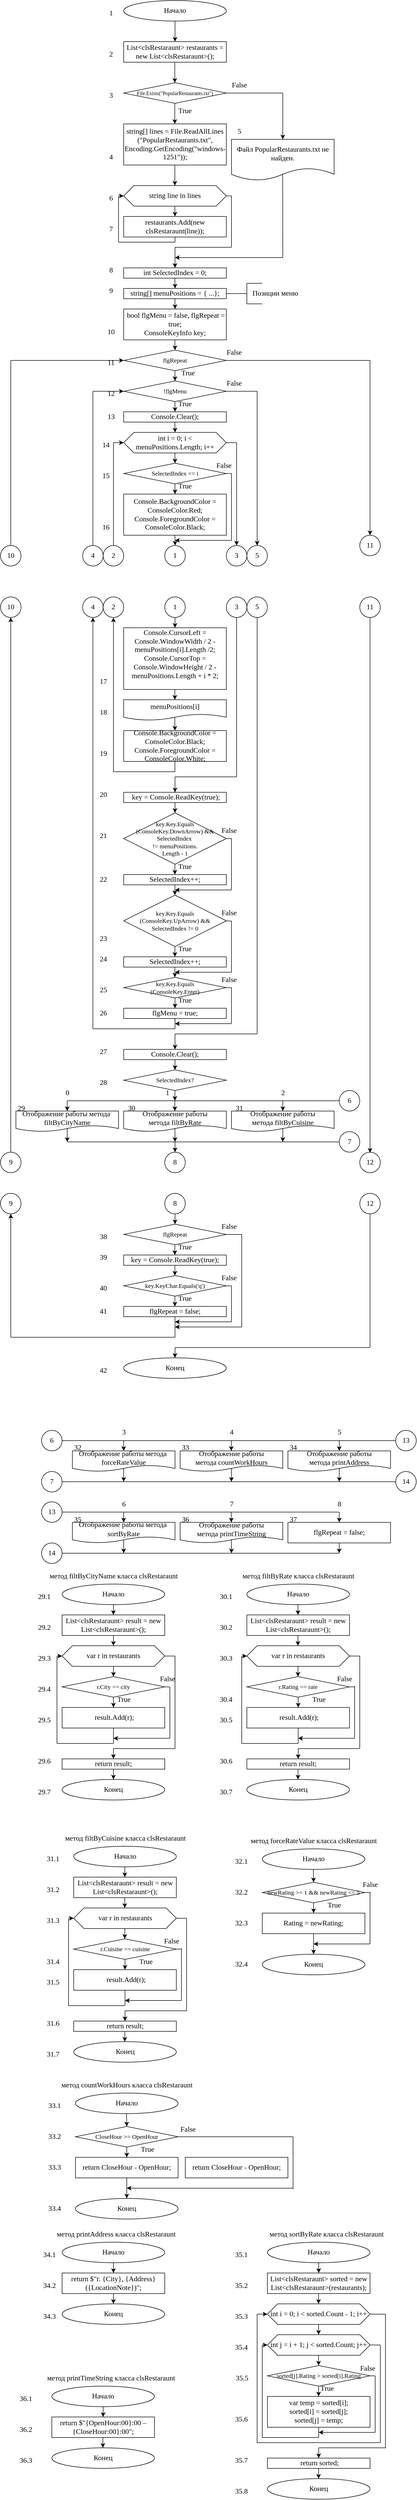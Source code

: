 <mxfile version="24.7.17">
  <diagram name="Страница — 1" id="WcRJ7LtIaRxhwfhUKX7J">
    <mxGraphModel dx="1050" dy="621" grid="1" gridSize="10" guides="1" tooltips="1" connect="1" arrows="1" fold="1" page="1" pageScale="1" pageWidth="827" pageHeight="1169" math="0" shadow="0">
      <root>
        <mxCell id="0" />
        <mxCell id="1" parent="0" />
        <mxCell id="c3mjCf5Rib2vs3XdOX3i-1" value="&lt;font style=&quot;font-size: 14px;&quot; face=&quot;Times New Roman&quot;&gt;Начало&lt;/font&gt;" style="ellipse;whiteSpace=wrap;html=1;" parent="1" vertex="1">
          <mxGeometry x="240" y="40" width="200" height="40" as="geometry" />
        </mxCell>
        <mxCell id="c3mjCf5Rib2vs3XdOX3i-2" value="" style="endArrow=classic;html=1;rounded=0;" parent="1" edge="1">
          <mxGeometry width="50" height="50" relative="1" as="geometry">
            <mxPoint x="340" y="80" as="sourcePoint" />
            <mxPoint x="340" y="120" as="targetPoint" />
          </mxGeometry>
        </mxCell>
        <mxCell id="c3mjCf5Rib2vs3XdOX3i-3" value="&lt;font style=&quot;font-size: 14px;&quot; face=&quot;Times New Roman&quot;&gt;List&amp;lt;clsRestaraunt&amp;gt; restaurants = new List&amp;lt;clsRestaraunt&amp;gt;();&lt;/font&gt;" style="rounded=0;whiteSpace=wrap;html=1;" parent="1" vertex="1">
          <mxGeometry x="240" y="120" width="200" height="40" as="geometry" />
        </mxCell>
        <mxCell id="c3mjCf5Rib2vs3XdOX3i-4" value="" style="endArrow=classic;html=1;rounded=0;" parent="1" edge="1">
          <mxGeometry width="50" height="50" relative="1" as="geometry">
            <mxPoint x="339.58" y="160" as="sourcePoint" />
            <mxPoint x="339.58" y="200" as="targetPoint" />
          </mxGeometry>
        </mxCell>
        <mxCell id="c3mjCf5Rib2vs3XdOX3i-5" value="&lt;font style=&quot;font-size: 10px;&quot; face=&quot;Times New Roman&quot;&gt;File.Exists(&quot;PopularRestaurants.txt&quot;)&lt;/font&gt;" style="rhombus;whiteSpace=wrap;html=1;" parent="1" vertex="1">
          <mxGeometry x="240" y="200" width="200" height="40" as="geometry" />
        </mxCell>
        <mxCell id="c3mjCf5Rib2vs3XdOX3i-6" value="" style="endArrow=classic;html=1;rounded=0;" parent="1" edge="1">
          <mxGeometry width="50" height="50" relative="1" as="geometry">
            <mxPoint x="339.58" y="240" as="sourcePoint" />
            <mxPoint x="339.58" y="280" as="targetPoint" />
          </mxGeometry>
        </mxCell>
        <mxCell id="c3mjCf5Rib2vs3XdOX3i-7" value="&lt;font face=&quot;Times New Roman&quot;&gt;&lt;span style=&quot;font-size: 14px;&quot;&gt;string[] lines = File.ReadAllLines&lt;/span&gt;&lt;/font&gt;&lt;div&gt;&lt;font face=&quot;Times New Roman&quot;&gt;&lt;span style=&quot;font-size: 14px;&quot;&gt;(&quot;PopularRestaurants.txt&quot;, Encoding.GetEncoding(&quot;windows-1251&quot;));&lt;/span&gt;&lt;/font&gt;&lt;/div&gt;" style="rounded=0;whiteSpace=wrap;html=1;" parent="1" vertex="1">
          <mxGeometry x="240" y="280" width="200" height="80" as="geometry" />
        </mxCell>
        <mxCell id="c3mjCf5Rib2vs3XdOX3i-8" value="" style="endArrow=classic;html=1;rounded=0;" parent="1" edge="1">
          <mxGeometry width="50" height="50" relative="1" as="geometry">
            <mxPoint x="339.71" y="360" as="sourcePoint" />
            <mxPoint x="339.71" y="400" as="targetPoint" />
          </mxGeometry>
        </mxCell>
        <mxCell id="c3mjCf5Rib2vs3XdOX3i-9" value="&lt;font style=&quot;font-size: 14px;&quot; face=&quot;Times New Roman&quot;&gt;string line in lines&lt;/font&gt;" style="shape=hexagon;perimeter=hexagonPerimeter2;whiteSpace=wrap;html=1;fixedSize=1;" parent="1" vertex="1">
          <mxGeometry x="240" y="400" width="200" height="40" as="geometry" />
        </mxCell>
        <mxCell id="c3mjCf5Rib2vs3XdOX3i-10" value="" style="endArrow=classic;html=1;rounded=0;" parent="1" edge="1">
          <mxGeometry width="50" height="50" relative="1" as="geometry">
            <mxPoint x="339.71" y="440" as="sourcePoint" />
            <mxPoint x="340" y="460" as="targetPoint" />
          </mxGeometry>
        </mxCell>
        <mxCell id="c3mjCf5Rib2vs3XdOX3i-11" value="&lt;font face=&quot;Times New Roman&quot;&gt;&lt;span style=&quot;font-size: 14px;&quot;&gt;restaurants.Add(new clsRestaraunt(line));&lt;/span&gt;&lt;/font&gt;" style="rounded=0;whiteSpace=wrap;html=1;" parent="1" vertex="1">
          <mxGeometry x="240" y="460" width="200" height="40" as="geometry" />
        </mxCell>
        <mxCell id="c3mjCf5Rib2vs3XdOX3i-12" value="" style="endArrow=none;html=1;rounded=0;" parent="1" edge="1">
          <mxGeometry width="50" height="50" relative="1" as="geometry">
            <mxPoint x="340" y="510" as="sourcePoint" />
            <mxPoint x="340" y="500" as="targetPoint" />
          </mxGeometry>
        </mxCell>
        <mxCell id="c3mjCf5Rib2vs3XdOX3i-13" value="" style="endArrow=none;html=1;rounded=0;" parent="1" edge="1">
          <mxGeometry width="50" height="50" relative="1" as="geometry">
            <mxPoint x="230" y="510" as="sourcePoint" />
            <mxPoint x="340" y="510" as="targetPoint" />
          </mxGeometry>
        </mxCell>
        <mxCell id="c3mjCf5Rib2vs3XdOX3i-14" value="" style="endArrow=none;html=1;rounded=0;" parent="1" edge="1">
          <mxGeometry width="50" height="50" relative="1" as="geometry">
            <mxPoint x="230" y="510" as="sourcePoint" />
            <mxPoint x="230" y="420" as="targetPoint" />
          </mxGeometry>
        </mxCell>
        <mxCell id="c3mjCf5Rib2vs3XdOX3i-15" value="" style="endArrow=classic;html=1;rounded=0;entryX=0;entryY=0.5;entryDx=0;entryDy=0;" parent="1" target="c3mjCf5Rib2vs3XdOX3i-9" edge="1">
          <mxGeometry width="50" height="50" relative="1" as="geometry">
            <mxPoint x="230" y="420" as="sourcePoint" />
            <mxPoint x="280" y="370" as="targetPoint" />
          </mxGeometry>
        </mxCell>
        <mxCell id="c3mjCf5Rib2vs3XdOX3i-16" value="" style="endArrow=none;html=1;rounded=0;" parent="1" edge="1">
          <mxGeometry width="50" height="50" relative="1" as="geometry">
            <mxPoint x="440" y="420" as="sourcePoint" />
            <mxPoint x="450" y="420" as="targetPoint" />
          </mxGeometry>
        </mxCell>
        <mxCell id="c3mjCf5Rib2vs3XdOX3i-17" value="" style="endArrow=none;html=1;rounded=0;" parent="1" edge="1">
          <mxGeometry width="50" height="50" relative="1" as="geometry">
            <mxPoint x="450" y="520" as="sourcePoint" />
            <mxPoint x="450" y="420" as="targetPoint" />
          </mxGeometry>
        </mxCell>
        <mxCell id="c3mjCf5Rib2vs3XdOX3i-18" value="" style="endArrow=none;html=1;rounded=0;" parent="1" edge="1">
          <mxGeometry width="50" height="50" relative="1" as="geometry">
            <mxPoint x="340" y="520" as="sourcePoint" />
            <mxPoint x="450" y="520" as="targetPoint" />
          </mxGeometry>
        </mxCell>
        <mxCell id="c3mjCf5Rib2vs3XdOX3i-19" value="" style="endArrow=classic;html=1;rounded=0;" parent="1" edge="1">
          <mxGeometry width="50" height="50" relative="1" as="geometry">
            <mxPoint x="340" y="520" as="sourcePoint" />
            <mxPoint x="340" y="560" as="targetPoint" />
          </mxGeometry>
        </mxCell>
        <mxCell id="c3mjCf5Rib2vs3XdOX3i-20" value="&lt;font style=&quot;font-size: 14px;&quot; face=&quot;Times New Roman&quot;&gt;Файл PopularRestaurants.txt не найден.&lt;/font&gt;" style="shape=document;whiteSpace=wrap;html=1;boundedLbl=1;" parent="1" vertex="1">
          <mxGeometry x="450" y="310" width="200" height="80" as="geometry" />
        </mxCell>
        <mxCell id="c3mjCf5Rib2vs3XdOX3i-21" value="" style="endArrow=none;html=1;rounded=0;" parent="1" edge="1">
          <mxGeometry width="50" height="50" relative="1" as="geometry">
            <mxPoint x="440" y="220" as="sourcePoint" />
            <mxPoint x="550" y="220" as="targetPoint" />
          </mxGeometry>
        </mxCell>
        <mxCell id="c3mjCf5Rib2vs3XdOX3i-22" value="" style="endArrow=classic;html=1;rounded=0;" parent="1" target="c3mjCf5Rib2vs3XdOX3i-20" edge="1">
          <mxGeometry width="50" height="50" relative="1" as="geometry">
            <mxPoint x="550" y="220" as="sourcePoint" />
            <mxPoint x="600" y="170" as="targetPoint" />
          </mxGeometry>
        </mxCell>
        <mxCell id="c3mjCf5Rib2vs3XdOX3i-23" value="" style="endArrow=none;html=1;rounded=0;exitX=0.499;exitY=0.842;exitDx=0;exitDy=0;exitPerimeter=0;" parent="1" source="c3mjCf5Rib2vs3XdOX3i-20" edge="1">
          <mxGeometry width="50" height="50" relative="1" as="geometry">
            <mxPoint x="549" y="380" as="sourcePoint" />
            <mxPoint x="550" y="540" as="targetPoint" />
          </mxGeometry>
        </mxCell>
        <mxCell id="c3mjCf5Rib2vs3XdOX3i-24" value="" style="endArrow=classic;html=1;rounded=0;" parent="1" edge="1">
          <mxGeometry width="50" height="50" relative="1" as="geometry">
            <mxPoint x="550" y="540" as="sourcePoint" />
            <mxPoint x="340" y="540" as="targetPoint" />
          </mxGeometry>
        </mxCell>
        <mxCell id="c3mjCf5Rib2vs3XdOX3i-25" value="&lt;font style=&quot;font-size: 14px;&quot; face=&quot;Times New Roman&quot;&gt;True&lt;/font&gt;" style="text;html=1;align=center;verticalAlign=middle;resizable=0;points=[];autosize=1;strokeColor=none;fillColor=none;" parent="1" vertex="1">
          <mxGeometry x="334" y="240" width="50" height="30" as="geometry" />
        </mxCell>
        <mxCell id="c3mjCf5Rib2vs3XdOX3i-26" value="&lt;font style=&quot;font-size: 14px;&quot; face=&quot;Times New Roman&quot;&gt;False&lt;/font&gt;" style="text;html=1;align=center;verticalAlign=middle;resizable=0;points=[];autosize=1;strokeColor=none;fillColor=none;" parent="1" vertex="1">
          <mxGeometry x="440" y="190" width="50" height="30" as="geometry" />
        </mxCell>
        <mxCell id="c3mjCf5Rib2vs3XdOX3i-27" value="&lt;font face=&quot;Times New Roman&quot;&gt;&lt;span style=&quot;font-size: 14px;&quot;&gt;int SelectedIndex = 0;&lt;/span&gt;&lt;/font&gt;" style="rounded=0;whiteSpace=wrap;html=1;" parent="1" vertex="1">
          <mxGeometry x="240" y="560" width="200" height="20" as="geometry" />
        </mxCell>
        <mxCell id="c3mjCf5Rib2vs3XdOX3i-29" value="" style="endArrow=classic;html=1;rounded=0;" parent="1" edge="1">
          <mxGeometry width="50" height="50" relative="1" as="geometry">
            <mxPoint x="339.8" y="580" as="sourcePoint" />
            <mxPoint x="340.09" y="600" as="targetPoint" />
          </mxGeometry>
        </mxCell>
        <mxCell id="c3mjCf5Rib2vs3XdOX3i-30" value="&lt;div&gt;&lt;font face=&quot;Times New Roman&quot;&gt;&lt;span style=&quot;font-size: 14px;&quot;&gt;string[] menuPositions = { ...&lt;/span&gt;&lt;/font&gt;&lt;span style=&quot;font-size: 14px; font-family: &amp;quot;Times New Roman&amp;quot;; background-color: initial;&quot;&gt;};&lt;/span&gt;&lt;/div&gt;" style="rounded=0;whiteSpace=wrap;html=1;" parent="1" vertex="1">
          <mxGeometry x="240" y="600" width="200" height="20" as="geometry" />
        </mxCell>
        <mxCell id="c3mjCf5Rib2vs3XdOX3i-31" value="" style="endArrow=none;html=1;rounded=0;" parent="1" edge="1">
          <mxGeometry width="50" height="50" relative="1" as="geometry">
            <mxPoint x="440" y="610" as="sourcePoint" />
            <mxPoint x="480" y="610" as="targetPoint" />
          </mxGeometry>
        </mxCell>
        <mxCell id="c3mjCf5Rib2vs3XdOX3i-32" value="" style="endArrow=none;html=1;rounded=0;" parent="1" edge="1">
          <mxGeometry width="50" height="50" relative="1" as="geometry">
            <mxPoint x="480" y="590" as="sourcePoint" />
            <mxPoint x="480" y="630" as="targetPoint" />
          </mxGeometry>
        </mxCell>
        <mxCell id="c3mjCf5Rib2vs3XdOX3i-33" value="&lt;font style=&quot;font-size: 14px;&quot; face=&quot;Times New Roman&quot;&gt;Позиции меню&lt;/font&gt;" style="text;html=1;align=center;verticalAlign=middle;resizable=0;points=[];autosize=1;strokeColor=none;fillColor=none;" parent="1" vertex="1">
          <mxGeometry x="480" y="595" width="110" height="30" as="geometry" />
        </mxCell>
        <mxCell id="c3mjCf5Rib2vs3XdOX3i-34" value="" style="endArrow=none;html=1;rounded=0;" parent="1" edge="1">
          <mxGeometry width="50" height="50" relative="1" as="geometry">
            <mxPoint x="480" y="590" as="sourcePoint" />
            <mxPoint x="510" y="590" as="targetPoint" />
          </mxGeometry>
        </mxCell>
        <mxCell id="c3mjCf5Rib2vs3XdOX3i-35" value="" style="endArrow=none;html=1;rounded=0;" parent="1" edge="1">
          <mxGeometry width="50" height="50" relative="1" as="geometry">
            <mxPoint x="480" y="630" as="sourcePoint" />
            <mxPoint x="510" y="630" as="targetPoint" />
          </mxGeometry>
        </mxCell>
        <mxCell id="c3mjCf5Rib2vs3XdOX3i-36" value="" style="endArrow=classic;html=1;rounded=0;" parent="1" edge="1">
          <mxGeometry width="50" height="50" relative="1" as="geometry">
            <mxPoint x="339.8" y="620" as="sourcePoint" />
            <mxPoint x="340.09" y="640" as="targetPoint" />
          </mxGeometry>
        </mxCell>
        <mxCell id="c3mjCf5Rib2vs3XdOX3i-37" value="&lt;font face=&quot;Times New Roman&quot;&gt;&lt;span style=&quot;font-size: 14px;&quot;&gt;&amp;nbsp;bool flgMenu = false, flgRepeat = true;&lt;/span&gt;&lt;/font&gt;&lt;br&gt;&lt;div&gt;&lt;font face=&quot;Times New Roman&quot;&gt;&lt;span style=&quot;font-size: 14px;&quot;&gt;ConsoleKeyInfo key;&lt;/span&gt;&lt;br&gt;&lt;/font&gt;&lt;/div&gt;" style="rounded=0;whiteSpace=wrap;html=1;" parent="1" vertex="1">
          <mxGeometry x="240" y="640" width="200" height="60" as="geometry" />
        </mxCell>
        <mxCell id="c3mjCf5Rib2vs3XdOX3i-38" value="" style="endArrow=classic;html=1;rounded=0;" parent="1" edge="1">
          <mxGeometry width="50" height="50" relative="1" as="geometry">
            <mxPoint x="339.71" y="700" as="sourcePoint" />
            <mxPoint x="340" y="720" as="targetPoint" />
          </mxGeometry>
        </mxCell>
        <mxCell id="c3mjCf5Rib2vs3XdOX3i-40" value="&lt;font face=&quot;Times New Roman&quot;&gt;flgRepeat&lt;/font&gt;" style="rhombus;whiteSpace=wrap;html=1;" parent="1" vertex="1">
          <mxGeometry x="240" y="720" width="200" height="40" as="geometry" />
        </mxCell>
        <mxCell id="c3mjCf5Rib2vs3XdOX3i-41" value="" style="endArrow=classic;html=1;rounded=0;" parent="1" edge="1">
          <mxGeometry width="50" height="50" relative="1" as="geometry">
            <mxPoint x="339.8" y="760" as="sourcePoint" />
            <mxPoint x="340.09" y="780" as="targetPoint" />
          </mxGeometry>
        </mxCell>
        <mxCell id="c3mjCf5Rib2vs3XdOX3i-42" value="&lt;font face=&quot;Times New Roman&quot;&gt;!flgMenu&lt;/font&gt;" style="rhombus;whiteSpace=wrap;html=1;" parent="1" vertex="1">
          <mxGeometry x="240" y="780" width="200" height="40" as="geometry" />
        </mxCell>
        <mxCell id="c3mjCf5Rib2vs3XdOX3i-43" value="" style="endArrow=classic;html=1;rounded=0;" parent="1" edge="1">
          <mxGeometry width="50" height="50" relative="1" as="geometry">
            <mxPoint x="339.8" y="820" as="sourcePoint" />
            <mxPoint x="340.09" y="840" as="targetPoint" />
          </mxGeometry>
        </mxCell>
        <mxCell id="c3mjCf5Rib2vs3XdOX3i-44" value="&lt;font face=&quot;Times New Roman&quot;&gt;&lt;span style=&quot;font-size: 14px;&quot;&gt;Console.Clear();&lt;/span&gt;&lt;/font&gt;" style="rounded=0;whiteSpace=wrap;html=1;" parent="1" vertex="1">
          <mxGeometry x="240" y="840" width="200" height="20" as="geometry" />
        </mxCell>
        <mxCell id="c3mjCf5Rib2vs3XdOX3i-45" value="" style="endArrow=classic;html=1;rounded=0;" parent="1" edge="1">
          <mxGeometry width="50" height="50" relative="1" as="geometry">
            <mxPoint x="339.8" y="860" as="sourcePoint" />
            <mxPoint x="340.09" y="880" as="targetPoint" />
          </mxGeometry>
        </mxCell>
        <mxCell id="c3mjCf5Rib2vs3XdOX3i-46" value="&lt;font face=&quot;Times New Roman&quot;&gt;&lt;span style=&quot;font-size: 14px;&quot;&gt;int i = 0; i &amp;lt; menuPositions.Length; i++&lt;/span&gt;&lt;/font&gt;" style="shape=hexagon;perimeter=hexagonPerimeter2;whiteSpace=wrap;html=1;fixedSize=1;" parent="1" vertex="1">
          <mxGeometry x="240" y="880" width="200" height="40" as="geometry" />
        </mxCell>
        <mxCell id="c3mjCf5Rib2vs3XdOX3i-47" value="" style="endArrow=classic;html=1;rounded=0;" parent="1" edge="1">
          <mxGeometry width="50" height="50" relative="1" as="geometry">
            <mxPoint x="339.8" y="920" as="sourcePoint" />
            <mxPoint x="340.09" y="940" as="targetPoint" />
          </mxGeometry>
        </mxCell>
        <mxCell id="c3mjCf5Rib2vs3XdOX3i-48" value="&lt;font face=&quot;Times New Roman&quot;&gt;SelectedIndex == i&lt;/font&gt;" style="rhombus;whiteSpace=wrap;html=1;" parent="1" vertex="1">
          <mxGeometry x="240" y="940" width="200" height="40" as="geometry" />
        </mxCell>
        <mxCell id="c3mjCf5Rib2vs3XdOX3i-49" value="" style="endArrow=classic;html=1;rounded=0;" parent="1" edge="1">
          <mxGeometry width="50" height="50" relative="1" as="geometry">
            <mxPoint x="339.8" y="980" as="sourcePoint" />
            <mxPoint x="340.09" y="1000" as="targetPoint" />
          </mxGeometry>
        </mxCell>
        <mxCell id="c3mjCf5Rib2vs3XdOX3i-50" value="&lt;font face=&quot;Times New Roman&quot;&gt;&lt;span style=&quot;font-size: 14px;&quot;&gt;Console.BackgroundColor = ConsoleColor.Red;&lt;/span&gt;&lt;/font&gt;&lt;div&gt;&lt;font face=&quot;Times New Roman&quot;&gt;&lt;span style=&quot;font-size: 14px;&quot;&gt;Console.ForegroundColor = ConsoleColor.Black;&lt;/span&gt;&lt;br&gt;&lt;/font&gt;&lt;/div&gt;" style="rounded=0;whiteSpace=wrap;html=1;" parent="1" vertex="1">
          <mxGeometry x="240" y="1000" width="200" height="80" as="geometry" />
        </mxCell>
        <mxCell id="c3mjCf5Rib2vs3XdOX3i-51" value="" style="endArrow=classic;html=1;rounded=0;" parent="1" edge="1">
          <mxGeometry width="50" height="50" relative="1" as="geometry">
            <mxPoint x="339.8" y="1080" as="sourcePoint" />
            <mxPoint x="340.09" y="1100" as="targetPoint" />
          </mxGeometry>
        </mxCell>
        <mxCell id="c3mjCf5Rib2vs3XdOX3i-52" value="" style="endArrow=none;html=1;rounded=0;" parent="1" edge="1">
          <mxGeometry width="50" height="50" relative="1" as="geometry">
            <mxPoint x="440" y="960" as="sourcePoint" />
            <mxPoint x="450" y="960" as="targetPoint" />
          </mxGeometry>
        </mxCell>
        <mxCell id="c3mjCf5Rib2vs3XdOX3i-53" value="" style="endArrow=none;html=1;rounded=0;" parent="1" edge="1">
          <mxGeometry width="50" height="50" relative="1" as="geometry">
            <mxPoint x="450" y="960" as="sourcePoint" />
            <mxPoint x="450" y="1090" as="targetPoint" />
          </mxGeometry>
        </mxCell>
        <mxCell id="c3mjCf5Rib2vs3XdOX3i-54" value="" style="endArrow=classic;html=1;rounded=0;" parent="1" edge="1">
          <mxGeometry width="50" height="50" relative="1" as="geometry">
            <mxPoint x="450" y="1090" as="sourcePoint" />
            <mxPoint x="340" y="1090" as="targetPoint" />
          </mxGeometry>
        </mxCell>
        <mxCell id="c3mjCf5Rib2vs3XdOX3i-55" value="&lt;font style=&quot;font-size: 14px;&quot; face=&quot;Times New Roman&quot;&gt;True&lt;/font&gt;" style="text;html=1;align=center;verticalAlign=middle;resizable=0;points=[];autosize=1;strokeColor=none;fillColor=none;" parent="1" vertex="1">
          <mxGeometry x="334" y="970" width="50" height="30" as="geometry" />
        </mxCell>
        <mxCell id="c3mjCf5Rib2vs3XdOX3i-56" value="&lt;font style=&quot;font-size: 14px;&quot; face=&quot;Times New Roman&quot;&gt;False&lt;/font&gt;" style="text;html=1;align=center;verticalAlign=middle;resizable=0;points=[];autosize=1;strokeColor=none;fillColor=none;" parent="1" vertex="1">
          <mxGeometry x="410" y="930" width="50" height="30" as="geometry" />
        </mxCell>
        <mxCell id="c3mjCf5Rib2vs3XdOX3i-57" value="&lt;font style=&quot;font-size: 14px;&quot; face=&quot;Times New Roman&quot;&gt;1&lt;/font&gt;" style="ellipse;whiteSpace=wrap;html=1;aspect=fixed;" parent="1" vertex="1">
          <mxGeometry x="320" y="1100" width="40" height="40" as="geometry" />
        </mxCell>
        <mxCell id="c3mjCf5Rib2vs3XdOX3i-58" value="&lt;font style=&quot;font-size: 14px;&quot; face=&quot;Times New Roman&quot;&gt;1&lt;/font&gt;" style="ellipse;whiteSpace=wrap;html=1;aspect=fixed;" parent="1" vertex="1">
          <mxGeometry x="320" y="1200" width="40" height="40" as="geometry" />
        </mxCell>
        <mxCell id="c3mjCf5Rib2vs3XdOX3i-59" value="" style="endArrow=classic;html=1;rounded=0;" parent="1" edge="1">
          <mxGeometry width="50" height="50" relative="1" as="geometry">
            <mxPoint x="340" y="1240" as="sourcePoint" />
            <mxPoint x="340" y="1260" as="targetPoint" />
          </mxGeometry>
        </mxCell>
        <mxCell id="c3mjCf5Rib2vs3XdOX3i-60" value="&lt;div&gt;&lt;font face=&quot;Times New Roman&quot;&gt;&lt;span style=&quot;font-size: 14px;&quot;&gt;Console.CursorLeft = Console.WindowWidth / 2 - menuPositions[i].Length /2;&lt;/span&gt;&lt;br&gt;&lt;/font&gt;&lt;/div&gt;&lt;div&gt;&lt;font face=&quot;Times New Roman&quot;&gt;&lt;span style=&quot;font-size: 14px;&quot;&gt;Console.CursorTop = Console.WindowHeight / 2 - menuPositions.Length + i * 2;&lt;/span&gt;&lt;br&gt;&lt;/font&gt;&lt;/div&gt;&lt;div&gt;&lt;font face=&quot;Times New Roman&quot;&gt;&lt;span style=&quot;font-size: 14px;&quot;&gt;&lt;br&gt;&lt;/span&gt;&lt;/font&gt;&lt;/div&gt;" style="rounded=0;whiteSpace=wrap;html=1;" parent="1" vertex="1">
          <mxGeometry x="240" y="1260" width="200" height="120" as="geometry" />
        </mxCell>
        <mxCell id="c3mjCf5Rib2vs3XdOX3i-61" value="" style="endArrow=classic;html=1;rounded=0;" parent="1" edge="1">
          <mxGeometry width="50" height="50" relative="1" as="geometry">
            <mxPoint x="339.71" y="1380" as="sourcePoint" />
            <mxPoint x="339.71" y="1400" as="targetPoint" />
          </mxGeometry>
        </mxCell>
        <mxCell id="c3mjCf5Rib2vs3XdOX3i-62" value="&lt;font face=&quot;Times New Roman&quot;&gt;&lt;span style=&quot;font-size: 14px;&quot;&gt;menuPositions[i]&lt;/span&gt;&lt;/font&gt;" style="shape=document;whiteSpace=wrap;html=1;boundedLbl=1;" parent="1" vertex="1">
          <mxGeometry x="240" y="1400" width="200" height="40" as="geometry" />
        </mxCell>
        <mxCell id="c3mjCf5Rib2vs3XdOX3i-63" value="" style="endArrow=classic;html=1;rounded=0;exitX=0.498;exitY=0.843;exitDx=0;exitDy=0;exitPerimeter=0;" parent="1" source="c3mjCf5Rib2vs3XdOX3i-62" edge="1">
          <mxGeometry width="50" height="50" relative="1" as="geometry">
            <mxPoint x="339.8" y="1440" as="sourcePoint" />
            <mxPoint x="339.8" y="1460" as="targetPoint" />
          </mxGeometry>
        </mxCell>
        <mxCell id="c3mjCf5Rib2vs3XdOX3i-64" value="&lt;div&gt;&lt;font face=&quot;Times New Roman&quot;&gt;&lt;span style=&quot;font-size: 14px;&quot;&gt;Console.BackgroundColor = ConsoleColor.Black;&lt;/span&gt;&lt;/font&gt;&lt;br&gt;&lt;/div&gt;&lt;div&gt;&lt;font face=&quot;Times New Roman&quot;&gt;&lt;span style=&quot;font-size: 14px;&quot;&gt;Console.ForegroundColor = ConsoleColor.White;&lt;/span&gt;&lt;br&gt;&lt;/font&gt;&lt;/div&gt;" style="rounded=0;whiteSpace=wrap;html=1;" parent="1" vertex="1">
          <mxGeometry x="240" y="1460" width="200" height="60" as="geometry" />
        </mxCell>
        <mxCell id="c3mjCf5Rib2vs3XdOX3i-65" value="" style="endArrow=none;html=1;rounded=0;" parent="1" edge="1">
          <mxGeometry width="50" height="50" relative="1" as="geometry">
            <mxPoint x="339.8" y="1540" as="sourcePoint" />
            <mxPoint x="339.8" y="1520" as="targetPoint" />
          </mxGeometry>
        </mxCell>
        <mxCell id="c3mjCf5Rib2vs3XdOX3i-66" value="" style="endArrow=none;html=1;rounded=0;" parent="1" edge="1">
          <mxGeometry width="50" height="50" relative="1" as="geometry">
            <mxPoint x="220" y="1540" as="sourcePoint" />
            <mxPoint x="340" y="1540" as="targetPoint" />
          </mxGeometry>
        </mxCell>
        <mxCell id="c3mjCf5Rib2vs3XdOX3i-68" value="&lt;font style=&quot;font-size: 14px;&quot; face=&quot;Times New Roman&quot;&gt;2&lt;/font&gt;" style="ellipse;whiteSpace=wrap;html=1;aspect=fixed;" parent="1" vertex="1">
          <mxGeometry x="200" y="1200" width="40" height="40" as="geometry" />
        </mxCell>
        <mxCell id="c3mjCf5Rib2vs3XdOX3i-69" value="" style="endArrow=classic;html=1;rounded=0;entryX=0.5;entryY=1;entryDx=0;entryDy=0;" parent="1" target="c3mjCf5Rib2vs3XdOX3i-68" edge="1">
          <mxGeometry width="50" height="50" relative="1" as="geometry">
            <mxPoint x="220" y="1540" as="sourcePoint" />
            <mxPoint x="220" y="1250" as="targetPoint" />
          </mxGeometry>
        </mxCell>
        <mxCell id="c3mjCf5Rib2vs3XdOX3i-70" value="&lt;font style=&quot;font-size: 14px;&quot; face=&quot;Times New Roman&quot;&gt;2&lt;/font&gt;" style="ellipse;whiteSpace=wrap;html=1;aspect=fixed;" parent="1" vertex="1">
          <mxGeometry x="200" y="1100" width="40" height="40" as="geometry" />
        </mxCell>
        <mxCell id="c3mjCf5Rib2vs3XdOX3i-71" value="" style="endArrow=none;html=1;rounded=0;" parent="1" edge="1">
          <mxGeometry width="50" height="50" relative="1" as="geometry">
            <mxPoint x="220" y="1100" as="sourcePoint" />
            <mxPoint x="220" y="900" as="targetPoint" />
          </mxGeometry>
        </mxCell>
        <mxCell id="c3mjCf5Rib2vs3XdOX3i-72" value="" style="endArrow=classic;html=1;rounded=0;entryX=0;entryY=0.5;entryDx=0;entryDy=0;" parent="1" target="c3mjCf5Rib2vs3XdOX3i-46" edge="1">
          <mxGeometry width="50" height="50" relative="1" as="geometry">
            <mxPoint x="220" y="900" as="sourcePoint" />
            <mxPoint x="270" y="850" as="targetPoint" />
          </mxGeometry>
        </mxCell>
        <mxCell id="c3mjCf5Rib2vs3XdOX3i-73" value="&lt;font style=&quot;font-size: 14px;&quot; face=&quot;Times New Roman&quot;&gt;3&lt;/font&gt;" style="ellipse;whiteSpace=wrap;html=1;aspect=fixed;" parent="1" vertex="1">
          <mxGeometry x="440" y="1100" width="40" height="40" as="geometry" />
        </mxCell>
        <mxCell id="c3mjCf5Rib2vs3XdOX3i-74" value="" style="endArrow=none;html=1;rounded=0;" parent="1" edge="1">
          <mxGeometry width="50" height="50" relative="1" as="geometry">
            <mxPoint x="440" y="900" as="sourcePoint" />
            <mxPoint x="460" y="900" as="targetPoint" />
          </mxGeometry>
        </mxCell>
        <mxCell id="c3mjCf5Rib2vs3XdOX3i-76" value="" style="endArrow=classic;html=1;rounded=0;entryX=0.5;entryY=0;entryDx=0;entryDy=0;" parent="1" target="c3mjCf5Rib2vs3XdOX3i-73" edge="1">
          <mxGeometry width="50" height="50" relative="1" as="geometry">
            <mxPoint x="460" y="900" as="sourcePoint" />
            <mxPoint x="510" y="850" as="targetPoint" />
          </mxGeometry>
        </mxCell>
        <mxCell id="c3mjCf5Rib2vs3XdOX3i-77" value="&lt;font style=&quot;font-size: 14px;&quot; face=&quot;Times New Roman&quot;&gt;3&lt;/font&gt;" style="ellipse;whiteSpace=wrap;html=1;aspect=fixed;" parent="1" vertex="1">
          <mxGeometry x="440" y="1200" width="40" height="40" as="geometry" />
        </mxCell>
        <mxCell id="c3mjCf5Rib2vs3XdOX3i-78" value="" style="endArrow=none;html=1;rounded=0;" parent="1" edge="1">
          <mxGeometry width="50" height="50" relative="1" as="geometry">
            <mxPoint x="460" y="1550" as="sourcePoint" />
            <mxPoint x="460" y="1240" as="targetPoint" />
          </mxGeometry>
        </mxCell>
        <mxCell id="c3mjCf5Rib2vs3XdOX3i-79" value="" style="endArrow=none;html=1;rounded=0;" parent="1" edge="1">
          <mxGeometry width="50" height="50" relative="1" as="geometry">
            <mxPoint x="340" y="1550" as="sourcePoint" />
            <mxPoint x="460" y="1550" as="targetPoint" />
          </mxGeometry>
        </mxCell>
        <mxCell id="c3mjCf5Rib2vs3XdOX3i-80" value="" style="endArrow=classic;html=1;rounded=0;" parent="1" edge="1">
          <mxGeometry width="50" height="50" relative="1" as="geometry">
            <mxPoint x="340" y="1550" as="sourcePoint" />
            <mxPoint x="340" y="1580" as="targetPoint" />
          </mxGeometry>
        </mxCell>
        <mxCell id="c3mjCf5Rib2vs3XdOX3i-81" value="&lt;div&gt;&lt;font face=&quot;Times New Roman&quot;&gt;&lt;span style=&quot;font-size: 14px;&quot;&gt;&amp;nbsp;key = Console.ReadKey(true);&lt;/span&gt;&lt;/font&gt;&lt;br&gt;&lt;/div&gt;" style="rounded=0;whiteSpace=wrap;html=1;" parent="1" vertex="1">
          <mxGeometry x="240" y="1580" width="200" height="20" as="geometry" />
        </mxCell>
        <mxCell id="c3mjCf5Rib2vs3XdOX3i-83" value="" style="endArrow=classic;html=1;rounded=0;" parent="1" edge="1">
          <mxGeometry width="50" height="50" relative="1" as="geometry">
            <mxPoint x="340" y="1600" as="sourcePoint" />
            <mxPoint x="340" y="1620" as="targetPoint" />
          </mxGeometry>
        </mxCell>
        <mxCell id="c3mjCf5Rib2vs3XdOX3i-84" value="&lt;font face=&quot;Times New Roman&quot;&gt;key.Key.Equals&lt;/font&gt;&lt;div&gt;&lt;font face=&quot;Times New Roman&quot;&gt;(ConsoleKey.DownArrow) &amp;amp;&amp;amp; SelectedIndex&amp;nbsp;&lt;/font&gt;&lt;/div&gt;&lt;div&gt;&lt;font face=&quot;Times New Roman&quot;&gt;!= menuPositions.&lt;/font&gt;&lt;/div&gt;&lt;div&gt;&lt;font face=&quot;Times New Roman&quot;&gt;Length - 1&lt;/font&gt;&lt;/div&gt;" style="rhombus;whiteSpace=wrap;html=1;" parent="1" vertex="1">
          <mxGeometry x="240" y="1620" width="200" height="100" as="geometry" />
        </mxCell>
        <mxCell id="c3mjCf5Rib2vs3XdOX3i-87" value="&lt;div&gt;&lt;font face=&quot;Times New Roman&quot;&gt;&lt;span style=&quot;font-size: 14px;&quot;&gt;SelectedIndex++;&lt;/span&gt;&lt;/font&gt;&lt;br&gt;&lt;/div&gt;" style="rounded=0;whiteSpace=wrap;html=1;" parent="1" vertex="1">
          <mxGeometry x="240" y="1740" width="200" height="20" as="geometry" />
        </mxCell>
        <mxCell id="c3mjCf5Rib2vs3XdOX3i-88" value="" style="endArrow=classic;html=1;rounded=0;" parent="1" edge="1">
          <mxGeometry width="50" height="50" relative="1" as="geometry">
            <mxPoint x="339.76" y="1720" as="sourcePoint" />
            <mxPoint x="339.76" y="1740" as="targetPoint" />
          </mxGeometry>
        </mxCell>
        <mxCell id="c3mjCf5Rib2vs3XdOX3i-89" value="" style="endArrow=classic;html=1;rounded=0;" parent="1" edge="1">
          <mxGeometry width="50" height="50" relative="1" as="geometry">
            <mxPoint x="339.76" y="1760" as="sourcePoint" />
            <mxPoint x="339.76" y="1780" as="targetPoint" />
          </mxGeometry>
        </mxCell>
        <mxCell id="c3mjCf5Rib2vs3XdOX3i-90" value="" style="endArrow=none;html=1;rounded=0;" parent="1" edge="1">
          <mxGeometry width="50" height="50" relative="1" as="geometry">
            <mxPoint x="440" y="1670" as="sourcePoint" />
            <mxPoint x="450" y="1670" as="targetPoint" />
          </mxGeometry>
        </mxCell>
        <mxCell id="c3mjCf5Rib2vs3XdOX3i-91" value="" style="endArrow=none;html=1;rounded=0;" parent="1" edge="1">
          <mxGeometry width="50" height="50" relative="1" as="geometry">
            <mxPoint x="450" y="1670" as="sourcePoint" />
            <mxPoint x="450" y="1770" as="targetPoint" />
          </mxGeometry>
        </mxCell>
        <mxCell id="c3mjCf5Rib2vs3XdOX3i-92" value="" style="endArrow=classic;html=1;rounded=0;" parent="1" edge="1">
          <mxGeometry width="50" height="50" relative="1" as="geometry">
            <mxPoint x="450" y="1770" as="sourcePoint" />
            <mxPoint x="340" y="1770" as="targetPoint" />
          </mxGeometry>
        </mxCell>
        <mxCell id="c3mjCf5Rib2vs3XdOX3i-93" value="&lt;font style=&quot;font-size: 14px;&quot; face=&quot;Times New Roman&quot;&gt;True&lt;/font&gt;" style="text;html=1;align=center;verticalAlign=middle;resizable=0;points=[];autosize=1;strokeColor=none;fillColor=none;" parent="1" vertex="1">
          <mxGeometry x="334" y="1710" width="50" height="30" as="geometry" />
        </mxCell>
        <mxCell id="c3mjCf5Rib2vs3XdOX3i-94" value="&lt;font style=&quot;font-size: 14px;&quot; face=&quot;Times New Roman&quot;&gt;False&lt;/font&gt;" style="text;html=1;align=center;verticalAlign=middle;resizable=0;points=[];autosize=1;strokeColor=none;fillColor=none;" parent="1" vertex="1">
          <mxGeometry x="420" y="1640" width="50" height="30" as="geometry" />
        </mxCell>
        <mxCell id="c3mjCf5Rib2vs3XdOX3i-95" value="&lt;font face=&quot;Times New Roman&quot;&gt;key.Key.Equals&lt;/font&gt;&lt;div&gt;&lt;font face=&quot;Times New Roman&quot;&gt;(ConsoleKey.UpArrow) &amp;amp;&amp;amp; SelectedIndex != 0&lt;/font&gt;&lt;/div&gt;" style="rhombus;whiteSpace=wrap;html=1;" parent="1" vertex="1">
          <mxGeometry x="240" y="1780" width="200" height="100" as="geometry" />
        </mxCell>
        <mxCell id="c3mjCf5Rib2vs3XdOX3i-96" value="&lt;div&gt;&lt;font face=&quot;Times New Roman&quot;&gt;&lt;span style=&quot;font-size: 14px;&quot;&gt;SelectedIndex++;&lt;/span&gt;&lt;/font&gt;&lt;br&gt;&lt;/div&gt;" style="rounded=0;whiteSpace=wrap;html=1;" parent="1" vertex="1">
          <mxGeometry x="240" y="1900" width="200" height="20" as="geometry" />
        </mxCell>
        <mxCell id="c3mjCf5Rib2vs3XdOX3i-97" value="" style="endArrow=classic;html=1;rounded=0;" parent="1" edge="1">
          <mxGeometry width="50" height="50" relative="1" as="geometry">
            <mxPoint x="339.76" y="1920" as="sourcePoint" />
            <mxPoint x="339.76" y="1940" as="targetPoint" />
          </mxGeometry>
        </mxCell>
        <mxCell id="c3mjCf5Rib2vs3XdOX3i-98" value="" style="endArrow=none;html=1;rounded=0;" parent="1" edge="1">
          <mxGeometry width="50" height="50" relative="1" as="geometry">
            <mxPoint x="450" y="1830" as="sourcePoint" />
            <mxPoint x="450" y="1930" as="targetPoint" />
          </mxGeometry>
        </mxCell>
        <mxCell id="c3mjCf5Rib2vs3XdOX3i-99" value="" style="endArrow=classic;html=1;rounded=0;" parent="1" edge="1">
          <mxGeometry width="50" height="50" relative="1" as="geometry">
            <mxPoint x="450" y="1930" as="sourcePoint" />
            <mxPoint x="340" y="1930" as="targetPoint" />
          </mxGeometry>
        </mxCell>
        <mxCell id="c3mjCf5Rib2vs3XdOX3i-100" value="&lt;font style=&quot;font-size: 14px;&quot; face=&quot;Times New Roman&quot;&gt;True&lt;/font&gt;" style="text;html=1;align=center;verticalAlign=middle;resizable=0;points=[];autosize=1;strokeColor=none;fillColor=none;" parent="1" vertex="1">
          <mxGeometry x="334" y="1870" width="50" height="30" as="geometry" />
        </mxCell>
        <mxCell id="c3mjCf5Rib2vs3XdOX3i-101" value="&lt;font style=&quot;font-size: 14px;&quot; face=&quot;Times New Roman&quot;&gt;False&lt;/font&gt;" style="text;html=1;align=center;verticalAlign=middle;resizable=0;points=[];autosize=1;strokeColor=none;fillColor=none;" parent="1" vertex="1">
          <mxGeometry x="420" y="1800" width="50" height="30" as="geometry" />
        </mxCell>
        <mxCell id="c3mjCf5Rib2vs3XdOX3i-102" value="" style="endArrow=none;html=1;rounded=0;entryX=0.602;entryY=1.019;entryDx=0;entryDy=0;entryPerimeter=0;" parent="1" target="c3mjCf5Rib2vs3XdOX3i-101" edge="1">
          <mxGeometry width="50" height="50" relative="1" as="geometry">
            <mxPoint x="440" y="1830" as="sourcePoint" />
            <mxPoint x="490" y="1780" as="targetPoint" />
          </mxGeometry>
        </mxCell>
        <mxCell id="c3mjCf5Rib2vs3XdOX3i-103" value="" style="endArrow=classic;html=1;rounded=0;" parent="1" edge="1">
          <mxGeometry width="50" height="50" relative="1" as="geometry">
            <mxPoint x="339.8" y="1880" as="sourcePoint" />
            <mxPoint x="339.8" y="1900" as="targetPoint" />
          </mxGeometry>
        </mxCell>
        <mxCell id="c3mjCf5Rib2vs3XdOX3i-104" value="&lt;font face=&quot;Times New Roman&quot;&gt;key.Key.Equals&lt;/font&gt;&lt;div&gt;&lt;font face=&quot;Times New Roman&quot;&gt;(ConsoleKey.Enter)&lt;/font&gt;&lt;/div&gt;" style="rhombus;whiteSpace=wrap;html=1;" parent="1" vertex="1">
          <mxGeometry x="240" y="1940" width="200" height="40" as="geometry" />
        </mxCell>
        <mxCell id="c3mjCf5Rib2vs3XdOX3i-105" value="" style="endArrow=classic;html=1;rounded=0;" parent="1" edge="1">
          <mxGeometry width="50" height="50" relative="1" as="geometry">
            <mxPoint x="340" y="1980" as="sourcePoint" />
            <mxPoint x="340" y="2000" as="targetPoint" />
          </mxGeometry>
        </mxCell>
        <mxCell id="c3mjCf5Rib2vs3XdOX3i-106" value="&lt;div&gt;&lt;font face=&quot;Times New Roman&quot;&gt;&lt;span style=&quot;font-size: 14px;&quot;&gt;flgMenu = true;&lt;/span&gt;&lt;/font&gt;&lt;br&gt;&lt;/div&gt;" style="rounded=0;whiteSpace=wrap;html=1;" parent="1" vertex="1">
          <mxGeometry x="240" y="2000" width="200" height="20" as="geometry" />
        </mxCell>
        <mxCell id="c3mjCf5Rib2vs3XdOX3i-108" value="" style="endArrow=none;html=1;rounded=0;" parent="1" edge="1">
          <mxGeometry width="50" height="50" relative="1" as="geometry">
            <mxPoint x="440" y="1960" as="sourcePoint" />
            <mxPoint x="450" y="1960" as="targetPoint" />
          </mxGeometry>
        </mxCell>
        <mxCell id="c3mjCf5Rib2vs3XdOX3i-109" value="" style="endArrow=classic;html=1;rounded=0;" parent="1" edge="1">
          <mxGeometry width="50" height="50" relative="1" as="geometry">
            <mxPoint x="450" y="2030" as="sourcePoint" />
            <mxPoint x="340" y="2030" as="targetPoint" />
          </mxGeometry>
        </mxCell>
        <mxCell id="c3mjCf5Rib2vs3XdOX3i-110" value="" style="endArrow=none;html=1;rounded=0;" parent="1" edge="1">
          <mxGeometry width="50" height="50" relative="1" as="geometry">
            <mxPoint x="450" y="1960" as="sourcePoint" />
            <mxPoint x="450" y="2030" as="targetPoint" />
          </mxGeometry>
        </mxCell>
        <mxCell id="c3mjCf5Rib2vs3XdOX3i-111" value="&lt;font style=&quot;font-size: 14px;&quot; face=&quot;Times New Roman&quot;&gt;True&lt;/font&gt;" style="text;html=1;align=center;verticalAlign=middle;resizable=0;points=[];autosize=1;strokeColor=none;fillColor=none;" parent="1" vertex="1">
          <mxGeometry x="334" y="1970" width="50" height="30" as="geometry" />
        </mxCell>
        <mxCell id="c3mjCf5Rib2vs3XdOX3i-112" value="&lt;font style=&quot;font-size: 14px;&quot; face=&quot;Times New Roman&quot;&gt;False&lt;/font&gt;" style="text;html=1;align=center;verticalAlign=middle;resizable=0;points=[];autosize=1;strokeColor=none;fillColor=none;" parent="1" vertex="1">
          <mxGeometry x="420" y="1930" width="50" height="30" as="geometry" />
        </mxCell>
        <mxCell id="c3mjCf5Rib2vs3XdOX3i-113" value="" style="endArrow=none;html=1;rounded=0;" parent="1" edge="1">
          <mxGeometry width="50" height="50" relative="1" as="geometry">
            <mxPoint x="340" y="2040" as="sourcePoint" />
            <mxPoint x="340" y="2020" as="targetPoint" />
          </mxGeometry>
        </mxCell>
        <mxCell id="c3mjCf5Rib2vs3XdOX3i-114" value="" style="endArrow=none;html=1;rounded=0;" parent="1" edge="1">
          <mxGeometry width="50" height="50" relative="1" as="geometry">
            <mxPoint x="180" y="2040" as="sourcePoint" />
            <mxPoint x="340" y="2040" as="targetPoint" />
          </mxGeometry>
        </mxCell>
        <mxCell id="c3mjCf5Rib2vs3XdOX3i-115" value="" style="endArrow=classic;html=1;rounded=0;" parent="1" edge="1">
          <mxGeometry width="50" height="50" relative="1" as="geometry">
            <mxPoint x="180" y="2040" as="sourcePoint" />
            <mxPoint x="180" y="1240" as="targetPoint" />
          </mxGeometry>
        </mxCell>
        <mxCell id="c3mjCf5Rib2vs3XdOX3i-116" value="&lt;font style=&quot;font-size: 14px;&quot; face=&quot;Times New Roman&quot;&gt;4&lt;/font&gt;" style="ellipse;whiteSpace=wrap;html=1;aspect=fixed;" parent="1" vertex="1">
          <mxGeometry x="160" y="1200" width="40" height="40" as="geometry" />
        </mxCell>
        <mxCell id="c3mjCf5Rib2vs3XdOX3i-117" value="&lt;font style=&quot;font-size: 14px;&quot; face=&quot;Times New Roman&quot;&gt;4&lt;/font&gt;" style="ellipse;whiteSpace=wrap;html=1;aspect=fixed;" parent="1" vertex="1">
          <mxGeometry x="160" y="1100" width="40" height="40" as="geometry" />
        </mxCell>
        <mxCell id="c3mjCf5Rib2vs3XdOX3i-118" value="" style="endArrow=none;html=1;rounded=0;" parent="1" edge="1">
          <mxGeometry width="50" height="50" relative="1" as="geometry">
            <mxPoint x="180" y="1100" as="sourcePoint" />
            <mxPoint x="180" y="800" as="targetPoint" />
          </mxGeometry>
        </mxCell>
        <mxCell id="c3mjCf5Rib2vs3XdOX3i-120" value="" style="endArrow=classic;html=1;rounded=0;entryX=0;entryY=0.5;entryDx=0;entryDy=0;" parent="1" target="c3mjCf5Rib2vs3XdOX3i-42" edge="1">
          <mxGeometry width="50" height="50" relative="1" as="geometry">
            <mxPoint x="180" y="800" as="sourcePoint" />
            <mxPoint x="230" y="750" as="targetPoint" />
          </mxGeometry>
        </mxCell>
        <mxCell id="c3mjCf5Rib2vs3XdOX3i-121" value="" style="endArrow=none;html=1;rounded=0;" parent="1" edge="1">
          <mxGeometry width="50" height="50" relative="1" as="geometry">
            <mxPoint x="440" y="800" as="sourcePoint" />
            <mxPoint x="500" y="800" as="targetPoint" />
          </mxGeometry>
        </mxCell>
        <mxCell id="c3mjCf5Rib2vs3XdOX3i-122" value="&lt;font style=&quot;font-size: 14px;&quot; face=&quot;Times New Roman&quot;&gt;5&lt;/font&gt;" style="ellipse;whiteSpace=wrap;html=1;aspect=fixed;" parent="1" vertex="1">
          <mxGeometry x="480" y="1100" width="40" height="40" as="geometry" />
        </mxCell>
        <mxCell id="c3mjCf5Rib2vs3XdOX3i-123" value="&lt;font style=&quot;font-size: 14px;&quot; face=&quot;Times New Roman&quot;&gt;5&lt;/font&gt;" style="ellipse;whiteSpace=wrap;html=1;aspect=fixed;" parent="1" vertex="1">
          <mxGeometry x="480" y="1200" width="40" height="40" as="geometry" />
        </mxCell>
        <mxCell id="c3mjCf5Rib2vs3XdOX3i-124" value="" style="endArrow=classic;html=1;rounded=0;" parent="1" edge="1">
          <mxGeometry width="50" height="50" relative="1" as="geometry">
            <mxPoint x="500" y="800" as="sourcePoint" />
            <mxPoint x="500" y="1100" as="targetPoint" />
          </mxGeometry>
        </mxCell>
        <mxCell id="c3mjCf5Rib2vs3XdOX3i-125" value="" style="endArrow=none;html=1;rounded=0;" parent="1" edge="1">
          <mxGeometry width="50" height="50" relative="1" as="geometry">
            <mxPoint x="500" y="1240" as="sourcePoint" />
            <mxPoint x="500" y="2050" as="targetPoint" />
          </mxGeometry>
        </mxCell>
        <mxCell id="c3mjCf5Rib2vs3XdOX3i-126" value="" style="endArrow=none;html=1;rounded=0;" parent="1" edge="1">
          <mxGeometry width="50" height="50" relative="1" as="geometry">
            <mxPoint x="340" y="2050" as="sourcePoint" />
            <mxPoint x="500" y="2050" as="targetPoint" />
          </mxGeometry>
        </mxCell>
        <mxCell id="c3mjCf5Rib2vs3XdOX3i-127" value="" style="endArrow=classic;html=1;rounded=0;" parent="1" edge="1">
          <mxGeometry width="50" height="50" relative="1" as="geometry">
            <mxPoint x="340" y="2050" as="sourcePoint" />
            <mxPoint x="340" y="2080" as="targetPoint" />
          </mxGeometry>
        </mxCell>
        <mxCell id="c3mjCf5Rib2vs3XdOX3i-128" value="&lt;font style=&quot;font-size: 14px;&quot; face=&quot;Times New Roman&quot;&gt;True&lt;/font&gt;" style="text;html=1;align=center;verticalAlign=middle;resizable=0;points=[];autosize=1;strokeColor=none;fillColor=none;" parent="1" vertex="1">
          <mxGeometry x="334" y="810" width="50" height="30" as="geometry" />
        </mxCell>
        <mxCell id="c3mjCf5Rib2vs3XdOX3i-129" value="&lt;font style=&quot;font-size: 14px;&quot; face=&quot;Times New Roman&quot;&gt;False&lt;/font&gt;" style="text;html=1;align=center;verticalAlign=middle;resizable=0;points=[];autosize=1;strokeColor=none;fillColor=none;" parent="1" vertex="1">
          <mxGeometry x="430" y="770" width="50" height="30" as="geometry" />
        </mxCell>
        <mxCell id="c3mjCf5Rib2vs3XdOX3i-130" value="&lt;div&gt;&lt;font face=&quot;Times New Roman&quot;&gt;&lt;span style=&quot;font-size: 14px;&quot;&gt;Console.Clear();&lt;/span&gt;&lt;/font&gt;&lt;br&gt;&lt;/div&gt;" style="rounded=0;whiteSpace=wrap;html=1;" parent="1" vertex="1">
          <mxGeometry x="240" y="2080" width="200" height="20" as="geometry" />
        </mxCell>
        <mxCell id="c3mjCf5Rib2vs3XdOX3i-131" value="" style="endArrow=classic;html=1;rounded=0;" parent="1" edge="1">
          <mxGeometry width="50" height="50" relative="1" as="geometry">
            <mxPoint x="340" y="2100" as="sourcePoint" />
            <mxPoint x="340" y="2120" as="targetPoint" />
          </mxGeometry>
        </mxCell>
        <mxCell id="c3mjCf5Rib2vs3XdOX3i-132" value="&lt;font face=&quot;Times New Roman&quot;&gt;SelectedIndex?&lt;/font&gt;" style="rhombus;whiteSpace=wrap;html=1;" parent="1" vertex="1">
          <mxGeometry x="240" y="2120" width="200" height="40" as="geometry" />
        </mxCell>
        <mxCell id="c3mjCf5Rib2vs3XdOX3i-133" value="" style="endArrow=classic;html=1;rounded=0;" parent="1" edge="1">
          <mxGeometry width="50" height="50" relative="1" as="geometry">
            <mxPoint x="339.83" y="2160" as="sourcePoint" />
            <mxPoint x="339.83" y="2180" as="targetPoint" />
          </mxGeometry>
        </mxCell>
        <mxCell id="c3mjCf5Rib2vs3XdOX3i-134" value="" style="endArrow=none;html=1;rounded=0;" parent="1" edge="1">
          <mxGeometry width="50" height="50" relative="1" as="geometry">
            <mxPoint x="130" y="2180" as="sourcePoint" />
            <mxPoint x="660" y="2180" as="targetPoint" />
          </mxGeometry>
        </mxCell>
        <mxCell id="c3mjCf5Rib2vs3XdOX3i-135" value="" style="endArrow=classic;html=1;rounded=0;" parent="1" edge="1">
          <mxGeometry width="50" height="50" relative="1" as="geometry">
            <mxPoint x="339.66" y="2180" as="sourcePoint" />
            <mxPoint x="339.66" y="2200" as="targetPoint" />
          </mxGeometry>
        </mxCell>
        <mxCell id="c3mjCf5Rib2vs3XdOX3i-136" value="&lt;font face=&quot;Times New Roman&quot;&gt;&lt;span style=&quot;font-size: 14px;&quot;&gt;Отображение работы метода&amp;nbsp;filtByRate&lt;/span&gt;&lt;/font&gt;" style="shape=document;whiteSpace=wrap;html=1;boundedLbl=1;" parent="1" vertex="1">
          <mxGeometry x="240" y="2200" width="200" height="40" as="geometry" />
        </mxCell>
        <mxCell id="c3mjCf5Rib2vs3XdOX3i-137" value="&lt;span style=&quot;font-family: &amp;quot;Times New Roman&amp;quot;; font-size: 14px;&quot;&gt;Отображение работы метода&amp;nbsp;&lt;/span&gt;&lt;font face=&quot;Times New Roman&quot;&gt;&lt;span style=&quot;font-size: 14px;&quot;&gt;filtByCuisine&lt;/span&gt;&lt;/font&gt;" style="shape=document;whiteSpace=wrap;html=1;boundedLbl=1;" parent="1" vertex="1">
          <mxGeometry x="450" y="2200" width="200" height="40" as="geometry" />
        </mxCell>
        <mxCell id="c3mjCf5Rib2vs3XdOX3i-138" value="&lt;font face=&quot;Times New Roman&quot;&gt;&lt;span style=&quot;font-size: 14px;&quot;&gt;Отображение работы метода&amp;nbsp;&lt;/span&gt;&lt;/font&gt;&lt;div&gt;&lt;font face=&quot;Times New Roman&quot;&gt;&lt;span style=&quot;font-size: 14px;&quot;&gt;filtByCityName&lt;/span&gt;&lt;br&gt;&lt;/font&gt;&lt;/div&gt;" style="shape=document;whiteSpace=wrap;html=1;boundedLbl=1;" parent="1" vertex="1">
          <mxGeometry x="30" y="2200" width="200" height="40" as="geometry" />
        </mxCell>
        <mxCell id="c3mjCf5Rib2vs3XdOX3i-139" value="" style="endArrow=classic;html=1;rounded=0;entryX=0.5;entryY=0;entryDx=0;entryDy=0;" parent="1" target="c3mjCf5Rib2vs3XdOX3i-138" edge="1">
          <mxGeometry width="50" height="50" relative="1" as="geometry">
            <mxPoint x="130" y="2180" as="sourcePoint" />
            <mxPoint x="180" y="2130" as="targetPoint" />
          </mxGeometry>
        </mxCell>
        <mxCell id="c3mjCf5Rib2vs3XdOX3i-140" value="&lt;font style=&quot;font-size: 14px;&quot; face=&quot;Times New Roman&quot;&gt;6&lt;/font&gt;" style="ellipse;whiteSpace=wrap;html=1;aspect=fixed;" parent="1" vertex="1">
          <mxGeometry x="660" y="2160" width="40" height="40" as="geometry" />
        </mxCell>
        <mxCell id="c3mjCf5Rib2vs3XdOX3i-141" value="&lt;font style=&quot;font-size: 14px;&quot; face=&quot;Times New Roman&quot;&gt;7&lt;/font&gt;" style="ellipse;whiteSpace=wrap;html=1;aspect=fixed;" parent="1" vertex="1">
          <mxGeometry x="660" y="2240" width="40" height="40" as="geometry" />
        </mxCell>
        <mxCell id="c3mjCf5Rib2vs3XdOX3i-143" value="" style="endArrow=classic;html=1;rounded=0;exitX=0.5;exitY=0.854;exitDx=0;exitDy=0;exitPerimeter=0;" parent="1" source="c3mjCf5Rib2vs3XdOX3i-138" edge="1">
          <mxGeometry width="50" height="50" relative="1" as="geometry">
            <mxPoint x="80" y="2310" as="sourcePoint" />
            <mxPoint x="130" y="2260" as="targetPoint" />
          </mxGeometry>
        </mxCell>
        <mxCell id="c3mjCf5Rib2vs3XdOX3i-144" value="" style="endArrow=classic;html=1;rounded=0;exitX=0.499;exitY=0.83;exitDx=0;exitDy=0;exitPerimeter=0;" parent="1" source="c3mjCf5Rib2vs3XdOX3i-136" edge="1">
          <mxGeometry width="50" height="50" relative="1" as="geometry">
            <mxPoint x="290" y="2310" as="sourcePoint" />
            <mxPoint x="340" y="2260" as="targetPoint" />
          </mxGeometry>
        </mxCell>
        <mxCell id="c3mjCf5Rib2vs3XdOX3i-145" value="" style="endArrow=classic;html=1;rounded=0;" parent="1" edge="1">
          <mxGeometry width="50" height="50" relative="1" as="geometry">
            <mxPoint x="550" y="2180" as="sourcePoint" />
            <mxPoint x="550" y="2200" as="targetPoint" />
          </mxGeometry>
        </mxCell>
        <mxCell id="c3mjCf5Rib2vs3XdOX3i-146" value="" style="endArrow=classic;html=1;rounded=0;exitX=0.5;exitY=0.854;exitDx=0;exitDy=0;exitPerimeter=0;" parent="1" source="c3mjCf5Rib2vs3XdOX3i-137" edge="1">
          <mxGeometry width="50" height="50" relative="1" as="geometry">
            <mxPoint x="500" y="2310" as="sourcePoint" />
            <mxPoint x="550" y="2260" as="targetPoint" />
          </mxGeometry>
        </mxCell>
        <mxCell id="c3mjCf5Rib2vs3XdOX3i-148" value="" style="endArrow=none;html=1;rounded=0;entryX=0;entryY=0.5;entryDx=0;entryDy=0;" parent="1" target="c3mjCf5Rib2vs3XdOX3i-141" edge="1">
          <mxGeometry width="50" height="50" relative="1" as="geometry">
            <mxPoint x="130" y="2260" as="sourcePoint" />
            <mxPoint x="180" y="2210" as="targetPoint" />
          </mxGeometry>
        </mxCell>
        <mxCell id="c3mjCf5Rib2vs3XdOX3i-149" value="" style="endArrow=classic;html=1;rounded=0;" parent="1" edge="1">
          <mxGeometry width="50" height="50" relative="1" as="geometry">
            <mxPoint x="340" y="2260" as="sourcePoint" />
            <mxPoint x="340" y="2280" as="targetPoint" />
          </mxGeometry>
        </mxCell>
        <mxCell id="c3mjCf5Rib2vs3XdOX3i-150" value="&lt;font style=&quot;font-size: 14px;&quot; face=&quot;Times New Roman&quot;&gt;8&lt;/font&gt;" style="ellipse;whiteSpace=wrap;html=1;aspect=fixed;" parent="1" vertex="1">
          <mxGeometry x="320" y="2280" width="40" height="40" as="geometry" />
        </mxCell>
        <mxCell id="c3mjCf5Rib2vs3XdOX3i-151" value="&lt;font style=&quot;font-size: 14px;&quot; face=&quot;Times New Roman&quot;&gt;8&lt;/font&gt;" style="ellipse;whiteSpace=wrap;html=1;aspect=fixed;" parent="1" vertex="1">
          <mxGeometry x="320" y="2360" width="40" height="40" as="geometry" />
        </mxCell>
        <mxCell id="c3mjCf5Rib2vs3XdOX3i-152" value="" style="endArrow=classic;html=1;rounded=0;" parent="1" edge="1">
          <mxGeometry width="50" height="50" relative="1" as="geometry">
            <mxPoint x="340" y="2400" as="sourcePoint" />
            <mxPoint x="340" y="2420" as="targetPoint" />
          </mxGeometry>
        </mxCell>
        <mxCell id="c3mjCf5Rib2vs3XdOX3i-153" value="&lt;font face=&quot;Times New Roman&quot;&gt;flgRepeat&lt;/font&gt;" style="rhombus;whiteSpace=wrap;html=1;" parent="1" vertex="1">
          <mxGeometry x="240" y="2420" width="200" height="40" as="geometry" />
        </mxCell>
        <mxCell id="c3mjCf5Rib2vs3XdOX3i-154" value="" style="endArrow=classic;html=1;rounded=0;" parent="1" edge="1">
          <mxGeometry width="50" height="50" relative="1" as="geometry">
            <mxPoint x="339.63" y="2460" as="sourcePoint" />
            <mxPoint x="339.63" y="2480" as="targetPoint" />
          </mxGeometry>
        </mxCell>
        <mxCell id="c3mjCf5Rib2vs3XdOX3i-155" value="&lt;div&gt;&lt;font face=&quot;Times New Roman&quot;&gt;&lt;span style=&quot;font-size: 14px;&quot;&gt;key = Console.ReadKey(true);&lt;/span&gt;&lt;/font&gt;&lt;br&gt;&lt;/div&gt;" style="rounded=0;whiteSpace=wrap;html=1;" parent="1" vertex="1">
          <mxGeometry x="240" y="2480" width="200" height="20" as="geometry" />
        </mxCell>
        <mxCell id="c3mjCf5Rib2vs3XdOX3i-156" value="" style="endArrow=classic;html=1;rounded=0;" parent="1" edge="1">
          <mxGeometry width="50" height="50" relative="1" as="geometry">
            <mxPoint x="339.79" y="2500" as="sourcePoint" />
            <mxPoint x="339.79" y="2520" as="targetPoint" />
          </mxGeometry>
        </mxCell>
        <mxCell id="c3mjCf5Rib2vs3XdOX3i-157" value="&lt;font face=&quot;Times New Roman&quot;&gt;key.KeyChar.Equals(&#39;q&#39;)&lt;/font&gt;" style="rhombus;whiteSpace=wrap;html=1;" parent="1" vertex="1">
          <mxGeometry x="240" y="2520" width="200" height="40" as="geometry" />
        </mxCell>
        <mxCell id="c3mjCf5Rib2vs3XdOX3i-158" value="" style="endArrow=classic;html=1;rounded=0;" parent="1" edge="1">
          <mxGeometry width="50" height="50" relative="1" as="geometry">
            <mxPoint x="339.79" y="2560" as="sourcePoint" />
            <mxPoint x="339.79" y="2580" as="targetPoint" />
          </mxGeometry>
        </mxCell>
        <mxCell id="c3mjCf5Rib2vs3XdOX3i-159" value="&lt;div&gt;&lt;font face=&quot;Times New Roman&quot;&gt;&lt;span style=&quot;font-size: 14px;&quot;&gt;flgRepeat = false;&lt;/span&gt;&lt;/font&gt;&lt;br&gt;&lt;/div&gt;" style="rounded=0;whiteSpace=wrap;html=1;" parent="1" vertex="1">
          <mxGeometry x="240" y="2580" width="200" height="20" as="geometry" />
        </mxCell>
        <mxCell id="c3mjCf5Rib2vs3XdOX3i-162" value="" style="endArrow=none;html=1;rounded=0;" parent="1" edge="1">
          <mxGeometry width="50" height="50" relative="1" as="geometry">
            <mxPoint x="440" y="2540" as="sourcePoint" />
            <mxPoint x="450" y="2540" as="targetPoint" />
          </mxGeometry>
        </mxCell>
        <mxCell id="c3mjCf5Rib2vs3XdOX3i-163" value="" style="endArrow=none;html=1;rounded=0;" parent="1" edge="1">
          <mxGeometry width="50" height="50" relative="1" as="geometry">
            <mxPoint x="450" y="2540" as="sourcePoint" />
            <mxPoint x="450" y="2610" as="targetPoint" />
          </mxGeometry>
        </mxCell>
        <mxCell id="c3mjCf5Rib2vs3XdOX3i-164" value="" style="endArrow=classic;html=1;rounded=0;" parent="1" edge="1">
          <mxGeometry width="50" height="50" relative="1" as="geometry">
            <mxPoint x="450" y="2610" as="sourcePoint" />
            <mxPoint x="340" y="2610" as="targetPoint" />
          </mxGeometry>
        </mxCell>
        <mxCell id="c3mjCf5Rib2vs3XdOX3i-165" value="&lt;font style=&quot;font-size: 14px;&quot; face=&quot;Times New Roman&quot;&gt;True&lt;/font&gt;" style="text;html=1;align=center;verticalAlign=middle;resizable=0;points=[];autosize=1;strokeColor=none;fillColor=none;" parent="1" vertex="1">
          <mxGeometry x="334" y="2550" width="50" height="30" as="geometry" />
        </mxCell>
        <mxCell id="c3mjCf5Rib2vs3XdOX3i-166" value="&lt;font style=&quot;font-size: 14px;&quot; face=&quot;Times New Roman&quot;&gt;False&lt;/font&gt;" style="text;html=1;align=center;verticalAlign=middle;resizable=0;points=[];autosize=1;strokeColor=none;fillColor=none;" parent="1" vertex="1">
          <mxGeometry x="420" y="2510" width="50" height="30" as="geometry" />
        </mxCell>
        <mxCell id="c3mjCf5Rib2vs3XdOX3i-167" value="&lt;font style=&quot;font-size: 14px;&quot; face=&quot;Times New Roman&quot;&gt;True&lt;/font&gt;" style="text;html=1;align=center;verticalAlign=middle;resizable=0;points=[];autosize=1;strokeColor=none;fillColor=none;" parent="1" vertex="1">
          <mxGeometry x="334" y="2450" width="50" height="30" as="geometry" />
        </mxCell>
        <mxCell id="c3mjCf5Rib2vs3XdOX3i-168" value="&lt;font style=&quot;font-size: 14px;&quot; face=&quot;Times New Roman&quot;&gt;False&lt;/font&gt;" style="text;html=1;align=center;verticalAlign=middle;resizable=0;points=[];autosize=1;strokeColor=none;fillColor=none;" parent="1" vertex="1">
          <mxGeometry x="420" y="2410" width="50" height="30" as="geometry" />
        </mxCell>
        <mxCell id="c3mjCf5Rib2vs3XdOX3i-169" value="" style="endArrow=none;html=1;rounded=0;" parent="1" edge="1">
          <mxGeometry width="50" height="50" relative="1" as="geometry">
            <mxPoint x="440" y="2440" as="sourcePoint" />
            <mxPoint x="470" y="2440" as="targetPoint" />
          </mxGeometry>
        </mxCell>
        <mxCell id="c3mjCf5Rib2vs3XdOX3i-170" value="" style="endArrow=none;html=1;rounded=0;" parent="1" edge="1">
          <mxGeometry width="50" height="50" relative="1" as="geometry">
            <mxPoint x="470" y="2440" as="sourcePoint" />
            <mxPoint x="470" y="2620" as="targetPoint" />
          </mxGeometry>
        </mxCell>
        <mxCell id="c3mjCf5Rib2vs3XdOX3i-171" value="" style="endArrow=classic;html=1;rounded=0;" parent="1" edge="1">
          <mxGeometry width="50" height="50" relative="1" as="geometry">
            <mxPoint x="470" y="2620" as="sourcePoint" />
            <mxPoint x="340" y="2620" as="targetPoint" />
          </mxGeometry>
        </mxCell>
        <mxCell id="c3mjCf5Rib2vs3XdOX3i-172" value="" style="endArrow=none;html=1;rounded=0;" parent="1" edge="1">
          <mxGeometry width="50" height="50" relative="1" as="geometry">
            <mxPoint x="340" y="2640" as="sourcePoint" />
            <mxPoint x="340" y="2600" as="targetPoint" />
          </mxGeometry>
        </mxCell>
        <mxCell id="c3mjCf5Rib2vs3XdOX3i-173" value="" style="endArrow=none;html=1;rounded=0;" parent="1" edge="1">
          <mxGeometry width="50" height="50" relative="1" as="geometry">
            <mxPoint x="20" y="2640" as="sourcePoint" />
            <mxPoint x="340" y="2640" as="targetPoint" />
          </mxGeometry>
        </mxCell>
        <mxCell id="c3mjCf5Rib2vs3XdOX3i-174" value="" style="endArrow=classic;html=1;rounded=0;" parent="1" edge="1">
          <mxGeometry width="50" height="50" relative="1" as="geometry">
            <mxPoint x="20" y="2640" as="sourcePoint" />
            <mxPoint x="20" y="2400" as="targetPoint" />
          </mxGeometry>
        </mxCell>
        <mxCell id="c3mjCf5Rib2vs3XdOX3i-175" value="&lt;font style=&quot;font-size: 14px;&quot; face=&quot;Times New Roman&quot;&gt;9&lt;/font&gt;" style="ellipse;whiteSpace=wrap;html=1;aspect=fixed;" parent="1" vertex="1">
          <mxGeometry y="2360" width="40" height="40" as="geometry" />
        </mxCell>
        <mxCell id="c3mjCf5Rib2vs3XdOX3i-176" value="&lt;font style=&quot;font-size: 14px;&quot; face=&quot;Times New Roman&quot;&gt;9&lt;/font&gt;" style="ellipse;whiteSpace=wrap;html=1;aspect=fixed;" parent="1" vertex="1">
          <mxGeometry y="2280" width="40" height="40" as="geometry" />
        </mxCell>
        <mxCell id="c3mjCf5Rib2vs3XdOX3i-177" value="" style="endArrow=classic;html=1;rounded=0;" parent="1" edge="1">
          <mxGeometry width="50" height="50" relative="1" as="geometry">
            <mxPoint x="20" y="2280" as="sourcePoint" />
            <mxPoint x="20" y="1240" as="targetPoint" />
          </mxGeometry>
        </mxCell>
        <mxCell id="c3mjCf5Rib2vs3XdOX3i-178" value="&lt;font style=&quot;font-size: 14px;&quot; face=&quot;Times New Roman&quot;&gt;10&lt;/font&gt;" style="ellipse;whiteSpace=wrap;html=1;aspect=fixed;" parent="1" vertex="1">
          <mxGeometry y="1200" width="40" height="40" as="geometry" />
        </mxCell>
        <mxCell id="c3mjCf5Rib2vs3XdOX3i-179" value="&lt;font style=&quot;font-size: 14px;&quot; face=&quot;Times New Roman&quot;&gt;10&lt;/font&gt;" style="ellipse;whiteSpace=wrap;html=1;aspect=fixed;" parent="1" vertex="1">
          <mxGeometry y="1100" width="40" height="40" as="geometry" />
        </mxCell>
        <mxCell id="c3mjCf5Rib2vs3XdOX3i-180" value="" style="endArrow=none;html=1;rounded=0;" parent="1" edge="1">
          <mxGeometry width="50" height="50" relative="1" as="geometry">
            <mxPoint x="20" y="1100" as="sourcePoint" />
            <mxPoint x="20" y="740" as="targetPoint" />
          </mxGeometry>
        </mxCell>
        <mxCell id="c3mjCf5Rib2vs3XdOX3i-181" value="" style="endArrow=classic;html=1;rounded=0;entryX=0;entryY=0.5;entryDx=0;entryDy=0;" parent="1" target="c3mjCf5Rib2vs3XdOX3i-40" edge="1">
          <mxGeometry width="50" height="50" relative="1" as="geometry">
            <mxPoint x="20" y="740" as="sourcePoint" />
            <mxPoint x="70" y="690" as="targetPoint" />
          </mxGeometry>
        </mxCell>
        <mxCell id="c3mjCf5Rib2vs3XdOX3i-182" value="&lt;font style=&quot;font-size: 14px;&quot; face=&quot;Times New Roman&quot;&gt;True&lt;/font&gt;" style="text;html=1;align=center;verticalAlign=middle;resizable=0;points=[];autosize=1;strokeColor=none;fillColor=none;" parent="1" vertex="1">
          <mxGeometry x="340" y="750" width="50" height="30" as="geometry" />
        </mxCell>
        <mxCell id="c3mjCf5Rib2vs3XdOX3i-183" value="" style="endArrow=none;html=1;rounded=0;" parent="1" edge="1">
          <mxGeometry width="50" height="50" relative="1" as="geometry">
            <mxPoint x="440" y="740" as="sourcePoint" />
            <mxPoint x="720" y="740" as="targetPoint" />
          </mxGeometry>
        </mxCell>
        <mxCell id="c3mjCf5Rib2vs3XdOX3i-184" value="&lt;font style=&quot;font-size: 14px;&quot; face=&quot;Times New Roman&quot;&gt;False&lt;/font&gt;" style="text;html=1;align=center;verticalAlign=middle;resizable=0;points=[];autosize=1;strokeColor=none;fillColor=none;" parent="1" vertex="1">
          <mxGeometry x="430" y="710" width="50" height="30" as="geometry" />
        </mxCell>
        <mxCell id="c3mjCf5Rib2vs3XdOX3i-185" value="&lt;font style=&quot;font-size: 14px;&quot; face=&quot;Times New Roman&quot;&gt;11&lt;/font&gt;" style="ellipse;whiteSpace=wrap;html=1;aspect=fixed;" parent="1" vertex="1">
          <mxGeometry x="700" y="1080" width="40" height="40" as="geometry" />
        </mxCell>
        <mxCell id="c3mjCf5Rib2vs3XdOX3i-186" value="" style="endArrow=classic;html=1;rounded=0;" parent="1" edge="1">
          <mxGeometry width="50" height="50" relative="1" as="geometry">
            <mxPoint x="720" y="740" as="sourcePoint" />
            <mxPoint x="720" y="1080" as="targetPoint" />
          </mxGeometry>
        </mxCell>
        <mxCell id="c3mjCf5Rib2vs3XdOX3i-187" value="&lt;font style=&quot;font-size: 14px;&quot; face=&quot;Times New Roman&quot;&gt;11&lt;/font&gt;" style="ellipse;whiteSpace=wrap;html=1;aspect=fixed;" parent="1" vertex="1">
          <mxGeometry x="700" y="1200" width="40" height="40" as="geometry" />
        </mxCell>
        <mxCell id="c3mjCf5Rib2vs3XdOX3i-188" value="" style="endArrow=classic;html=1;rounded=0;" parent="1" edge="1">
          <mxGeometry width="50" height="50" relative="1" as="geometry">
            <mxPoint x="720" y="1240" as="sourcePoint" />
            <mxPoint x="720" y="2281" as="targetPoint" />
          </mxGeometry>
        </mxCell>
        <mxCell id="c3mjCf5Rib2vs3XdOX3i-189" value="&lt;font style=&quot;font-size: 14px;&quot; face=&quot;Times New Roman&quot;&gt;12&lt;/font&gt;" style="ellipse;whiteSpace=wrap;html=1;aspect=fixed;" parent="1" vertex="1">
          <mxGeometry x="700" y="2280" width="40" height="40" as="geometry" />
        </mxCell>
        <mxCell id="c3mjCf5Rib2vs3XdOX3i-190" value="&lt;font style=&quot;font-size: 14px;&quot; face=&quot;Times New Roman&quot;&gt;12&lt;/font&gt;" style="ellipse;whiteSpace=wrap;html=1;aspect=fixed;" parent="1" vertex="1">
          <mxGeometry x="700" y="2360" width="40" height="40" as="geometry" />
        </mxCell>
        <mxCell id="c3mjCf5Rib2vs3XdOX3i-191" value="" style="endArrow=none;html=1;rounded=0;" parent="1" edge="1">
          <mxGeometry width="50" height="50" relative="1" as="geometry">
            <mxPoint x="720" y="2660" as="sourcePoint" />
            <mxPoint x="720" y="2400" as="targetPoint" />
          </mxGeometry>
        </mxCell>
        <mxCell id="c3mjCf5Rib2vs3XdOX3i-192" value="" style="endArrow=none;html=1;rounded=0;" parent="1" edge="1">
          <mxGeometry width="50" height="50" relative="1" as="geometry">
            <mxPoint x="340" y="2660" as="sourcePoint" />
            <mxPoint x="720" y="2660" as="targetPoint" />
          </mxGeometry>
        </mxCell>
        <mxCell id="c3mjCf5Rib2vs3XdOX3i-193" value="" style="endArrow=classic;html=1;rounded=0;" parent="1" edge="1">
          <mxGeometry width="50" height="50" relative="1" as="geometry">
            <mxPoint x="340" y="2660" as="sourcePoint" />
            <mxPoint x="340" y="2680" as="targetPoint" />
          </mxGeometry>
        </mxCell>
        <mxCell id="c3mjCf5Rib2vs3XdOX3i-194" value="&lt;font style=&quot;font-size: 14px;&quot; face=&quot;Times New Roman&quot;&gt;Конец&lt;/font&gt;" style="ellipse;whiteSpace=wrap;html=1;" parent="1" vertex="1">
          <mxGeometry x="240" y="2680" width="200" height="40" as="geometry" />
        </mxCell>
        <mxCell id="c3mjCf5Rib2vs3XdOX3i-196" value="" style="endArrow=none;html=1;rounded=0;" parent="1" edge="1">
          <mxGeometry width="50" height="50" relative="1" as="geometry">
            <mxPoint x="120" y="2841" as="sourcePoint" />
            <mxPoint x="770" y="2841" as="targetPoint" />
          </mxGeometry>
        </mxCell>
        <mxCell id="c3mjCf5Rib2vs3XdOX3i-197" value="" style="endArrow=classic;html=1;rounded=0;" parent="1" edge="1">
          <mxGeometry width="50" height="50" relative="1" as="geometry">
            <mxPoint x="449.66" y="2841" as="sourcePoint" />
            <mxPoint x="449.66" y="2861" as="targetPoint" />
          </mxGeometry>
        </mxCell>
        <mxCell id="c3mjCf5Rib2vs3XdOX3i-198" value="&lt;font face=&quot;Times New Roman&quot;&gt;&lt;span style=&quot;font-size: 14px;&quot;&gt;Отображение работы метода&amp;nbsp;countWorkHours&lt;/span&gt;&lt;/font&gt;" style="shape=document;whiteSpace=wrap;html=1;boundedLbl=1;" parent="1" vertex="1">
          <mxGeometry x="350" y="2861" width="200" height="40" as="geometry" />
        </mxCell>
        <mxCell id="c3mjCf5Rib2vs3XdOX3i-199" value="&lt;span style=&quot;font-family: &amp;quot;Times New Roman&amp;quot;; font-size: 14px;&quot;&gt;Отображение работы метода&amp;nbsp;&lt;/span&gt;&lt;font face=&quot;Times New Roman&quot;&gt;&lt;span style=&quot;font-size: 14px;&quot;&gt;printAddress&lt;/span&gt;&lt;/font&gt;" style="shape=document;whiteSpace=wrap;html=1;boundedLbl=1;" parent="1" vertex="1">
          <mxGeometry x="560" y="2861" width="200" height="40" as="geometry" />
        </mxCell>
        <mxCell id="c3mjCf5Rib2vs3XdOX3i-200" value="&lt;font face=&quot;Times New Roman&quot;&gt;&lt;span style=&quot;font-size: 14px;&quot;&gt;Отображение работы метода&amp;nbsp;&lt;/span&gt;&lt;/font&gt;&lt;div&gt;&lt;font face=&quot;Times New Roman&quot;&gt;&lt;span style=&quot;font-size: 14px;&quot;&gt;forceRateValue&lt;/span&gt;&lt;br&gt;&lt;/font&gt;&lt;/div&gt;" style="shape=document;whiteSpace=wrap;html=1;boundedLbl=1;" parent="1" vertex="1">
          <mxGeometry x="140" y="2861" width="200" height="40" as="geometry" />
        </mxCell>
        <mxCell id="c3mjCf5Rib2vs3XdOX3i-201" value="" style="endArrow=classic;html=1;rounded=0;entryX=0.5;entryY=0;entryDx=0;entryDy=0;" parent="1" target="c3mjCf5Rib2vs3XdOX3i-200" edge="1">
          <mxGeometry width="50" height="50" relative="1" as="geometry">
            <mxPoint x="240" y="2841" as="sourcePoint" />
            <mxPoint x="290" y="2791" as="targetPoint" />
          </mxGeometry>
        </mxCell>
        <mxCell id="c3mjCf5Rib2vs3XdOX3i-202" value="" style="endArrow=classic;html=1;rounded=0;exitX=0.5;exitY=0.854;exitDx=0;exitDy=0;exitPerimeter=0;" parent="1" source="c3mjCf5Rib2vs3XdOX3i-200" edge="1">
          <mxGeometry width="50" height="50" relative="1" as="geometry">
            <mxPoint x="190" y="2971" as="sourcePoint" />
            <mxPoint x="240" y="2921" as="targetPoint" />
          </mxGeometry>
        </mxCell>
        <mxCell id="c3mjCf5Rib2vs3XdOX3i-203" value="" style="endArrow=classic;html=1;rounded=0;exitX=0.499;exitY=0.83;exitDx=0;exitDy=0;exitPerimeter=0;" parent="1" source="c3mjCf5Rib2vs3XdOX3i-198" edge="1">
          <mxGeometry width="50" height="50" relative="1" as="geometry">
            <mxPoint x="400" y="2971" as="sourcePoint" />
            <mxPoint x="450" y="2921" as="targetPoint" />
          </mxGeometry>
        </mxCell>
        <mxCell id="c3mjCf5Rib2vs3XdOX3i-204" value="" style="endArrow=classic;html=1;rounded=0;" parent="1" edge="1">
          <mxGeometry width="50" height="50" relative="1" as="geometry">
            <mxPoint x="660" y="2841" as="sourcePoint" />
            <mxPoint x="660" y="2861" as="targetPoint" />
          </mxGeometry>
        </mxCell>
        <mxCell id="c3mjCf5Rib2vs3XdOX3i-205" value="" style="endArrow=classic;html=1;rounded=0;exitX=0.5;exitY=0.854;exitDx=0;exitDy=0;exitPerimeter=0;" parent="1" source="c3mjCf5Rib2vs3XdOX3i-199" edge="1">
          <mxGeometry width="50" height="50" relative="1" as="geometry">
            <mxPoint x="610" y="2971" as="sourcePoint" />
            <mxPoint x="660" y="2921" as="targetPoint" />
          </mxGeometry>
        </mxCell>
        <mxCell id="c3mjCf5Rib2vs3XdOX3i-206" value="" style="endArrow=none;html=1;rounded=0;entryX=0;entryY=0.5;entryDx=0;entryDy=0;" parent="1" edge="1">
          <mxGeometry width="50" height="50" relative="1" as="geometry">
            <mxPoint x="120" y="2921" as="sourcePoint" />
            <mxPoint x="770" y="2921" as="targetPoint" />
          </mxGeometry>
        </mxCell>
        <mxCell id="c3mjCf5Rib2vs3XdOX3i-207" value="&lt;font style=&quot;font-size: 14px;&quot; face=&quot;Times New Roman&quot;&gt;6&lt;/font&gt;" style="ellipse;whiteSpace=wrap;html=1;aspect=fixed;" parent="1" vertex="1">
          <mxGeometry x="80" y="2821" width="40" height="40" as="geometry" />
        </mxCell>
        <mxCell id="c3mjCf5Rib2vs3XdOX3i-208" value="&lt;font style=&quot;font-size: 14px;&quot; face=&quot;Times New Roman&quot;&gt;7&lt;/font&gt;" style="ellipse;whiteSpace=wrap;html=1;aspect=fixed;" parent="1" vertex="1">
          <mxGeometry x="80" y="2901" width="40" height="40" as="geometry" />
        </mxCell>
        <mxCell id="c3mjCf5Rib2vs3XdOX3i-209" value="&lt;font style=&quot;font-size: 14px;&quot; face=&quot;Times New Roman&quot;&gt;13&lt;/font&gt;" style="ellipse;whiteSpace=wrap;html=1;aspect=fixed;" parent="1" vertex="1">
          <mxGeometry x="770" y="2821" width="40" height="40" as="geometry" />
        </mxCell>
        <mxCell id="c3mjCf5Rib2vs3XdOX3i-210" value="&lt;font style=&quot;font-size: 14px;&quot; face=&quot;Times New Roman&quot;&gt;14&lt;/font&gt;" style="ellipse;whiteSpace=wrap;html=1;aspect=fixed;" parent="1" vertex="1">
          <mxGeometry x="770" y="2901" width="40" height="40" as="geometry" />
        </mxCell>
        <mxCell id="c3mjCf5Rib2vs3XdOX3i-211" value="" style="endArrow=none;html=1;rounded=0;" parent="1" edge="1">
          <mxGeometry width="50" height="50" relative="1" as="geometry">
            <mxPoint x="120" y="2980" as="sourcePoint" />
            <mxPoint x="660" y="2980" as="targetPoint" />
          </mxGeometry>
        </mxCell>
        <mxCell id="c3mjCf5Rib2vs3XdOX3i-212" value="" style="endArrow=classic;html=1;rounded=0;" parent="1" edge="1">
          <mxGeometry width="50" height="50" relative="1" as="geometry">
            <mxPoint x="449.66" y="2980" as="sourcePoint" />
            <mxPoint x="449.66" y="3000" as="targetPoint" />
          </mxGeometry>
        </mxCell>
        <mxCell id="c3mjCf5Rib2vs3XdOX3i-213" value="&lt;font face=&quot;Times New Roman&quot;&gt;&lt;span style=&quot;font-size: 14px;&quot;&gt;Отображение работы метода&amp;nbsp;printTimeString&lt;/span&gt;&lt;/font&gt;" style="shape=document;whiteSpace=wrap;html=1;boundedLbl=1;" parent="1" vertex="1">
          <mxGeometry x="350" y="3000" width="200" height="40" as="geometry" />
        </mxCell>
        <mxCell id="c3mjCf5Rib2vs3XdOX3i-215" value="&lt;font face=&quot;Times New Roman&quot;&gt;&lt;span style=&quot;font-size: 14px;&quot;&gt;Отображение работы метода&amp;nbsp;&lt;/span&gt;&lt;/font&gt;&lt;div&gt;&lt;span style=&quot;background-color: initial; font-size: 14px;&quot;&gt;&lt;font face=&quot;Times New Roman&quot;&gt;sortByRate&lt;/font&gt;&lt;/span&gt;&lt;font face=&quot;Times New Roman&quot;&gt;&lt;br&gt;&lt;/font&gt;&lt;/div&gt;" style="shape=document;whiteSpace=wrap;html=1;boundedLbl=1;" parent="1" vertex="1">
          <mxGeometry x="140" y="3000" width="200" height="40" as="geometry" />
        </mxCell>
        <mxCell id="c3mjCf5Rib2vs3XdOX3i-216" value="" style="endArrow=classic;html=1;rounded=0;entryX=0.5;entryY=0;entryDx=0;entryDy=0;" parent="1" target="c3mjCf5Rib2vs3XdOX3i-215" edge="1">
          <mxGeometry width="50" height="50" relative="1" as="geometry">
            <mxPoint x="240" y="2980" as="sourcePoint" />
            <mxPoint x="290" y="2930" as="targetPoint" />
          </mxGeometry>
        </mxCell>
        <mxCell id="c3mjCf5Rib2vs3XdOX3i-217" value="" style="endArrow=classic;html=1;rounded=0;exitX=0.5;exitY=0.854;exitDx=0;exitDy=0;exitPerimeter=0;" parent="1" source="c3mjCf5Rib2vs3XdOX3i-215" edge="1">
          <mxGeometry width="50" height="50" relative="1" as="geometry">
            <mxPoint x="190" y="3110" as="sourcePoint" />
            <mxPoint x="240" y="3060" as="targetPoint" />
          </mxGeometry>
        </mxCell>
        <mxCell id="c3mjCf5Rib2vs3XdOX3i-218" value="" style="endArrow=classic;html=1;rounded=0;exitX=0.499;exitY=0.83;exitDx=0;exitDy=0;exitPerimeter=0;" parent="1" source="c3mjCf5Rib2vs3XdOX3i-213" edge="1">
          <mxGeometry width="50" height="50" relative="1" as="geometry">
            <mxPoint x="400" y="3110" as="sourcePoint" />
            <mxPoint x="450" y="3060" as="targetPoint" />
          </mxGeometry>
        </mxCell>
        <mxCell id="c3mjCf5Rib2vs3XdOX3i-219" value="" style="endArrow=classic;html=1;rounded=0;" parent="1" edge="1">
          <mxGeometry width="50" height="50" relative="1" as="geometry">
            <mxPoint x="660" y="2980" as="sourcePoint" />
            <mxPoint x="660" y="3000" as="targetPoint" />
          </mxGeometry>
        </mxCell>
        <mxCell id="c3mjCf5Rib2vs3XdOX3i-220" value="" style="endArrow=classic;html=1;rounded=0;exitX=0.5;exitY=0.854;exitDx=0;exitDy=0;exitPerimeter=0;" parent="1" edge="1">
          <mxGeometry width="50" height="50" relative="1" as="geometry">
            <mxPoint x="660" y="3034.16" as="sourcePoint" />
            <mxPoint x="660" y="3060" as="targetPoint" />
          </mxGeometry>
        </mxCell>
        <mxCell id="c3mjCf5Rib2vs3XdOX3i-221" value="" style="endArrow=none;html=1;rounded=0;" parent="1" edge="1">
          <mxGeometry width="50" height="50" relative="1" as="geometry">
            <mxPoint x="120" y="3060" as="sourcePoint" />
            <mxPoint x="660" y="3060" as="targetPoint" />
          </mxGeometry>
        </mxCell>
        <mxCell id="c3mjCf5Rib2vs3XdOX3i-222" value="&lt;font style=&quot;font-size: 14px;&quot; face=&quot;Times New Roman&quot;&gt;13&lt;/font&gt;" style="ellipse;whiteSpace=wrap;html=1;aspect=fixed;" parent="1" vertex="1">
          <mxGeometry x="80" y="2960" width="40" height="40" as="geometry" />
        </mxCell>
        <mxCell id="c3mjCf5Rib2vs3XdOX3i-223" value="&lt;font style=&quot;font-size: 14px;&quot; face=&quot;Times New Roman&quot;&gt;14&lt;/font&gt;" style="ellipse;whiteSpace=wrap;html=1;aspect=fixed;" parent="1" vertex="1">
          <mxGeometry x="80" y="3040" width="40" height="40" as="geometry" />
        </mxCell>
        <mxCell id="c3mjCf5Rib2vs3XdOX3i-226" value="&lt;div&gt;&lt;font face=&quot;Times New Roman&quot;&gt;&lt;span style=&quot;font-size: 14px;&quot;&gt;flgRepeat = false;&lt;/span&gt;&lt;/font&gt;&lt;br&gt;&lt;/div&gt;" style="rounded=0;whiteSpace=wrap;html=1;" parent="1" vertex="1">
          <mxGeometry x="560" y="3000" width="200" height="40" as="geometry" />
        </mxCell>
        <mxCell id="c3mjCf5Rib2vs3XdOX3i-227" value="&lt;font style=&quot;font-size: 14px;&quot; face=&quot;Times New Roman&quot;&gt;0&lt;/font&gt;" style="text;html=1;align=center;verticalAlign=middle;resizable=0;points=[];autosize=1;strokeColor=none;fillColor=none;" parent="1" vertex="1">
          <mxGeometry x="115" y="2150" width="30" height="30" as="geometry" />
        </mxCell>
        <mxCell id="c3mjCf5Rib2vs3XdOX3i-228" value="&lt;font style=&quot;font-size: 14px;&quot; face=&quot;Times New Roman&quot;&gt;1&lt;/font&gt;" style="text;html=1;align=center;verticalAlign=middle;resizable=0;points=[];autosize=1;strokeColor=none;fillColor=none;" parent="1" vertex="1">
          <mxGeometry x="310" y="2150" width="30" height="30" as="geometry" />
        </mxCell>
        <mxCell id="c3mjCf5Rib2vs3XdOX3i-229" value="&lt;font style=&quot;font-size: 14px;&quot; face=&quot;Times New Roman&quot;&gt;2&lt;/font&gt;" style="text;html=1;align=center;verticalAlign=middle;resizable=0;points=[];autosize=1;strokeColor=none;fillColor=none;" parent="1" vertex="1">
          <mxGeometry x="535" y="2150" width="30" height="30" as="geometry" />
        </mxCell>
        <mxCell id="c3mjCf5Rib2vs3XdOX3i-230" value="&lt;font style=&quot;font-size: 14px;&quot; face=&quot;Times New Roman&quot;&gt;3&lt;/font&gt;" style="text;html=1;align=center;verticalAlign=middle;resizable=0;points=[];autosize=1;strokeColor=none;fillColor=none;" parent="1" vertex="1">
          <mxGeometry x="225" y="2810" width="30" height="30" as="geometry" />
        </mxCell>
        <mxCell id="c3mjCf5Rib2vs3XdOX3i-231" value="&lt;font style=&quot;font-size: 14px;&quot; face=&quot;Times New Roman&quot;&gt;4&lt;/font&gt;" style="text;html=1;align=center;verticalAlign=middle;resizable=0;points=[];autosize=1;strokeColor=none;fillColor=none;" parent="1" vertex="1">
          <mxGeometry x="435" y="2810" width="30" height="30" as="geometry" />
        </mxCell>
        <mxCell id="c3mjCf5Rib2vs3XdOX3i-232" value="&lt;font style=&quot;font-size: 14px;&quot; face=&quot;Times New Roman&quot;&gt;5&lt;/font&gt;" style="text;html=1;align=center;verticalAlign=middle;resizable=0;points=[];autosize=1;strokeColor=none;fillColor=none;" parent="1" vertex="1">
          <mxGeometry x="645" y="2810" width="30" height="30" as="geometry" />
        </mxCell>
        <mxCell id="c3mjCf5Rib2vs3XdOX3i-233" value="&lt;font style=&quot;font-size: 14px;&quot; face=&quot;Times New Roman&quot;&gt;6&lt;/font&gt;" style="text;html=1;align=center;verticalAlign=middle;resizable=0;points=[];autosize=1;strokeColor=none;fillColor=none;" parent="1" vertex="1">
          <mxGeometry x="225" y="2950" width="30" height="30" as="geometry" />
        </mxCell>
        <mxCell id="c3mjCf5Rib2vs3XdOX3i-234" value="&lt;font style=&quot;font-size: 14px;&quot; face=&quot;Times New Roman&quot;&gt;7&lt;/font&gt;" style="text;html=1;align=center;verticalAlign=middle;resizable=0;points=[];autosize=1;strokeColor=none;fillColor=none;" parent="1" vertex="1">
          <mxGeometry x="435" y="2950" width="30" height="30" as="geometry" />
        </mxCell>
        <mxCell id="c3mjCf5Rib2vs3XdOX3i-235" value="&lt;font style=&quot;font-size: 14px;&quot; face=&quot;Times New Roman&quot;&gt;8&lt;/font&gt;" style="text;html=1;align=center;verticalAlign=middle;resizable=0;points=[];autosize=1;strokeColor=none;fillColor=none;" parent="1" vertex="1">
          <mxGeometry x="645" y="2950" width="30" height="30" as="geometry" />
        </mxCell>
        <mxCell id="c3mjCf5Rib2vs3XdOX3i-236" value="&lt;font style=&quot;font-size: 14px;&quot; face=&quot;Times New Roman&quot;&gt;1&lt;/font&gt;" style="text;html=1;align=center;verticalAlign=middle;resizable=0;points=[];autosize=1;strokeColor=none;fillColor=none;" parent="1" vertex="1">
          <mxGeometry x="200" y="50" width="30" height="30" as="geometry" />
        </mxCell>
        <mxCell id="c3mjCf5Rib2vs3XdOX3i-237" value="&lt;font style=&quot;font-size: 14px;&quot; face=&quot;Times New Roman&quot;&gt;2&lt;/font&gt;" style="text;html=1;align=center;verticalAlign=middle;resizable=0;points=[];autosize=1;strokeColor=none;fillColor=none;" parent="1" vertex="1">
          <mxGeometry x="200" y="130" width="30" height="30" as="geometry" />
        </mxCell>
        <mxCell id="c3mjCf5Rib2vs3XdOX3i-238" value="&lt;font style=&quot;font-size: 14px;&quot; face=&quot;Times New Roman&quot;&gt;3&lt;/font&gt;" style="text;html=1;align=center;verticalAlign=middle;resizable=0;points=[];autosize=1;strokeColor=none;fillColor=none;" parent="1" vertex="1">
          <mxGeometry x="200" y="210" width="30" height="30" as="geometry" />
        </mxCell>
        <mxCell id="c3mjCf5Rib2vs3XdOX3i-239" value="&lt;font style=&quot;font-size: 14px;&quot; face=&quot;Times New Roman&quot;&gt;4&lt;/font&gt;" style="text;html=1;align=center;verticalAlign=middle;resizable=0;points=[];autosize=1;strokeColor=none;fillColor=none;" parent="1" vertex="1">
          <mxGeometry x="200" y="330" width="30" height="30" as="geometry" />
        </mxCell>
        <mxCell id="c3mjCf5Rib2vs3XdOX3i-240" value="&lt;font style=&quot;font-size: 14px;&quot; face=&quot;Times New Roman&quot;&gt;5&lt;/font&gt;" style="text;html=1;align=center;verticalAlign=middle;resizable=0;points=[];autosize=1;strokeColor=none;fillColor=none;" parent="1" vertex="1">
          <mxGeometry x="450" y="280" width="30" height="30" as="geometry" />
        </mxCell>
        <mxCell id="c3mjCf5Rib2vs3XdOX3i-241" value="&lt;font style=&quot;font-size: 14px;&quot; face=&quot;Times New Roman&quot;&gt;6&lt;/font&gt;" style="text;html=1;align=center;verticalAlign=middle;resizable=0;points=[];autosize=1;strokeColor=none;fillColor=none;" parent="1" vertex="1">
          <mxGeometry x="200" y="410" width="30" height="30" as="geometry" />
        </mxCell>
        <mxCell id="c3mjCf5Rib2vs3XdOX3i-242" value="&lt;font style=&quot;font-size: 14px;&quot; face=&quot;Times New Roman&quot;&gt;7&lt;/font&gt;" style="text;html=1;align=center;verticalAlign=middle;resizable=0;points=[];autosize=1;strokeColor=none;fillColor=none;" parent="1" vertex="1">
          <mxGeometry x="200" y="470" width="30" height="30" as="geometry" />
        </mxCell>
        <mxCell id="c3mjCf5Rib2vs3XdOX3i-243" value="&lt;font style=&quot;font-size: 14px;&quot; face=&quot;Times New Roman&quot;&gt;8&lt;/font&gt;" style="text;html=1;align=center;verticalAlign=middle;resizable=0;points=[];autosize=1;strokeColor=none;fillColor=none;" parent="1" vertex="1">
          <mxGeometry x="200" y="550" width="30" height="30" as="geometry" />
        </mxCell>
        <mxCell id="c3mjCf5Rib2vs3XdOX3i-244" value="&lt;font style=&quot;font-size: 14px;&quot; face=&quot;Times New Roman&quot;&gt;9&lt;/font&gt;" style="text;html=1;align=center;verticalAlign=middle;resizable=0;points=[];autosize=1;strokeColor=none;fillColor=none;" parent="1" vertex="1">
          <mxGeometry x="200" y="590" width="30" height="30" as="geometry" />
        </mxCell>
        <mxCell id="c3mjCf5Rib2vs3XdOX3i-245" value="&lt;font style=&quot;font-size: 14px;&quot; face=&quot;Times New Roman&quot;&gt;10&lt;/font&gt;" style="text;html=1;align=center;verticalAlign=middle;resizable=0;points=[];autosize=1;strokeColor=none;fillColor=none;" parent="1" vertex="1">
          <mxGeometry x="195" y="670" width="40" height="30" as="geometry" />
        </mxCell>
        <mxCell id="c3mjCf5Rib2vs3XdOX3i-246" value="&lt;font style=&quot;font-size: 14px;&quot; face=&quot;Times New Roman&quot;&gt;11&lt;/font&gt;" style="text;html=1;align=center;verticalAlign=middle;resizable=0;points=[];autosize=1;strokeColor=none;fillColor=none;" parent="1" vertex="1">
          <mxGeometry x="195" y="730" width="40" height="30" as="geometry" />
        </mxCell>
        <mxCell id="c3mjCf5Rib2vs3XdOX3i-247" value="&lt;font style=&quot;font-size: 14px;&quot; face=&quot;Times New Roman&quot;&gt;12&lt;/font&gt;" style="text;html=1;align=center;verticalAlign=middle;resizable=0;points=[];autosize=1;strokeColor=none;fillColor=none;" parent="1" vertex="1">
          <mxGeometry x="195" y="790" width="40" height="30" as="geometry" />
        </mxCell>
        <mxCell id="c3mjCf5Rib2vs3XdOX3i-248" value="&lt;font style=&quot;font-size: 14px;&quot; face=&quot;Times New Roman&quot;&gt;13&lt;/font&gt;" style="text;html=1;align=center;verticalAlign=middle;resizable=0;points=[];autosize=1;strokeColor=none;fillColor=none;" parent="1" vertex="1">
          <mxGeometry x="195" y="835" width="40" height="30" as="geometry" />
        </mxCell>
        <mxCell id="c3mjCf5Rib2vs3XdOX3i-249" value="&lt;font style=&quot;font-size: 14px;&quot; face=&quot;Times New Roman&quot;&gt;14&lt;/font&gt;" style="text;html=1;align=center;verticalAlign=middle;resizable=0;points=[];autosize=1;strokeColor=none;fillColor=none;" parent="1" vertex="1">
          <mxGeometry x="185" y="890" width="40" height="30" as="geometry" />
        </mxCell>
        <mxCell id="c3mjCf5Rib2vs3XdOX3i-250" value="&lt;font style=&quot;font-size: 14px;&quot; face=&quot;Times New Roman&quot;&gt;15&lt;/font&gt;" style="text;html=1;align=center;verticalAlign=middle;resizable=0;points=[];autosize=1;strokeColor=none;fillColor=none;" parent="1" vertex="1">
          <mxGeometry x="185" y="950" width="40" height="30" as="geometry" />
        </mxCell>
        <mxCell id="c3mjCf5Rib2vs3XdOX3i-252" value="&lt;font style=&quot;font-size: 14px;&quot; face=&quot;Times New Roman&quot;&gt;16&lt;/font&gt;" style="text;html=1;align=center;verticalAlign=middle;resizable=0;points=[];autosize=1;strokeColor=none;fillColor=none;" parent="1" vertex="1">
          <mxGeometry x="185" y="1050" width="40" height="30" as="geometry" />
        </mxCell>
        <mxCell id="c3mjCf5Rib2vs3XdOX3i-254" value="&lt;font style=&quot;font-size: 14px;&quot; face=&quot;Times New Roman&quot;&gt;17&lt;/font&gt;" style="text;html=1;align=center;verticalAlign=middle;resizable=0;points=[];autosize=1;strokeColor=none;fillColor=none;" parent="1" vertex="1">
          <mxGeometry x="180" y="1350" width="40" height="30" as="geometry" />
        </mxCell>
        <mxCell id="c3mjCf5Rib2vs3XdOX3i-255" value="&lt;font style=&quot;font-size: 14px;&quot; face=&quot;Times New Roman&quot;&gt;18&lt;/font&gt;" style="text;html=1;align=center;verticalAlign=middle;resizable=0;points=[];autosize=1;strokeColor=none;fillColor=none;" parent="1" vertex="1">
          <mxGeometry x="180" y="1410" width="40" height="30" as="geometry" />
        </mxCell>
        <mxCell id="c3mjCf5Rib2vs3XdOX3i-256" value="&lt;font style=&quot;font-size: 14px;&quot; face=&quot;Times New Roman&quot;&gt;19&lt;/font&gt;" style="text;html=1;align=center;verticalAlign=middle;resizable=0;points=[];autosize=1;strokeColor=none;fillColor=none;" parent="1" vertex="1">
          <mxGeometry x="180" y="1490" width="40" height="30" as="geometry" />
        </mxCell>
        <mxCell id="c3mjCf5Rib2vs3XdOX3i-257" value="&lt;font style=&quot;font-size: 14px;&quot; face=&quot;Times New Roman&quot;&gt;20&lt;/font&gt;" style="text;html=1;align=center;verticalAlign=middle;resizable=0;points=[];autosize=1;strokeColor=none;fillColor=none;" parent="1" vertex="1">
          <mxGeometry x="180" y="1570" width="40" height="30" as="geometry" />
        </mxCell>
        <mxCell id="c3mjCf5Rib2vs3XdOX3i-258" value="&lt;font style=&quot;font-size: 14px;&quot; face=&quot;Times New Roman&quot;&gt;21&lt;/font&gt;" style="text;html=1;align=center;verticalAlign=middle;resizable=0;points=[];autosize=1;strokeColor=none;fillColor=none;" parent="1" vertex="1">
          <mxGeometry x="180" y="1650" width="40" height="30" as="geometry" />
        </mxCell>
        <mxCell id="c3mjCf5Rib2vs3XdOX3i-259" value="&lt;font style=&quot;font-size: 14px;&quot; face=&quot;Times New Roman&quot;&gt;22&lt;/font&gt;" style="text;html=1;align=center;verticalAlign=middle;resizable=0;points=[];autosize=1;strokeColor=none;fillColor=none;" parent="1" vertex="1">
          <mxGeometry x="180" y="1735" width="40" height="30" as="geometry" />
        </mxCell>
        <mxCell id="c3mjCf5Rib2vs3XdOX3i-260" value="&lt;font style=&quot;font-size: 14px;&quot; face=&quot;Times New Roman&quot;&gt;23&lt;/font&gt;" style="text;html=1;align=center;verticalAlign=middle;resizable=0;points=[];autosize=1;strokeColor=none;fillColor=none;" parent="1" vertex="1">
          <mxGeometry x="180" y="1850" width="40" height="30" as="geometry" />
        </mxCell>
        <mxCell id="c3mjCf5Rib2vs3XdOX3i-261" value="&lt;font style=&quot;font-size: 14px;&quot; face=&quot;Times New Roman&quot;&gt;24&lt;/font&gt;" style="text;html=1;align=center;verticalAlign=middle;resizable=0;points=[];autosize=1;strokeColor=none;fillColor=none;" parent="1" vertex="1">
          <mxGeometry x="180" y="1890" width="40" height="30" as="geometry" />
        </mxCell>
        <mxCell id="c3mjCf5Rib2vs3XdOX3i-262" value="&lt;font style=&quot;font-size: 14px;&quot; face=&quot;Times New Roman&quot;&gt;25&lt;/font&gt;" style="text;html=1;align=center;verticalAlign=middle;resizable=0;points=[];autosize=1;strokeColor=none;fillColor=none;" parent="1" vertex="1">
          <mxGeometry x="180" y="1950" width="40" height="30" as="geometry" />
        </mxCell>
        <mxCell id="c3mjCf5Rib2vs3XdOX3i-263" value="&lt;font style=&quot;font-size: 14px;&quot; face=&quot;Times New Roman&quot;&gt;26&lt;/font&gt;" style="text;html=1;align=center;verticalAlign=middle;resizable=0;points=[];autosize=1;strokeColor=none;fillColor=none;" parent="1" vertex="1">
          <mxGeometry x="180" y="1995" width="40" height="30" as="geometry" />
        </mxCell>
        <mxCell id="c3mjCf5Rib2vs3XdOX3i-264" value="&lt;font style=&quot;font-size: 14px;&quot; face=&quot;Times New Roman&quot;&gt;27&lt;/font&gt;" style="text;html=1;align=center;verticalAlign=middle;resizable=0;points=[];autosize=1;strokeColor=none;fillColor=none;" parent="1" vertex="1">
          <mxGeometry x="180" y="2070" width="40" height="30" as="geometry" />
        </mxCell>
        <mxCell id="c3mjCf5Rib2vs3XdOX3i-265" value="&lt;font style=&quot;font-size: 14px;&quot; face=&quot;Times New Roman&quot;&gt;28&lt;/font&gt;" style="text;html=1;align=center;verticalAlign=middle;resizable=0;points=[];autosize=1;strokeColor=none;fillColor=none;" parent="1" vertex="1">
          <mxGeometry x="180" y="2130" width="40" height="30" as="geometry" />
        </mxCell>
        <mxCell id="c3mjCf5Rib2vs3XdOX3i-266" value="&lt;font face=&quot;Times New Roman&quot;&gt;&lt;span style=&quot;font-size: 14px;&quot;&gt;29&lt;/span&gt;&lt;/font&gt;" style="text;html=1;align=center;verticalAlign=middle;resizable=0;points=[];autosize=1;strokeColor=none;fillColor=none;" parent="1" vertex="1">
          <mxGeometry x="20" y="2180" width="40" height="30" as="geometry" />
        </mxCell>
        <mxCell id="c3mjCf5Rib2vs3XdOX3i-267" value="&lt;font face=&quot;Times New Roman&quot;&gt;&lt;span style=&quot;font-size: 14px;&quot;&gt;30&lt;/span&gt;&lt;/font&gt;" style="text;html=1;align=center;verticalAlign=middle;resizable=0;points=[];autosize=1;strokeColor=none;fillColor=none;" parent="1" vertex="1">
          <mxGeometry x="235" y="2180" width="40" height="30" as="geometry" />
        </mxCell>
        <mxCell id="c3mjCf5Rib2vs3XdOX3i-268" value="&lt;font face=&quot;Times New Roman&quot;&gt;&lt;span style=&quot;font-size: 14px;&quot;&gt;31&lt;/span&gt;&lt;/font&gt;" style="text;html=1;align=center;verticalAlign=middle;resizable=0;points=[];autosize=1;strokeColor=none;fillColor=none;" parent="1" vertex="1">
          <mxGeometry x="445" y="2180" width="40" height="30" as="geometry" />
        </mxCell>
        <mxCell id="c3mjCf5Rib2vs3XdOX3i-269" value="&lt;font face=&quot;Times New Roman&quot;&gt;&lt;span style=&quot;font-size: 14px;&quot;&gt;32&lt;/span&gt;&lt;/font&gt;" style="text;html=1;align=center;verticalAlign=middle;resizable=0;points=[];autosize=1;strokeColor=none;fillColor=none;" parent="1" vertex="1">
          <mxGeometry x="130" y="2840" width="40" height="30" as="geometry" />
        </mxCell>
        <mxCell id="c3mjCf5Rib2vs3XdOX3i-270" value="&lt;font face=&quot;Times New Roman&quot;&gt;&lt;span style=&quot;font-size: 14px;&quot;&gt;33&lt;/span&gt;&lt;/font&gt;" style="text;html=1;align=center;verticalAlign=middle;resizable=0;points=[];autosize=1;strokeColor=none;fillColor=none;" parent="1" vertex="1">
          <mxGeometry x="340" y="2840" width="40" height="30" as="geometry" />
        </mxCell>
        <mxCell id="c3mjCf5Rib2vs3XdOX3i-271" value="&lt;font face=&quot;Times New Roman&quot;&gt;&lt;span style=&quot;font-size: 14px;&quot;&gt;34&lt;/span&gt;&lt;/font&gt;" style="text;html=1;align=center;verticalAlign=middle;resizable=0;points=[];autosize=1;strokeColor=none;fillColor=none;" parent="1" vertex="1">
          <mxGeometry x="550" y="2840" width="40" height="30" as="geometry" />
        </mxCell>
        <mxCell id="c3mjCf5Rib2vs3XdOX3i-272" value="&lt;font face=&quot;Times New Roman&quot;&gt;&lt;span style=&quot;font-size: 14px;&quot;&gt;35&lt;/span&gt;&lt;/font&gt;" style="text;html=1;align=center;verticalAlign=middle;resizable=0;points=[];autosize=1;strokeColor=none;fillColor=none;" parent="1" vertex="1">
          <mxGeometry x="130" y="2980" width="40" height="30" as="geometry" />
        </mxCell>
        <mxCell id="c3mjCf5Rib2vs3XdOX3i-273" value="&lt;font face=&quot;Times New Roman&quot;&gt;&lt;span style=&quot;font-size: 14px;&quot;&gt;36&lt;/span&gt;&lt;/font&gt;" style="text;html=1;align=center;verticalAlign=middle;resizable=0;points=[];autosize=1;strokeColor=none;fillColor=none;" parent="1" vertex="1">
          <mxGeometry x="340" y="2980" width="40" height="30" as="geometry" />
        </mxCell>
        <mxCell id="c3mjCf5Rib2vs3XdOX3i-274" value="&lt;font face=&quot;Times New Roman&quot;&gt;&lt;span style=&quot;font-size: 14px;&quot;&gt;37&lt;/span&gt;&lt;/font&gt;" style="text;html=1;align=center;verticalAlign=middle;resizable=0;points=[];autosize=1;strokeColor=none;fillColor=none;" parent="1" vertex="1">
          <mxGeometry x="550" y="2980" width="40" height="30" as="geometry" />
        </mxCell>
        <mxCell id="c3mjCf5Rib2vs3XdOX3i-275" value="&lt;font face=&quot;Times New Roman&quot;&gt;&lt;span style=&quot;font-size: 14px;&quot;&gt;38&lt;/span&gt;&lt;/font&gt;" style="text;html=1;align=center;verticalAlign=middle;resizable=0;points=[];autosize=1;strokeColor=none;fillColor=none;" parent="1" vertex="1">
          <mxGeometry x="180" y="2430" width="40" height="30" as="geometry" />
        </mxCell>
        <mxCell id="c3mjCf5Rib2vs3XdOX3i-276" value="&lt;font face=&quot;Times New Roman&quot;&gt;&lt;span style=&quot;font-size: 14px;&quot;&gt;39&lt;/span&gt;&lt;/font&gt;" style="text;html=1;align=center;verticalAlign=middle;resizable=0;points=[];autosize=1;strokeColor=none;fillColor=none;" parent="1" vertex="1">
          <mxGeometry x="180" y="2470" width="40" height="30" as="geometry" />
        </mxCell>
        <mxCell id="c3mjCf5Rib2vs3XdOX3i-277" value="&lt;font face=&quot;Times New Roman&quot;&gt;&lt;span style=&quot;font-size: 14px;&quot;&gt;40&lt;/span&gt;&lt;/font&gt;" style="text;html=1;align=center;verticalAlign=middle;resizable=0;points=[];autosize=1;strokeColor=none;fillColor=none;" parent="1" vertex="1">
          <mxGeometry x="180" y="2530" width="40" height="30" as="geometry" />
        </mxCell>
        <mxCell id="c3mjCf5Rib2vs3XdOX3i-278" value="&lt;font face=&quot;Times New Roman&quot;&gt;&lt;span style=&quot;font-size: 14px;&quot;&gt;41&lt;/span&gt;&lt;/font&gt;" style="text;html=1;align=center;verticalAlign=middle;resizable=0;points=[];autosize=1;strokeColor=none;fillColor=none;" parent="1" vertex="1">
          <mxGeometry x="180" y="2575" width="40" height="30" as="geometry" />
        </mxCell>
        <mxCell id="c3mjCf5Rib2vs3XdOX3i-279" value="&lt;font face=&quot;Times New Roman&quot;&gt;&lt;span style=&quot;font-size: 14px;&quot;&gt;42&lt;/span&gt;&lt;/font&gt;" style="text;html=1;align=center;verticalAlign=middle;resizable=0;points=[];autosize=1;strokeColor=none;fillColor=none;" parent="1" vertex="1">
          <mxGeometry x="180" y="2690" width="40" height="30" as="geometry" />
        </mxCell>
        <mxCell id="c3mjCf5Rib2vs3XdOX3i-280" value="&lt;font style=&quot;font-size: 14px;&quot; face=&quot;Times New Roman&quot;&gt;Начало&lt;/font&gt;" style="ellipse;whiteSpace=wrap;html=1;" parent="1" vertex="1">
          <mxGeometry x="120" y="3120" width="200" height="40" as="geometry" />
        </mxCell>
        <mxCell id="c3mjCf5Rib2vs3XdOX3i-281" value="&lt;font style=&quot;font-size: 14px;&quot; face=&quot;Times New Roman&quot;&gt;метод&amp;nbsp;filtByCityName класса clsRestaraunt&lt;/font&gt;" style="text;html=1;align=center;verticalAlign=middle;resizable=0;points=[];autosize=1;strokeColor=none;fillColor=none;" parent="1" vertex="1">
          <mxGeometry x="85" y="3090" width="270" height="30" as="geometry" />
        </mxCell>
        <mxCell id="c3mjCf5Rib2vs3XdOX3i-282" value="" style="endArrow=classic;html=1;rounded=0;" parent="1" edge="1">
          <mxGeometry width="50" height="50" relative="1" as="geometry">
            <mxPoint x="220" y="3160" as="sourcePoint" />
            <mxPoint x="220" y="3180" as="targetPoint" />
          </mxGeometry>
        </mxCell>
        <mxCell id="c3mjCf5Rib2vs3XdOX3i-283" value="&lt;div&gt;&lt;font face=&quot;Times New Roman&quot;&gt;&lt;span style=&quot;font-size: 14px;&quot;&gt;List&amp;lt;clsRestaraunt&amp;gt; result = new List&amp;lt;clsRestaraunt&amp;gt;();&lt;/span&gt;&lt;/font&gt;&lt;br&gt;&lt;/div&gt;" style="rounded=0;whiteSpace=wrap;html=1;" parent="1" vertex="1">
          <mxGeometry x="120" y="3180" width="200" height="40" as="geometry" />
        </mxCell>
        <mxCell id="c3mjCf5Rib2vs3XdOX3i-284" value="" style="endArrow=classic;html=1;rounded=0;" parent="1" edge="1">
          <mxGeometry width="50" height="50" relative="1" as="geometry">
            <mxPoint x="220" y="3220" as="sourcePoint" />
            <mxPoint x="220" y="3240" as="targetPoint" />
          </mxGeometry>
        </mxCell>
        <mxCell id="c3mjCf5Rib2vs3XdOX3i-285" value="&lt;font face=&quot;Times New Roman&quot;&gt;&lt;span style=&quot;font-size: 14px;&quot;&gt;var r in restaurants&lt;/span&gt;&lt;/font&gt;" style="shape=hexagon;perimeter=hexagonPerimeter2;whiteSpace=wrap;html=1;fixedSize=1;" parent="1" vertex="1">
          <mxGeometry x="120" y="3240" width="200" height="40" as="geometry" />
        </mxCell>
        <mxCell id="c3mjCf5Rib2vs3XdOX3i-286" value="" style="endArrow=classic;html=1;rounded=0;" parent="1" edge="1">
          <mxGeometry width="50" height="50" relative="1" as="geometry">
            <mxPoint x="220" y="3280" as="sourcePoint" />
            <mxPoint x="220" y="3300" as="targetPoint" />
          </mxGeometry>
        </mxCell>
        <mxCell id="c3mjCf5Rib2vs3XdOX3i-287" value="&lt;font face=&quot;Times New Roman&quot;&gt;r.City == city&lt;/font&gt;" style="rhombus;whiteSpace=wrap;html=1;" parent="1" vertex="1">
          <mxGeometry x="120" y="3300" width="200" height="40" as="geometry" />
        </mxCell>
        <mxCell id="c3mjCf5Rib2vs3XdOX3i-288" value="" style="endArrow=classic;html=1;rounded=0;" parent="1" edge="1">
          <mxGeometry width="50" height="50" relative="1" as="geometry">
            <mxPoint x="220" y="3340" as="sourcePoint" />
            <mxPoint x="220" y="3360" as="targetPoint" />
          </mxGeometry>
        </mxCell>
        <mxCell id="c3mjCf5Rib2vs3XdOX3i-289" value="&lt;div&gt;&lt;font face=&quot;Times New Roman&quot;&gt;&lt;span style=&quot;font-size: 14px;&quot;&gt;&amp;nbsp;result.Add(r);&lt;/span&gt;&lt;/font&gt;&lt;br&gt;&lt;/div&gt;" style="rounded=0;whiteSpace=wrap;html=1;" parent="1" vertex="1">
          <mxGeometry x="120" y="3360" width="200" height="40" as="geometry" />
        </mxCell>
        <mxCell id="c3mjCf5Rib2vs3XdOX3i-290" value="" style="endArrow=none;html=1;rounded=0;" parent="1" edge="1">
          <mxGeometry width="50" height="50" relative="1" as="geometry">
            <mxPoint x="220" y="3430" as="sourcePoint" />
            <mxPoint x="220" y="3400" as="targetPoint" />
          </mxGeometry>
        </mxCell>
        <mxCell id="c3mjCf5Rib2vs3XdOX3i-291" value="" style="endArrow=none;html=1;rounded=0;" parent="1" edge="1">
          <mxGeometry width="50" height="50" relative="1" as="geometry">
            <mxPoint x="320" y="3320" as="sourcePoint" />
            <mxPoint x="330" y="3320" as="targetPoint" />
          </mxGeometry>
        </mxCell>
        <mxCell id="c3mjCf5Rib2vs3XdOX3i-292" value="" style="endArrow=none;html=1;rounded=0;" parent="1" edge="1">
          <mxGeometry width="50" height="50" relative="1" as="geometry">
            <mxPoint x="330" y="3320" as="sourcePoint" />
            <mxPoint x="330" y="3420" as="targetPoint" />
          </mxGeometry>
        </mxCell>
        <mxCell id="c3mjCf5Rib2vs3XdOX3i-293" value="" style="endArrow=classic;html=1;rounded=0;" parent="1" edge="1">
          <mxGeometry width="50" height="50" relative="1" as="geometry">
            <mxPoint x="330" y="3420" as="sourcePoint" />
            <mxPoint x="220" y="3420" as="targetPoint" />
          </mxGeometry>
        </mxCell>
        <mxCell id="c3mjCf5Rib2vs3XdOX3i-294" value="" style="endArrow=none;html=1;rounded=0;" parent="1" edge="1">
          <mxGeometry width="50" height="50" relative="1" as="geometry">
            <mxPoint x="110" y="3430" as="sourcePoint" />
            <mxPoint x="220" y="3430" as="targetPoint" />
          </mxGeometry>
        </mxCell>
        <mxCell id="c3mjCf5Rib2vs3XdOX3i-295" value="" style="endArrow=none;html=1;rounded=0;" parent="1" edge="1">
          <mxGeometry width="50" height="50" relative="1" as="geometry">
            <mxPoint x="110" y="3430" as="sourcePoint" />
            <mxPoint x="110" y="3260" as="targetPoint" />
          </mxGeometry>
        </mxCell>
        <mxCell id="c3mjCf5Rib2vs3XdOX3i-296" value="" style="endArrow=classic;html=1;rounded=0;entryX=0;entryY=0.5;entryDx=0;entryDy=0;" parent="1" target="c3mjCf5Rib2vs3XdOX3i-285" edge="1">
          <mxGeometry width="50" height="50" relative="1" as="geometry">
            <mxPoint x="110" y="3260" as="sourcePoint" />
            <mxPoint x="160" y="3210" as="targetPoint" />
          </mxGeometry>
        </mxCell>
        <mxCell id="c3mjCf5Rib2vs3XdOX3i-297" value="" style="endArrow=none;html=1;rounded=0;" parent="1" edge="1">
          <mxGeometry width="50" height="50" relative="1" as="geometry">
            <mxPoint x="320" y="3260" as="sourcePoint" />
            <mxPoint x="340" y="3260" as="targetPoint" />
          </mxGeometry>
        </mxCell>
        <mxCell id="c3mjCf5Rib2vs3XdOX3i-298" value="" style="endArrow=none;html=1;rounded=0;" parent="1" edge="1">
          <mxGeometry width="50" height="50" relative="1" as="geometry">
            <mxPoint x="340" y="3260" as="sourcePoint" />
            <mxPoint x="340" y="3440" as="targetPoint" />
          </mxGeometry>
        </mxCell>
        <mxCell id="c3mjCf5Rib2vs3XdOX3i-299" value="" style="endArrow=none;html=1;rounded=0;" parent="1" edge="1">
          <mxGeometry width="50" height="50" relative="1" as="geometry">
            <mxPoint x="220" y="3440" as="sourcePoint" />
            <mxPoint x="340" y="3440" as="targetPoint" />
          </mxGeometry>
        </mxCell>
        <mxCell id="c3mjCf5Rib2vs3XdOX3i-300" value="" style="endArrow=classic;html=1;rounded=0;" parent="1" edge="1">
          <mxGeometry width="50" height="50" relative="1" as="geometry">
            <mxPoint x="220" y="3440" as="sourcePoint" />
            <mxPoint x="220" y="3460" as="targetPoint" />
          </mxGeometry>
        </mxCell>
        <mxCell id="c3mjCf5Rib2vs3XdOX3i-301" value="&lt;font style=&quot;font-size: 14px;&quot; face=&quot;Times New Roman&quot;&gt;True&lt;/font&gt;" style="text;html=1;align=center;verticalAlign=middle;resizable=0;points=[];autosize=1;strokeColor=none;fillColor=none;" parent="1" vertex="1">
          <mxGeometry x="215" y="3330" width="50" height="30" as="geometry" />
        </mxCell>
        <mxCell id="c3mjCf5Rib2vs3XdOX3i-302" value="&lt;font style=&quot;font-size: 14px;&quot; face=&quot;Times New Roman&quot;&gt;False&lt;/font&gt;" style="text;html=1;align=center;verticalAlign=middle;resizable=0;points=[];autosize=1;strokeColor=none;fillColor=none;" parent="1" vertex="1">
          <mxGeometry x="300" y="3290" width="50" height="30" as="geometry" />
        </mxCell>
        <mxCell id="c3mjCf5Rib2vs3XdOX3i-303" value="&lt;div&gt;&lt;font face=&quot;Times New Roman&quot;&gt;&lt;span style=&quot;font-size: 14px;&quot;&gt;return result;&lt;/span&gt;&lt;/font&gt;&lt;br&gt;&lt;/div&gt;" style="rounded=0;whiteSpace=wrap;html=1;" parent="1" vertex="1">
          <mxGeometry x="120" y="3460" width="200" height="20" as="geometry" />
        </mxCell>
        <mxCell id="c3mjCf5Rib2vs3XdOX3i-304" value="" style="endArrow=classic;html=1;rounded=0;" parent="1" edge="1">
          <mxGeometry width="50" height="50" relative="1" as="geometry">
            <mxPoint x="220" y="3480" as="sourcePoint" />
            <mxPoint x="220" y="3500" as="targetPoint" />
          </mxGeometry>
        </mxCell>
        <mxCell id="c3mjCf5Rib2vs3XdOX3i-305" value="&lt;font face=&quot;Times New Roman&quot;&gt;&lt;span style=&quot;font-size: 14px;&quot;&gt;Конец&lt;/span&gt;&lt;/font&gt;" style="ellipse;whiteSpace=wrap;html=1;" parent="1" vertex="1">
          <mxGeometry x="120" y="3500" width="200" height="40" as="geometry" />
        </mxCell>
        <mxCell id="c3mjCf5Rib2vs3XdOX3i-306" value="&lt;font face=&quot;Times New Roman&quot;&gt;&lt;span style=&quot;font-size: 14px;&quot;&gt;29.1&lt;/span&gt;&lt;/font&gt;" style="text;html=1;align=center;verticalAlign=middle;resizable=0;points=[];autosize=1;strokeColor=none;fillColor=none;" parent="1" vertex="1">
          <mxGeometry x="60" y="3130" width="50" height="30" as="geometry" />
        </mxCell>
        <mxCell id="c3mjCf5Rib2vs3XdOX3i-307" value="&lt;font face=&quot;Times New Roman&quot;&gt;&lt;span style=&quot;font-size: 14px;&quot;&gt;29.2&lt;/span&gt;&lt;/font&gt;" style="text;html=1;align=center;verticalAlign=middle;resizable=0;points=[];autosize=1;strokeColor=none;fillColor=none;" parent="1" vertex="1">
          <mxGeometry x="60" y="3190" width="50" height="30" as="geometry" />
        </mxCell>
        <mxCell id="c3mjCf5Rib2vs3XdOX3i-308" value="&lt;font face=&quot;Times New Roman&quot;&gt;&lt;span style=&quot;font-size: 14px;&quot;&gt;29.3&lt;/span&gt;&lt;/font&gt;" style="text;html=1;align=center;verticalAlign=middle;resizable=0;points=[];autosize=1;strokeColor=none;fillColor=none;" parent="1" vertex="1">
          <mxGeometry x="60" y="3250" width="50" height="30" as="geometry" />
        </mxCell>
        <mxCell id="c3mjCf5Rib2vs3XdOX3i-309" value="&lt;font face=&quot;Times New Roman&quot;&gt;&lt;span style=&quot;font-size: 14px;&quot;&gt;29.4&lt;/span&gt;&lt;/font&gt;" style="text;html=1;align=center;verticalAlign=middle;resizable=0;points=[];autosize=1;strokeColor=none;fillColor=none;" parent="1" vertex="1">
          <mxGeometry x="60" y="3310" width="50" height="30" as="geometry" />
        </mxCell>
        <mxCell id="c3mjCf5Rib2vs3XdOX3i-310" value="&lt;font face=&quot;Times New Roman&quot;&gt;&lt;span style=&quot;font-size: 14px;&quot;&gt;29.5&lt;/span&gt;&lt;/font&gt;" style="text;html=1;align=center;verticalAlign=middle;resizable=0;points=[];autosize=1;strokeColor=none;fillColor=none;" parent="1" vertex="1">
          <mxGeometry x="60" y="3370" width="50" height="30" as="geometry" />
        </mxCell>
        <mxCell id="c3mjCf5Rib2vs3XdOX3i-311" value="&lt;font face=&quot;Times New Roman&quot;&gt;&lt;span style=&quot;font-size: 14px;&quot;&gt;29.6&lt;/span&gt;&lt;/font&gt;" style="text;html=1;align=center;verticalAlign=middle;resizable=0;points=[];autosize=1;strokeColor=none;fillColor=none;" parent="1" vertex="1">
          <mxGeometry x="60" y="3450" width="50" height="30" as="geometry" />
        </mxCell>
        <mxCell id="c3mjCf5Rib2vs3XdOX3i-312" value="&lt;font face=&quot;Times New Roman&quot;&gt;&lt;span style=&quot;font-size: 14px;&quot;&gt;29.7&lt;/span&gt;&lt;/font&gt;" style="text;html=1;align=center;verticalAlign=middle;resizable=0;points=[];autosize=1;strokeColor=none;fillColor=none;" parent="1" vertex="1">
          <mxGeometry x="60" y="3510" width="50" height="30" as="geometry" />
        </mxCell>
        <mxCell id="c3mjCf5Rib2vs3XdOX3i-313" value="&lt;font style=&quot;&quot; face=&quot;Times New Roman&quot;&gt;&lt;span style=&quot;font-size: 14px;&quot;&gt;метод filtByRate&amp;nbsp;класса clsRestaraunt&lt;/span&gt;&lt;/font&gt;" style="text;html=1;align=center;verticalAlign=middle;resizable=0;points=[];autosize=1;strokeColor=none;fillColor=none;" parent="1" vertex="1">
          <mxGeometry x="460" y="3090" width="240" height="30" as="geometry" />
        </mxCell>
        <mxCell id="c3mjCf5Rib2vs3XdOX3i-314" value="&lt;font style=&quot;font-size: 14px;&quot; face=&quot;Times New Roman&quot;&gt;Начало&lt;/font&gt;" style="ellipse;whiteSpace=wrap;html=1;" parent="1" vertex="1">
          <mxGeometry x="480" y="3120" width="200" height="40" as="geometry" />
        </mxCell>
        <mxCell id="c3mjCf5Rib2vs3XdOX3i-315" value="" style="endArrow=classic;html=1;rounded=0;" parent="1" edge="1">
          <mxGeometry width="50" height="50" relative="1" as="geometry">
            <mxPoint x="579.58" y="3160" as="sourcePoint" />
            <mxPoint x="579.58" y="3180" as="targetPoint" />
          </mxGeometry>
        </mxCell>
        <mxCell id="c3mjCf5Rib2vs3XdOX3i-316" value="&lt;div&gt;&lt;font face=&quot;Times New Roman&quot;&gt;&lt;span style=&quot;font-size: 14px;&quot;&gt;List&amp;lt;clsRestaraunt&amp;gt; result = new List&amp;lt;clsRestaraunt&amp;gt;();&lt;/span&gt;&lt;/font&gt;&lt;br&gt;&lt;/div&gt;" style="rounded=0;whiteSpace=wrap;html=1;" parent="1" vertex="1">
          <mxGeometry x="480" y="3180" width="200" height="40" as="geometry" />
        </mxCell>
        <mxCell id="c3mjCf5Rib2vs3XdOX3i-317" value="" style="endArrow=classic;html=1;rounded=0;" parent="1" edge="1">
          <mxGeometry width="50" height="50" relative="1" as="geometry">
            <mxPoint x="579.5" y="3220" as="sourcePoint" />
            <mxPoint x="579.5" y="3240" as="targetPoint" />
          </mxGeometry>
        </mxCell>
        <mxCell id="c3mjCf5Rib2vs3XdOX3i-318" value="&lt;font face=&quot;Times New Roman&quot;&gt;&lt;span style=&quot;font-size: 14px;&quot;&gt;var r in restaurants&lt;/span&gt;&lt;/font&gt;" style="shape=hexagon;perimeter=hexagonPerimeter2;whiteSpace=wrap;html=1;fixedSize=1;" parent="1" vertex="1">
          <mxGeometry x="480" y="3240" width="200" height="40" as="geometry" />
        </mxCell>
        <mxCell id="c3mjCf5Rib2vs3XdOX3i-319" value="" style="endArrow=classic;html=1;rounded=0;" parent="1" edge="1">
          <mxGeometry width="50" height="50" relative="1" as="geometry">
            <mxPoint x="579.58" y="3280" as="sourcePoint" />
            <mxPoint x="579.58" y="3300" as="targetPoint" />
          </mxGeometry>
        </mxCell>
        <mxCell id="c3mjCf5Rib2vs3XdOX3i-321" value="&lt;font face=&quot;Times New Roman&quot;&gt;r.Rating == rate&lt;/font&gt;" style="rhombus;whiteSpace=wrap;html=1;" parent="1" vertex="1">
          <mxGeometry x="480" y="3300" width="200" height="40" as="geometry" />
        </mxCell>
        <mxCell id="c3mjCf5Rib2vs3XdOX3i-322" value="" style="endArrow=classic;html=1;rounded=0;" parent="1" edge="1">
          <mxGeometry width="50" height="50" relative="1" as="geometry">
            <mxPoint x="580" y="3340" as="sourcePoint" />
            <mxPoint x="580" y="3360" as="targetPoint" />
          </mxGeometry>
        </mxCell>
        <mxCell id="c3mjCf5Rib2vs3XdOX3i-323" value="&lt;div&gt;&lt;font face=&quot;Times New Roman&quot;&gt;&lt;span style=&quot;font-size: 14px;&quot;&gt;&amp;nbsp;result.Add(r);&lt;/span&gt;&lt;/font&gt;&lt;br&gt;&lt;/div&gt;" style="rounded=0;whiteSpace=wrap;html=1;" parent="1" vertex="1">
          <mxGeometry x="480" y="3360" width="200" height="40" as="geometry" />
        </mxCell>
        <mxCell id="c3mjCf5Rib2vs3XdOX3i-324" value="" style="endArrow=none;html=1;rounded=0;" parent="1" edge="1">
          <mxGeometry width="50" height="50" relative="1" as="geometry">
            <mxPoint x="580" y="3430" as="sourcePoint" />
            <mxPoint x="580" y="3400" as="targetPoint" />
          </mxGeometry>
        </mxCell>
        <mxCell id="c3mjCf5Rib2vs3XdOX3i-325" value="" style="endArrow=none;html=1;rounded=0;" parent="1" edge="1">
          <mxGeometry width="50" height="50" relative="1" as="geometry">
            <mxPoint x="690" y="3320" as="sourcePoint" />
            <mxPoint x="690" y="3420" as="targetPoint" />
          </mxGeometry>
        </mxCell>
        <mxCell id="c3mjCf5Rib2vs3XdOX3i-326" value="" style="endArrow=classic;html=1;rounded=0;" parent="1" edge="1">
          <mxGeometry width="50" height="50" relative="1" as="geometry">
            <mxPoint x="690" y="3420" as="sourcePoint" />
            <mxPoint x="580" y="3420" as="targetPoint" />
          </mxGeometry>
        </mxCell>
        <mxCell id="c3mjCf5Rib2vs3XdOX3i-327" value="&lt;font style=&quot;font-size: 14px;&quot; face=&quot;Times New Roman&quot;&gt;True&lt;/font&gt;" style="text;html=1;align=center;verticalAlign=middle;resizable=0;points=[];autosize=1;strokeColor=none;fillColor=none;" parent="1" vertex="1">
          <mxGeometry x="595" y="3330" width="50" height="30" as="geometry" />
        </mxCell>
        <mxCell id="c3mjCf5Rib2vs3XdOX3i-328" value="&lt;font style=&quot;font-size: 14px;&quot; face=&quot;Times New Roman&quot;&gt;False&lt;/font&gt;" style="text;html=1;align=center;verticalAlign=middle;resizable=0;points=[];autosize=1;strokeColor=none;fillColor=none;" parent="1" vertex="1">
          <mxGeometry x="645" y="3290" width="50" height="30" as="geometry" />
        </mxCell>
        <mxCell id="c3mjCf5Rib2vs3XdOX3i-329" value="" style="endArrow=none;html=1;rounded=0;entryX=0.925;entryY=0.99;entryDx=0;entryDy=0;entryPerimeter=0;" parent="1" target="c3mjCf5Rib2vs3XdOX3i-328" edge="1">
          <mxGeometry width="50" height="50" relative="1" as="geometry">
            <mxPoint x="680" y="3320" as="sourcePoint" />
            <mxPoint x="730" y="3270" as="targetPoint" />
          </mxGeometry>
        </mxCell>
        <mxCell id="c3mjCf5Rib2vs3XdOX3i-330" value="" style="endArrow=none;html=1;rounded=0;" parent="1" edge="1">
          <mxGeometry width="50" height="50" relative="1" as="geometry">
            <mxPoint x="470" y="3430" as="sourcePoint" />
            <mxPoint x="580" y="3430" as="targetPoint" />
          </mxGeometry>
        </mxCell>
        <mxCell id="c3mjCf5Rib2vs3XdOX3i-331" value="" style="endArrow=none;html=1;rounded=0;" parent="1" edge="1">
          <mxGeometry width="50" height="50" relative="1" as="geometry">
            <mxPoint x="470" y="3430" as="sourcePoint" />
            <mxPoint x="470" y="3260" as="targetPoint" />
          </mxGeometry>
        </mxCell>
        <mxCell id="c3mjCf5Rib2vs3XdOX3i-332" value="" style="endArrow=classic;html=1;rounded=0;entryX=0;entryY=0.5;entryDx=0;entryDy=0;" parent="1" target="c3mjCf5Rib2vs3XdOX3i-318" edge="1">
          <mxGeometry width="50" height="50" relative="1" as="geometry">
            <mxPoint x="470" y="3260" as="sourcePoint" />
            <mxPoint x="520" y="3210" as="targetPoint" />
          </mxGeometry>
        </mxCell>
        <mxCell id="c3mjCf5Rib2vs3XdOX3i-333" value="" style="endArrow=none;html=1;rounded=0;" parent="1" edge="1">
          <mxGeometry width="50" height="50" relative="1" as="geometry">
            <mxPoint x="680" y="3260" as="sourcePoint" />
            <mxPoint x="700" y="3260" as="targetPoint" />
          </mxGeometry>
        </mxCell>
        <mxCell id="c3mjCf5Rib2vs3XdOX3i-334" value="" style="endArrow=none;html=1;rounded=0;" parent="1" edge="1">
          <mxGeometry width="50" height="50" relative="1" as="geometry">
            <mxPoint x="700" y="3260" as="sourcePoint" />
            <mxPoint x="700" y="3440" as="targetPoint" />
          </mxGeometry>
        </mxCell>
        <mxCell id="c3mjCf5Rib2vs3XdOX3i-335" value="" style="endArrow=none;html=1;rounded=0;" parent="1" edge="1">
          <mxGeometry width="50" height="50" relative="1" as="geometry">
            <mxPoint x="580" y="3440" as="sourcePoint" />
            <mxPoint x="700" y="3440" as="targetPoint" />
          </mxGeometry>
        </mxCell>
        <mxCell id="c3mjCf5Rib2vs3XdOX3i-336" value="" style="endArrow=classic;html=1;rounded=0;" parent="1" edge="1">
          <mxGeometry width="50" height="50" relative="1" as="geometry">
            <mxPoint x="580" y="3440" as="sourcePoint" />
            <mxPoint x="580" y="3460" as="targetPoint" />
          </mxGeometry>
        </mxCell>
        <mxCell id="c3mjCf5Rib2vs3XdOX3i-337" value="&lt;div&gt;&lt;font face=&quot;Times New Roman&quot;&gt;&lt;span style=&quot;font-size: 14px;&quot;&gt;return result;&lt;/span&gt;&lt;/font&gt;&lt;br&gt;&lt;/div&gt;" style="rounded=0;whiteSpace=wrap;html=1;" parent="1" vertex="1">
          <mxGeometry x="480" y="3460" width="200" height="20" as="geometry" />
        </mxCell>
        <mxCell id="c3mjCf5Rib2vs3XdOX3i-338" value="" style="endArrow=classic;html=1;rounded=0;" parent="1" edge="1">
          <mxGeometry width="50" height="50" relative="1" as="geometry">
            <mxPoint x="579.66" y="3480" as="sourcePoint" />
            <mxPoint x="579.66" y="3500" as="targetPoint" />
          </mxGeometry>
        </mxCell>
        <mxCell id="c3mjCf5Rib2vs3XdOX3i-339" value="&lt;font face=&quot;Times New Roman&quot;&gt;&lt;span style=&quot;font-size: 14px;&quot;&gt;Конец&lt;/span&gt;&lt;/font&gt;" style="ellipse;whiteSpace=wrap;html=1;" parent="1" vertex="1">
          <mxGeometry x="480" y="3500" width="200" height="40" as="geometry" />
        </mxCell>
        <mxCell id="c3mjCf5Rib2vs3XdOX3i-340" value="&lt;font face=&quot;Times New Roman&quot;&gt;&lt;span style=&quot;font-size: 14px;&quot;&gt;30.1&lt;/span&gt;&lt;/font&gt;" style="text;html=1;align=center;verticalAlign=middle;resizable=0;points=[];autosize=1;strokeColor=none;fillColor=none;" parent="1" vertex="1">
          <mxGeometry x="414" y="3130" width="50" height="30" as="geometry" />
        </mxCell>
        <mxCell id="c3mjCf5Rib2vs3XdOX3i-341" value="&lt;font face=&quot;Times New Roman&quot;&gt;&lt;span style=&quot;font-size: 14px;&quot;&gt;30.2&lt;/span&gt;&lt;/font&gt;" style="text;html=1;align=center;verticalAlign=middle;resizable=0;points=[];autosize=1;strokeColor=none;fillColor=none;" parent="1" vertex="1">
          <mxGeometry x="414" y="3190" width="50" height="30" as="geometry" />
        </mxCell>
        <mxCell id="c3mjCf5Rib2vs3XdOX3i-342" value="&lt;font face=&quot;Times New Roman&quot;&gt;&lt;span style=&quot;font-size: 14px;&quot;&gt;30.3&lt;/span&gt;&lt;/font&gt;" style="text;html=1;align=center;verticalAlign=middle;resizable=0;points=[];autosize=1;strokeColor=none;fillColor=none;" parent="1" vertex="1">
          <mxGeometry x="414" y="3250" width="50" height="30" as="geometry" />
        </mxCell>
        <mxCell id="c3mjCf5Rib2vs3XdOX3i-343" value="&lt;font face=&quot;Times New Roman&quot;&gt;&lt;span style=&quot;font-size: 14px;&quot;&gt;30.4&lt;/span&gt;&lt;/font&gt;" style="text;html=1;align=center;verticalAlign=middle;resizable=0;points=[];autosize=1;strokeColor=none;fillColor=none;" parent="1" vertex="1">
          <mxGeometry x="414" y="3330" width="50" height="30" as="geometry" />
        </mxCell>
        <mxCell id="c3mjCf5Rib2vs3XdOX3i-344" value="&lt;font face=&quot;Times New Roman&quot;&gt;&lt;span style=&quot;font-size: 14px;&quot;&gt;30.5&lt;/span&gt;&lt;/font&gt;" style="text;html=1;align=center;verticalAlign=middle;resizable=0;points=[];autosize=1;strokeColor=none;fillColor=none;" parent="1" vertex="1">
          <mxGeometry x="414" y="3370" width="50" height="30" as="geometry" />
        </mxCell>
        <mxCell id="c3mjCf5Rib2vs3XdOX3i-345" value="&lt;font face=&quot;Times New Roman&quot;&gt;&lt;span style=&quot;font-size: 14px;&quot;&gt;30.6&lt;/span&gt;&lt;/font&gt;" style="text;html=1;align=center;verticalAlign=middle;resizable=0;points=[];autosize=1;strokeColor=none;fillColor=none;" parent="1" vertex="1">
          <mxGeometry x="414" y="3450" width="50" height="30" as="geometry" />
        </mxCell>
        <mxCell id="c3mjCf5Rib2vs3XdOX3i-346" value="&lt;font face=&quot;Times New Roman&quot;&gt;&lt;span style=&quot;font-size: 14px;&quot;&gt;30.7&lt;/span&gt;&lt;/font&gt;" style="text;html=1;align=center;verticalAlign=middle;resizable=0;points=[];autosize=1;strokeColor=none;fillColor=none;" parent="1" vertex="1">
          <mxGeometry x="414" y="3510" width="50" height="30" as="geometry" />
        </mxCell>
        <mxCell id="c3mjCf5Rib2vs3XdOX3i-347" value="&lt;font style=&quot;&quot; face=&quot;Times New Roman&quot;&gt;&lt;span style=&quot;font-size: 14px;&quot;&gt;метод filtByCuisine&amp;nbsp;класса clsRestaraunt&lt;/span&gt;&lt;/font&gt;" style="text;html=1;align=center;verticalAlign=middle;resizable=0;points=[];autosize=1;strokeColor=none;fillColor=none;" parent="1" vertex="1">
          <mxGeometry x="112.58" y="3600" width="260" height="30" as="geometry" />
        </mxCell>
        <mxCell id="c3mjCf5Rib2vs3XdOX3i-348" value="&lt;font style=&quot;font-size: 14px;&quot; face=&quot;Times New Roman&quot;&gt;Начало&lt;/font&gt;" style="ellipse;whiteSpace=wrap;html=1;" parent="1" vertex="1">
          <mxGeometry x="142.58" y="3630" width="200" height="40" as="geometry" />
        </mxCell>
        <mxCell id="c3mjCf5Rib2vs3XdOX3i-349" value="" style="endArrow=classic;html=1;rounded=0;" parent="1" edge="1">
          <mxGeometry width="50" height="50" relative="1" as="geometry">
            <mxPoint x="242.16" y="3670" as="sourcePoint" />
            <mxPoint x="242.16" y="3690" as="targetPoint" />
          </mxGeometry>
        </mxCell>
        <mxCell id="c3mjCf5Rib2vs3XdOX3i-350" value="&lt;div&gt;&lt;font face=&quot;Times New Roman&quot;&gt;&lt;span style=&quot;font-size: 14px;&quot;&gt;List&amp;lt;clsRestaraunt&amp;gt; result = new List&amp;lt;clsRestaraunt&amp;gt;();&lt;/span&gt;&lt;/font&gt;&lt;br&gt;&lt;/div&gt;" style="rounded=0;whiteSpace=wrap;html=1;" parent="1" vertex="1">
          <mxGeometry x="142.58" y="3690" width="200" height="40" as="geometry" />
        </mxCell>
        <mxCell id="c3mjCf5Rib2vs3XdOX3i-351" value="" style="endArrow=classic;html=1;rounded=0;" parent="1" edge="1">
          <mxGeometry width="50" height="50" relative="1" as="geometry">
            <mxPoint x="242.08" y="3730" as="sourcePoint" />
            <mxPoint x="242.08" y="3750" as="targetPoint" />
          </mxGeometry>
        </mxCell>
        <mxCell id="c3mjCf5Rib2vs3XdOX3i-352" value="&lt;font face=&quot;Times New Roman&quot;&gt;&lt;span style=&quot;font-size: 14px;&quot;&gt;var r in restaurants&lt;/span&gt;&lt;/font&gt;" style="shape=hexagon;perimeter=hexagonPerimeter2;whiteSpace=wrap;html=1;fixedSize=1;" parent="1" vertex="1">
          <mxGeometry x="142.58" y="3750" width="200" height="40" as="geometry" />
        </mxCell>
        <mxCell id="c3mjCf5Rib2vs3XdOX3i-353" value="" style="endArrow=classic;html=1;rounded=0;" parent="1" edge="1">
          <mxGeometry width="50" height="50" relative="1" as="geometry">
            <mxPoint x="242.16" y="3790" as="sourcePoint" />
            <mxPoint x="242.16" y="3810" as="targetPoint" />
          </mxGeometry>
        </mxCell>
        <mxCell id="c3mjCf5Rib2vs3XdOX3i-354" value="&lt;font face=&quot;Times New Roman&quot;&gt;r.Cuisine == cuisine&lt;/font&gt;" style="rhombus;whiteSpace=wrap;html=1;" parent="1" vertex="1">
          <mxGeometry x="142.58" y="3810" width="200" height="40" as="geometry" />
        </mxCell>
        <mxCell id="c3mjCf5Rib2vs3XdOX3i-355" value="" style="endArrow=classic;html=1;rounded=0;" parent="1" edge="1">
          <mxGeometry width="50" height="50" relative="1" as="geometry">
            <mxPoint x="242.58" y="3850" as="sourcePoint" />
            <mxPoint x="242.58" y="3870" as="targetPoint" />
          </mxGeometry>
        </mxCell>
        <mxCell id="c3mjCf5Rib2vs3XdOX3i-356" value="&lt;div&gt;&lt;font face=&quot;Times New Roman&quot;&gt;&lt;span style=&quot;font-size: 14px;&quot;&gt;&amp;nbsp;result.Add(r);&lt;/span&gt;&lt;/font&gt;&lt;br&gt;&lt;/div&gt;" style="rounded=0;whiteSpace=wrap;html=1;" parent="1" vertex="1">
          <mxGeometry x="142.58" y="3870" width="200" height="40" as="geometry" />
        </mxCell>
        <mxCell id="c3mjCf5Rib2vs3XdOX3i-357" value="" style="endArrow=none;html=1;rounded=0;" parent="1" edge="1">
          <mxGeometry width="50" height="50" relative="1" as="geometry">
            <mxPoint x="242.58" y="3940" as="sourcePoint" />
            <mxPoint x="242.58" y="3910" as="targetPoint" />
          </mxGeometry>
        </mxCell>
        <mxCell id="c3mjCf5Rib2vs3XdOX3i-358" value="" style="endArrow=none;html=1;rounded=0;" parent="1" edge="1">
          <mxGeometry width="50" height="50" relative="1" as="geometry">
            <mxPoint x="352.58" y="3830" as="sourcePoint" />
            <mxPoint x="352.58" y="3930" as="targetPoint" />
          </mxGeometry>
        </mxCell>
        <mxCell id="c3mjCf5Rib2vs3XdOX3i-359" value="" style="endArrow=classic;html=1;rounded=0;" parent="1" edge="1">
          <mxGeometry width="50" height="50" relative="1" as="geometry">
            <mxPoint x="352.58" y="3930" as="sourcePoint" />
            <mxPoint x="242.58" y="3930" as="targetPoint" />
          </mxGeometry>
        </mxCell>
        <mxCell id="c3mjCf5Rib2vs3XdOX3i-360" value="&lt;font style=&quot;font-size: 14px;&quot; face=&quot;Times New Roman&quot;&gt;True&lt;/font&gt;" style="text;html=1;align=center;verticalAlign=middle;resizable=0;points=[];autosize=1;strokeColor=none;fillColor=none;" parent="1" vertex="1">
          <mxGeometry x="257.58" y="3840" width="50" height="30" as="geometry" />
        </mxCell>
        <mxCell id="c3mjCf5Rib2vs3XdOX3i-361" value="&lt;font style=&quot;font-size: 14px;&quot; face=&quot;Times New Roman&quot;&gt;False&lt;/font&gt;" style="text;html=1;align=center;verticalAlign=middle;resizable=0;points=[];autosize=1;strokeColor=none;fillColor=none;" parent="1" vertex="1">
          <mxGeometry x="307.58" y="3800" width="50" height="30" as="geometry" />
        </mxCell>
        <mxCell id="c3mjCf5Rib2vs3XdOX3i-362" value="" style="endArrow=none;html=1;rounded=0;entryX=0.925;entryY=0.99;entryDx=0;entryDy=0;entryPerimeter=0;" parent="1" target="c3mjCf5Rib2vs3XdOX3i-361" edge="1">
          <mxGeometry width="50" height="50" relative="1" as="geometry">
            <mxPoint x="342.58" y="3830" as="sourcePoint" />
            <mxPoint x="392.58" y="3780" as="targetPoint" />
          </mxGeometry>
        </mxCell>
        <mxCell id="c3mjCf5Rib2vs3XdOX3i-363" value="" style="endArrow=none;html=1;rounded=0;" parent="1" edge="1">
          <mxGeometry width="50" height="50" relative="1" as="geometry">
            <mxPoint x="132.58" y="3940" as="sourcePoint" />
            <mxPoint x="242.58" y="3940" as="targetPoint" />
          </mxGeometry>
        </mxCell>
        <mxCell id="c3mjCf5Rib2vs3XdOX3i-364" value="" style="endArrow=none;html=1;rounded=0;" parent="1" edge="1">
          <mxGeometry width="50" height="50" relative="1" as="geometry">
            <mxPoint x="132.58" y="3940" as="sourcePoint" />
            <mxPoint x="132.58" y="3770" as="targetPoint" />
          </mxGeometry>
        </mxCell>
        <mxCell id="c3mjCf5Rib2vs3XdOX3i-365" value="" style="endArrow=classic;html=1;rounded=0;entryX=0;entryY=0.5;entryDx=0;entryDy=0;" parent="1" target="c3mjCf5Rib2vs3XdOX3i-352" edge="1">
          <mxGeometry width="50" height="50" relative="1" as="geometry">
            <mxPoint x="132.58" y="3770" as="sourcePoint" />
            <mxPoint x="182.58" y="3720" as="targetPoint" />
          </mxGeometry>
        </mxCell>
        <mxCell id="c3mjCf5Rib2vs3XdOX3i-366" value="" style="endArrow=none;html=1;rounded=0;" parent="1" edge="1">
          <mxGeometry width="50" height="50" relative="1" as="geometry">
            <mxPoint x="342.58" y="3770" as="sourcePoint" />
            <mxPoint x="362.58" y="3770" as="targetPoint" />
          </mxGeometry>
        </mxCell>
        <mxCell id="c3mjCf5Rib2vs3XdOX3i-367" value="" style="endArrow=none;html=1;rounded=0;" parent="1" edge="1">
          <mxGeometry width="50" height="50" relative="1" as="geometry">
            <mxPoint x="362.58" y="3770" as="sourcePoint" />
            <mxPoint x="362.58" y="3950" as="targetPoint" />
          </mxGeometry>
        </mxCell>
        <mxCell id="c3mjCf5Rib2vs3XdOX3i-368" value="" style="endArrow=none;html=1;rounded=0;" parent="1" edge="1">
          <mxGeometry width="50" height="50" relative="1" as="geometry">
            <mxPoint x="242.58" y="3950" as="sourcePoint" />
            <mxPoint x="362.58" y="3950" as="targetPoint" />
          </mxGeometry>
        </mxCell>
        <mxCell id="c3mjCf5Rib2vs3XdOX3i-369" value="" style="endArrow=classic;html=1;rounded=0;" parent="1" edge="1">
          <mxGeometry width="50" height="50" relative="1" as="geometry">
            <mxPoint x="242.58" y="3950" as="sourcePoint" />
            <mxPoint x="242.58" y="3970" as="targetPoint" />
          </mxGeometry>
        </mxCell>
        <mxCell id="c3mjCf5Rib2vs3XdOX3i-370" value="&lt;div&gt;&lt;font face=&quot;Times New Roman&quot;&gt;&lt;span style=&quot;font-size: 14px;&quot;&gt;return result;&lt;/span&gt;&lt;/font&gt;&lt;br&gt;&lt;/div&gt;" style="rounded=0;whiteSpace=wrap;html=1;" parent="1" vertex="1">
          <mxGeometry x="142.58" y="3970" width="200" height="20" as="geometry" />
        </mxCell>
        <mxCell id="c3mjCf5Rib2vs3XdOX3i-371" value="" style="endArrow=classic;html=1;rounded=0;" parent="1" edge="1">
          <mxGeometry width="50" height="50" relative="1" as="geometry">
            <mxPoint x="242.24" y="3990" as="sourcePoint" />
            <mxPoint x="242.24" y="4010" as="targetPoint" />
          </mxGeometry>
        </mxCell>
        <mxCell id="c3mjCf5Rib2vs3XdOX3i-372" value="&lt;font face=&quot;Times New Roman&quot;&gt;&lt;span style=&quot;font-size: 14px;&quot;&gt;Конец&lt;/span&gt;&lt;/font&gt;" style="ellipse;whiteSpace=wrap;html=1;" parent="1" vertex="1">
          <mxGeometry x="142.58" y="4010" width="200" height="40" as="geometry" />
        </mxCell>
        <mxCell id="c3mjCf5Rib2vs3XdOX3i-373" value="&lt;font face=&quot;Times New Roman&quot;&gt;&lt;span style=&quot;font-size: 14px;&quot;&gt;31.1&lt;/span&gt;&lt;/font&gt;" style="text;html=1;align=center;verticalAlign=middle;resizable=0;points=[];autosize=1;strokeColor=none;fillColor=none;" parent="1" vertex="1">
          <mxGeometry x="76.58" y="3640" width="50" height="30" as="geometry" />
        </mxCell>
        <mxCell id="c3mjCf5Rib2vs3XdOX3i-374" value="&lt;font face=&quot;Times New Roman&quot;&gt;&lt;span style=&quot;font-size: 14px;&quot;&gt;31.2&lt;/span&gt;&lt;/font&gt;" style="text;html=1;align=center;verticalAlign=middle;resizable=0;points=[];autosize=1;strokeColor=none;fillColor=none;" parent="1" vertex="1">
          <mxGeometry x="76.58" y="3700" width="50" height="30" as="geometry" />
        </mxCell>
        <mxCell id="c3mjCf5Rib2vs3XdOX3i-375" value="&lt;font face=&quot;Times New Roman&quot;&gt;&lt;span style=&quot;font-size: 14px;&quot;&gt;31.3&lt;/span&gt;&lt;/font&gt;" style="text;html=1;align=center;verticalAlign=middle;resizable=0;points=[];autosize=1;strokeColor=none;fillColor=none;" parent="1" vertex="1">
          <mxGeometry x="76.58" y="3760" width="50" height="30" as="geometry" />
        </mxCell>
        <mxCell id="c3mjCf5Rib2vs3XdOX3i-376" value="&lt;font face=&quot;Times New Roman&quot;&gt;&lt;span style=&quot;font-size: 14px;&quot;&gt;31.4&lt;/span&gt;&lt;/font&gt;" style="text;html=1;align=center;verticalAlign=middle;resizable=0;points=[];autosize=1;strokeColor=none;fillColor=none;" parent="1" vertex="1">
          <mxGeometry x="76.58" y="3840" width="50" height="30" as="geometry" />
        </mxCell>
        <mxCell id="c3mjCf5Rib2vs3XdOX3i-377" value="&lt;font face=&quot;Times New Roman&quot;&gt;&lt;span style=&quot;font-size: 14px;&quot;&gt;31.5&lt;/span&gt;&lt;/font&gt;" style="text;html=1;align=center;verticalAlign=middle;resizable=0;points=[];autosize=1;strokeColor=none;fillColor=none;" parent="1" vertex="1">
          <mxGeometry x="76.58" y="3880" width="50" height="30" as="geometry" />
        </mxCell>
        <mxCell id="c3mjCf5Rib2vs3XdOX3i-378" value="&lt;font face=&quot;Times New Roman&quot;&gt;&lt;span style=&quot;font-size: 14px;&quot;&gt;31.6&lt;/span&gt;&lt;/font&gt;" style="text;html=1;align=center;verticalAlign=middle;resizable=0;points=[];autosize=1;strokeColor=none;fillColor=none;" parent="1" vertex="1">
          <mxGeometry x="76.58" y="3960" width="50" height="30" as="geometry" />
        </mxCell>
        <mxCell id="c3mjCf5Rib2vs3XdOX3i-379" value="&lt;font face=&quot;Times New Roman&quot;&gt;&lt;span style=&quot;font-size: 14px;&quot;&gt;31.7&lt;/span&gt;&lt;/font&gt;" style="text;html=1;align=center;verticalAlign=middle;resizable=0;points=[];autosize=1;strokeColor=none;fillColor=none;" parent="1" vertex="1">
          <mxGeometry x="76.58" y="4020" width="50" height="30" as="geometry" />
        </mxCell>
        <mxCell id="c3mjCf5Rib2vs3XdOX3i-380" value="&lt;font style=&quot;&quot; face=&quot;Times New Roman&quot;&gt;&lt;span style=&quot;font-size: 14px;&quot;&gt;метод forceRateValue класса clsRestaraunt&lt;/span&gt;&lt;/font&gt;" style="text;html=1;align=center;verticalAlign=middle;resizable=0;points=[];autosize=1;strokeColor=none;fillColor=none;" parent="1" vertex="1">
          <mxGeometry x="475" y="3605" width="270" height="30" as="geometry" />
        </mxCell>
        <mxCell id="c3mjCf5Rib2vs3XdOX3i-381" value="&lt;font style=&quot;font-size: 14px;&quot; face=&quot;Times New Roman&quot;&gt;Начало&lt;/font&gt;" style="ellipse;whiteSpace=wrap;html=1;" parent="1" vertex="1">
          <mxGeometry x="510" y="3635" width="200" height="40" as="geometry" />
        </mxCell>
        <mxCell id="c3mjCf5Rib2vs3XdOX3i-382" value="" style="endArrow=classic;html=1;rounded=0;entryX=0.5;entryY=0;entryDx=0;entryDy=0;" parent="1" target="c3mjCf5Rib2vs3XdOX3i-387" edge="1">
          <mxGeometry width="50" height="50" relative="1" as="geometry">
            <mxPoint x="609.58" y="3675" as="sourcePoint" />
            <mxPoint x="609.58" y="3695" as="targetPoint" />
          </mxGeometry>
        </mxCell>
        <mxCell id="c3mjCf5Rib2vs3XdOX3i-387" value="&lt;font face=&quot;Times New Roman&quot;&gt;newRating &amp;gt;= 1 &amp;amp;&amp;amp; newRating &amp;lt;= 5&lt;/font&gt;" style="rhombus;whiteSpace=wrap;html=1;" parent="1" vertex="1">
          <mxGeometry x="510" y="3700" width="200" height="40" as="geometry" />
        </mxCell>
        <mxCell id="c3mjCf5Rib2vs3XdOX3i-388" value="" style="endArrow=classic;html=1;rounded=0;" parent="1" edge="1">
          <mxGeometry width="50" height="50" relative="1" as="geometry">
            <mxPoint x="610" y="3740" as="sourcePoint" />
            <mxPoint x="610" y="3760" as="targetPoint" />
          </mxGeometry>
        </mxCell>
        <mxCell id="c3mjCf5Rib2vs3XdOX3i-389" value="&lt;div&gt;&lt;font face=&quot;Times New Roman&quot;&gt;&lt;span style=&quot;font-size: 14px;&quot;&gt;Rating = newRating;&lt;/span&gt;&lt;/font&gt;&lt;br&gt;&lt;/div&gt;" style="rounded=0;whiteSpace=wrap;html=1;" parent="1" vertex="1">
          <mxGeometry x="510" y="3760" width="200" height="40" as="geometry" />
        </mxCell>
        <mxCell id="c3mjCf5Rib2vs3XdOX3i-391" value="" style="endArrow=none;html=1;rounded=0;" parent="1" edge="1">
          <mxGeometry width="50" height="50" relative="1" as="geometry">
            <mxPoint x="720" y="3720" as="sourcePoint" />
            <mxPoint x="720" y="3820" as="targetPoint" />
          </mxGeometry>
        </mxCell>
        <mxCell id="c3mjCf5Rib2vs3XdOX3i-392" value="" style="endArrow=classic;html=1;rounded=0;" parent="1" edge="1">
          <mxGeometry width="50" height="50" relative="1" as="geometry">
            <mxPoint x="720" y="3820" as="sourcePoint" />
            <mxPoint x="610" y="3820" as="targetPoint" />
          </mxGeometry>
        </mxCell>
        <mxCell id="c3mjCf5Rib2vs3XdOX3i-393" value="&lt;font style=&quot;font-size: 14px;&quot; face=&quot;Times New Roman&quot;&gt;True&lt;/font&gt;" style="text;html=1;align=center;verticalAlign=middle;resizable=0;points=[];autosize=1;strokeColor=none;fillColor=none;" parent="1" vertex="1">
          <mxGeometry x="625" y="3730" width="50" height="30" as="geometry" />
        </mxCell>
        <mxCell id="c3mjCf5Rib2vs3XdOX3i-395" value="" style="endArrow=none;html=1;rounded=0;entryX=0.925;entryY=0.99;entryDx=0;entryDy=0;entryPerimeter=0;" parent="1" edge="1">
          <mxGeometry width="50" height="50" relative="1" as="geometry">
            <mxPoint x="710" y="3720" as="sourcePoint" />
            <mxPoint x="721.25" y="3719.7" as="targetPoint" />
          </mxGeometry>
        </mxCell>
        <mxCell id="c3mjCf5Rib2vs3XdOX3i-406" value="&lt;font face=&quot;Times New Roman&quot;&gt;&lt;span style=&quot;font-size: 14px;&quot;&gt;32.1&lt;/span&gt;&lt;/font&gt;" style="text;html=1;align=center;verticalAlign=middle;resizable=0;points=[];autosize=1;strokeColor=none;fillColor=none;" parent="1" vertex="1">
          <mxGeometry x="444" y="3645" width="50" height="30" as="geometry" />
        </mxCell>
        <mxCell id="c3mjCf5Rib2vs3XdOX3i-407" value="&lt;font face=&quot;Times New Roman&quot;&gt;&lt;span style=&quot;font-size: 14px;&quot;&gt;32.2&lt;/span&gt;&lt;/font&gt;" style="text;html=1;align=center;verticalAlign=middle;resizable=0;points=[];autosize=1;strokeColor=none;fillColor=none;" parent="1" vertex="1">
          <mxGeometry x="444" y="3705" width="50" height="30" as="geometry" />
        </mxCell>
        <mxCell id="c3mjCf5Rib2vs3XdOX3i-408" value="&lt;font face=&quot;Times New Roman&quot;&gt;&lt;span style=&quot;font-size: 14px;&quot;&gt;32.3&lt;/span&gt;&lt;/font&gt;" style="text;html=1;align=center;verticalAlign=middle;resizable=0;points=[];autosize=1;strokeColor=none;fillColor=none;" parent="1" vertex="1">
          <mxGeometry x="444" y="3765" width="50" height="30" as="geometry" />
        </mxCell>
        <mxCell id="c3mjCf5Rib2vs3XdOX3i-409" value="&lt;font face=&quot;Times New Roman&quot;&gt;&lt;span style=&quot;font-size: 14px;&quot;&gt;32.4&lt;/span&gt;&lt;/font&gt;" style="text;html=1;align=center;verticalAlign=middle;resizable=0;points=[];autosize=1;strokeColor=none;fillColor=none;" parent="1" vertex="1">
          <mxGeometry x="444" y="3845" width="50" height="30" as="geometry" />
        </mxCell>
        <mxCell id="c3mjCf5Rib2vs3XdOX3i-413" value="&lt;font style=&quot;font-size: 14px;&quot; face=&quot;Times New Roman&quot;&gt;False&lt;/font&gt;" style="text;html=1;align=center;verticalAlign=middle;resizable=0;points=[];autosize=1;strokeColor=none;fillColor=none;" parent="1" vertex="1">
          <mxGeometry x="695" y="3690" width="50" height="30" as="geometry" />
        </mxCell>
        <mxCell id="c3mjCf5Rib2vs3XdOX3i-414" value="" style="endArrow=classic;html=1;rounded=0;exitX=0.5;exitY=1;exitDx=0;exitDy=0;" parent="1" source="c3mjCf5Rib2vs3XdOX3i-389" edge="1">
          <mxGeometry width="50" height="50" relative="1" as="geometry">
            <mxPoint x="560" y="3890" as="sourcePoint" />
            <mxPoint x="610" y="3840" as="targetPoint" />
          </mxGeometry>
        </mxCell>
        <mxCell id="c3mjCf5Rib2vs3XdOX3i-415" value="&lt;font face=&quot;Times New Roman&quot;&gt;&lt;span style=&quot;font-size: 14px;&quot;&gt;Конец&lt;/span&gt;&lt;/font&gt;" style="ellipse;whiteSpace=wrap;html=1;" parent="1" vertex="1">
          <mxGeometry x="510" y="3840" width="200" height="40" as="geometry" />
        </mxCell>
        <mxCell id="c3mjCf5Rib2vs3XdOX3i-416" value="&lt;font style=&quot;&quot; face=&quot;Times New Roman&quot;&gt;&lt;span style=&quot;font-size: 14px;&quot;&gt;метод countWorkHours&amp;nbsp;класса clsRestaraunt&lt;/span&gt;&lt;/font&gt;" style="text;html=1;align=center;verticalAlign=middle;resizable=0;points=[];autosize=1;strokeColor=none;fillColor=none;" parent="1" vertex="1">
          <mxGeometry x="106" y="4080" width="280" height="30" as="geometry" />
        </mxCell>
        <mxCell id="c3mjCf5Rib2vs3XdOX3i-417" value="&lt;font style=&quot;font-size: 14px;&quot; face=&quot;Times New Roman&quot;&gt;Начало&lt;/font&gt;" style="ellipse;whiteSpace=wrap;html=1;" parent="1" vertex="1">
          <mxGeometry x="146" y="4110" width="200" height="40" as="geometry" />
        </mxCell>
        <mxCell id="c3mjCf5Rib2vs3XdOX3i-418" value="" style="endArrow=classic;html=1;rounded=0;entryX=0.5;entryY=0;entryDx=0;entryDy=0;" parent="1" target="c3mjCf5Rib2vs3XdOX3i-419" edge="1">
          <mxGeometry width="50" height="50" relative="1" as="geometry">
            <mxPoint x="245.58" y="4150" as="sourcePoint" />
            <mxPoint x="245.58" y="4170" as="targetPoint" />
          </mxGeometry>
        </mxCell>
        <mxCell id="c3mjCf5Rib2vs3XdOX3i-419" value="&lt;font face=&quot;Times New Roman&quot;&gt;CloseHour &amp;gt;= OpenHour&lt;/font&gt;" style="rhombus;whiteSpace=wrap;html=1;" parent="1" vertex="1">
          <mxGeometry x="146" y="4175" width="200" height="40" as="geometry" />
        </mxCell>
        <mxCell id="c3mjCf5Rib2vs3XdOX3i-420" value="" style="endArrow=classic;html=1;rounded=0;" parent="1" edge="1">
          <mxGeometry width="50" height="50" relative="1" as="geometry">
            <mxPoint x="246" y="4215" as="sourcePoint" />
            <mxPoint x="246" y="4235" as="targetPoint" />
          </mxGeometry>
        </mxCell>
        <mxCell id="c3mjCf5Rib2vs3XdOX3i-421" value="&lt;div&gt;&lt;font face=&quot;Times New Roman&quot;&gt;&lt;span style=&quot;font-size: 14px;&quot;&gt;return CloseHour - OpenHour;&lt;/span&gt;&lt;/font&gt;&lt;br&gt;&lt;/div&gt;" style="rounded=0;whiteSpace=wrap;html=1;" parent="1" vertex="1">
          <mxGeometry x="146" y="4235" width="200" height="40" as="geometry" />
        </mxCell>
        <mxCell id="c3mjCf5Rib2vs3XdOX3i-423" value="" style="endArrow=classic;html=1;rounded=0;" parent="1" edge="1">
          <mxGeometry width="50" height="50" relative="1" as="geometry">
            <mxPoint x="570" y="4295" as="sourcePoint" />
            <mxPoint x="246" y="4295" as="targetPoint" />
          </mxGeometry>
        </mxCell>
        <mxCell id="c3mjCf5Rib2vs3XdOX3i-424" value="&lt;font style=&quot;font-size: 14px;&quot; face=&quot;Times New Roman&quot;&gt;True&lt;/font&gt;" style="text;html=1;align=center;verticalAlign=middle;resizable=0;points=[];autosize=1;strokeColor=none;fillColor=none;" parent="1" vertex="1">
          <mxGeometry x="261" y="4205" width="50" height="30" as="geometry" />
        </mxCell>
        <mxCell id="c3mjCf5Rib2vs3XdOX3i-426" value="&lt;font face=&quot;Times New Roman&quot;&gt;&lt;span style=&quot;font-size: 14px;&quot;&gt;33.1&lt;/span&gt;&lt;/font&gt;" style="text;html=1;align=center;verticalAlign=middle;resizable=0;points=[];autosize=1;strokeColor=none;fillColor=none;" parent="1" vertex="1">
          <mxGeometry x="80" y="4120" width="50" height="30" as="geometry" />
        </mxCell>
        <mxCell id="c3mjCf5Rib2vs3XdOX3i-427" value="&lt;font face=&quot;Times New Roman&quot;&gt;&lt;span style=&quot;font-size: 14px;&quot;&gt;33.2&lt;/span&gt;&lt;/font&gt;" style="text;html=1;align=center;verticalAlign=middle;resizable=0;points=[];autosize=1;strokeColor=none;fillColor=none;" parent="1" vertex="1">
          <mxGeometry x="80" y="4180" width="50" height="30" as="geometry" />
        </mxCell>
        <mxCell id="c3mjCf5Rib2vs3XdOX3i-428" value="&lt;font face=&quot;Times New Roman&quot;&gt;&lt;span style=&quot;font-size: 14px;&quot;&gt;33.3&lt;/span&gt;&lt;/font&gt;" style="text;html=1;align=center;verticalAlign=middle;resizable=0;points=[];autosize=1;strokeColor=none;fillColor=none;" parent="1" vertex="1">
          <mxGeometry x="80" y="4240" width="50" height="30" as="geometry" />
        </mxCell>
        <mxCell id="c3mjCf5Rib2vs3XdOX3i-429" value="&lt;font face=&quot;Times New Roman&quot;&gt;&lt;span style=&quot;font-size: 14px;&quot;&gt;33.4&lt;/span&gt;&lt;/font&gt;" style="text;html=1;align=center;verticalAlign=middle;resizable=0;points=[];autosize=1;strokeColor=none;fillColor=none;" parent="1" vertex="1">
          <mxGeometry x="80" y="4320" width="50" height="30" as="geometry" />
        </mxCell>
        <mxCell id="c3mjCf5Rib2vs3XdOX3i-430" value="&lt;font style=&quot;font-size: 14px;&quot; face=&quot;Times New Roman&quot;&gt;False&lt;/font&gt;" style="text;html=1;align=center;verticalAlign=middle;resizable=0;points=[];autosize=1;strokeColor=none;fillColor=none;" parent="1" vertex="1">
          <mxGeometry x="340" y="4166" width="50" height="30" as="geometry" />
        </mxCell>
        <mxCell id="c3mjCf5Rib2vs3XdOX3i-431" value="" style="endArrow=classic;html=1;rounded=0;exitX=0.5;exitY=1;exitDx=0;exitDy=0;" parent="1" source="c3mjCf5Rib2vs3XdOX3i-421" edge="1">
          <mxGeometry width="50" height="50" relative="1" as="geometry">
            <mxPoint x="196" y="4365" as="sourcePoint" />
            <mxPoint x="246" y="4315" as="targetPoint" />
          </mxGeometry>
        </mxCell>
        <mxCell id="c3mjCf5Rib2vs3XdOX3i-432" value="&lt;font face=&quot;Times New Roman&quot;&gt;&lt;span style=&quot;font-size: 14px;&quot;&gt;Конец&lt;/span&gt;&lt;/font&gt;" style="ellipse;whiteSpace=wrap;html=1;" parent="1" vertex="1">
          <mxGeometry x="146" y="4315" width="200" height="40" as="geometry" />
        </mxCell>
        <mxCell id="c3mjCf5Rib2vs3XdOX3i-433" value="&lt;div&gt;&lt;font face=&quot;Times New Roman&quot;&gt;&lt;span style=&quot;font-size: 14px;&quot;&gt;return CloseHour - OpenHour;&lt;/span&gt;&lt;/font&gt;&lt;br&gt;&lt;/div&gt;" style="rounded=0;whiteSpace=wrap;html=1;" parent="1" vertex="1">
          <mxGeometry x="360" y="4235" width="200" height="40" as="geometry" />
        </mxCell>
        <mxCell id="c3mjCf5Rib2vs3XdOX3i-435" value="" style="endArrow=none;html=1;rounded=0;exitX=1;exitY=0.5;exitDx=0;exitDy=0;" parent="1" source="c3mjCf5Rib2vs3XdOX3i-419" edge="1">
          <mxGeometry width="50" height="50" relative="1" as="geometry">
            <mxPoint x="340" y="4200" as="sourcePoint" />
            <mxPoint x="570" y="4195" as="targetPoint" />
          </mxGeometry>
        </mxCell>
        <mxCell id="c3mjCf5Rib2vs3XdOX3i-436" value="" style="endArrow=none;html=1;rounded=0;" parent="1" edge="1">
          <mxGeometry width="50" height="50" relative="1" as="geometry">
            <mxPoint x="570" y="4195" as="sourcePoint" />
            <mxPoint x="570" y="4297" as="targetPoint" />
          </mxGeometry>
        </mxCell>
        <mxCell id="c3mjCf5Rib2vs3XdOX3i-437" value="&lt;font style=&quot;font-size: 14px;&quot; face=&quot;Times New Roman&quot;&gt;Начало&lt;/font&gt;" style="ellipse;whiteSpace=wrap;html=1;" parent="1" vertex="1">
          <mxGeometry x="120" y="4400" width="200" height="40" as="geometry" />
        </mxCell>
        <mxCell id="c3mjCf5Rib2vs3XdOX3i-438" value="" style="endArrow=classic;html=1;rounded=0;" parent="1" edge="1">
          <mxGeometry width="50" height="50" relative="1" as="geometry">
            <mxPoint x="220" y="4440" as="sourcePoint" />
            <mxPoint x="220" y="4460" as="targetPoint" />
          </mxGeometry>
        </mxCell>
        <mxCell id="c3mjCf5Rib2vs3XdOX3i-439" value="&lt;div&gt;&lt;font face=&quot;Times New Roman&quot;&gt;&lt;span style=&quot;font-size: 14px;&quot;&gt;return $&quot;г. {City}, {Address} ({LocationNote})&quot;;&lt;/span&gt;&lt;/font&gt;&lt;br&gt;&lt;/div&gt;" style="rounded=0;whiteSpace=wrap;html=1;" parent="1" vertex="1">
          <mxGeometry x="120" y="4460" width="200" height="40" as="geometry" />
        </mxCell>
        <mxCell id="c3mjCf5Rib2vs3XdOX3i-440" value="" style="endArrow=classic;html=1;rounded=0;" parent="1" edge="1">
          <mxGeometry width="50" height="50" relative="1" as="geometry">
            <mxPoint x="220" y="4500" as="sourcePoint" />
            <mxPoint x="220" y="4520" as="targetPoint" />
          </mxGeometry>
        </mxCell>
        <mxCell id="c3mjCf5Rib2vs3XdOX3i-441" value="&lt;font face=&quot;Times New Roman&quot;&gt;&lt;span style=&quot;font-size: 14px;&quot;&gt;34.1&lt;/span&gt;&lt;/font&gt;" style="text;html=1;align=center;verticalAlign=middle;resizable=0;points=[];autosize=1;strokeColor=none;fillColor=none;" parent="1" vertex="1">
          <mxGeometry x="70" y="4410" width="50" height="30" as="geometry" />
        </mxCell>
        <mxCell id="c3mjCf5Rib2vs3XdOX3i-442" value="&lt;font face=&quot;Times New Roman&quot;&gt;&lt;span style=&quot;font-size: 14px;&quot;&gt;Конец&lt;/span&gt;&lt;/font&gt;" style="ellipse;whiteSpace=wrap;html=1;" parent="1" vertex="1">
          <mxGeometry x="120" y="4520" width="200" height="40" as="geometry" />
        </mxCell>
        <mxCell id="c3mjCf5Rib2vs3XdOX3i-443" value="&lt;font face=&quot;Times New Roman&quot;&gt;&lt;span style=&quot;font-size: 14px;&quot;&gt;34.2&lt;/span&gt;&lt;/font&gt;" style="text;html=1;align=center;verticalAlign=middle;resizable=0;points=[];autosize=1;strokeColor=none;fillColor=none;" parent="1" vertex="1">
          <mxGeometry x="70" y="4470" width="50" height="30" as="geometry" />
        </mxCell>
        <mxCell id="c3mjCf5Rib2vs3XdOX3i-444" value="&lt;font face=&quot;Times New Roman&quot;&gt;&lt;span style=&quot;font-size: 14px;&quot;&gt;34.3&lt;/span&gt;&lt;/font&gt;" style="text;html=1;align=center;verticalAlign=middle;resizable=0;points=[];autosize=1;strokeColor=none;fillColor=none;" parent="1" vertex="1">
          <mxGeometry x="70" y="4530" width="50" height="30" as="geometry" />
        </mxCell>
        <mxCell id="c3mjCf5Rib2vs3XdOX3i-445" value="&lt;font style=&quot;&quot; face=&quot;Times New Roman&quot;&gt;&lt;span style=&quot;font-size: 14px;&quot;&gt;метод printAddress&amp;nbsp;класса clsRestaraunt&lt;/span&gt;&lt;/font&gt;" style="text;html=1;align=center;verticalAlign=middle;resizable=0;points=[];autosize=1;strokeColor=none;fillColor=none;" parent="1" vertex="1">
          <mxGeometry x="95" y="4370" width="260" height="30" as="geometry" />
        </mxCell>
        <mxCell id="c3mjCf5Rib2vs3XdOX3i-446" value="&lt;font style=&quot;&quot; face=&quot;Times New Roman&quot;&gt;&lt;span style=&quot;font-size: 14px;&quot;&gt;метод sortByRate&amp;nbsp;класса clsRestaraunt&lt;/span&gt;&lt;/font&gt;" style="text;html=1;align=center;verticalAlign=middle;resizable=0;points=[];autosize=1;strokeColor=none;fillColor=none;" parent="1" vertex="1">
          <mxGeometry x="510" y="4370" width="250" height="30" as="geometry" />
        </mxCell>
        <mxCell id="c3mjCf5Rib2vs3XdOX3i-447" value="&lt;font style=&quot;font-size: 14px;&quot; face=&quot;Times New Roman&quot;&gt;Начало&lt;/font&gt;" style="ellipse;whiteSpace=wrap;html=1;" parent="1" vertex="1">
          <mxGeometry x="520" y="4400" width="200" height="40" as="geometry" />
        </mxCell>
        <mxCell id="c3mjCf5Rib2vs3XdOX3i-448" value="" style="endArrow=classic;html=1;rounded=0;" parent="1" edge="1">
          <mxGeometry width="50" height="50" relative="1" as="geometry">
            <mxPoint x="620" y="4440" as="sourcePoint" />
            <mxPoint x="620" y="4460" as="targetPoint" />
          </mxGeometry>
        </mxCell>
        <mxCell id="c3mjCf5Rib2vs3XdOX3i-449" value="&lt;div&gt;&lt;font face=&quot;Times New Roman&quot;&gt;&lt;span style=&quot;font-size: 14px;&quot;&gt;List&amp;lt;clsRestaraunt&amp;gt; sorted = new List&amp;lt;clsRestaraunt&amp;gt;(restaurants);&lt;/span&gt;&lt;/font&gt;&lt;br&gt;&lt;/div&gt;" style="rounded=0;whiteSpace=wrap;html=1;" parent="1" vertex="1">
          <mxGeometry x="520" y="4460" width="200" height="40" as="geometry" />
        </mxCell>
        <mxCell id="c3mjCf5Rib2vs3XdOX3i-450" value="" style="endArrow=classic;html=1;rounded=0;" parent="1" edge="1">
          <mxGeometry width="50" height="50" relative="1" as="geometry">
            <mxPoint x="619.66" y="4500" as="sourcePoint" />
            <mxPoint x="619.66" y="4520" as="targetPoint" />
          </mxGeometry>
        </mxCell>
        <mxCell id="c3mjCf5Rib2vs3XdOX3i-451" value="&lt;font face=&quot;Times New Roman&quot;&gt;&lt;span style=&quot;font-size: 14px;&quot;&gt;int i = 0; i &amp;lt; sorted.Count - 1; i++&lt;/span&gt;&lt;/font&gt;" style="shape=hexagon;perimeter=hexagonPerimeter2;whiteSpace=wrap;html=1;fixedSize=1;" parent="1" vertex="1">
          <mxGeometry x="520" y="4520" width="200" height="40" as="geometry" />
        </mxCell>
        <mxCell id="c3mjCf5Rib2vs3XdOX3i-452" value="" style="endArrow=classic;html=1;rounded=0;" parent="1" edge="1">
          <mxGeometry width="50" height="50" relative="1" as="geometry">
            <mxPoint x="619.76" y="4560" as="sourcePoint" />
            <mxPoint x="619.76" y="4580" as="targetPoint" />
          </mxGeometry>
        </mxCell>
        <mxCell id="c3mjCf5Rib2vs3XdOX3i-453" value="&lt;font face=&quot;Times New Roman&quot;&gt;&lt;span style=&quot;font-size: 14px;&quot;&gt;int j = i + 1; j &amp;lt; sorted.Count; j++&lt;/span&gt;&lt;/font&gt;" style="shape=hexagon;perimeter=hexagonPerimeter2;whiteSpace=wrap;html=1;fixedSize=1;" parent="1" vertex="1">
          <mxGeometry x="520" y="4580" width="200" height="40" as="geometry" />
        </mxCell>
        <mxCell id="c3mjCf5Rib2vs3XdOX3i-454" value="" style="endArrow=classic;html=1;rounded=0;" parent="1" edge="1">
          <mxGeometry width="50" height="50" relative="1" as="geometry">
            <mxPoint x="619.76" y="4620" as="sourcePoint" />
            <mxPoint x="619.76" y="4640" as="targetPoint" />
          </mxGeometry>
        </mxCell>
        <mxCell id="c3mjCf5Rib2vs3XdOX3i-455" value="&lt;font face=&quot;Times New Roman&quot;&gt;sorted[j].Rating &amp;gt; sorted[i].Rating&lt;/font&gt;" style="rhombus;whiteSpace=wrap;html=1;" parent="1" vertex="1">
          <mxGeometry x="520" y="4640" width="200" height="40" as="geometry" />
        </mxCell>
        <mxCell id="c3mjCf5Rib2vs3XdOX3i-456" value="" style="endArrow=classic;html=1;rounded=0;" parent="1" edge="1">
          <mxGeometry width="50" height="50" relative="1" as="geometry">
            <mxPoint x="619.76" y="4680" as="sourcePoint" />
            <mxPoint x="619.76" y="4700" as="targetPoint" />
          </mxGeometry>
        </mxCell>
        <mxCell id="c3mjCf5Rib2vs3XdOX3i-457" value="&lt;div&gt;&lt;div&gt;&lt;font face=&quot;Times New Roman&quot;&gt;&lt;span style=&quot;font-size: 14px;&quot;&gt;var temp = sorted[i];&lt;/span&gt;&lt;/font&gt;&lt;/div&gt;&lt;div&gt;&lt;font face=&quot;Times New Roman&quot;&gt;&lt;span style=&quot;font-size: 14px;&quot;&gt;sorted[i] = sorted[j];&lt;/span&gt;&lt;/font&gt;&lt;/div&gt;&lt;div&gt;&lt;font face=&quot;Times New Roman&quot;&gt;&lt;span style=&quot;font-size: 14px;&quot;&gt;sorted[j] = temp;&lt;/span&gt;&lt;/font&gt;&lt;/div&gt;&lt;/div&gt;" style="rounded=0;whiteSpace=wrap;html=1;" parent="1" vertex="1">
          <mxGeometry x="520" y="4700" width="200" height="60" as="geometry" />
        </mxCell>
        <mxCell id="c3mjCf5Rib2vs3XdOX3i-459" value="" style="endArrow=none;html=1;rounded=0;" parent="1" edge="1">
          <mxGeometry width="50" height="50" relative="1" as="geometry">
            <mxPoint x="620" y="4780" as="sourcePoint" />
            <mxPoint x="620" y="4760" as="targetPoint" />
          </mxGeometry>
        </mxCell>
        <mxCell id="c3mjCf5Rib2vs3XdOX3i-460" value="" style="endArrow=none;html=1;rounded=0;" parent="1" edge="1">
          <mxGeometry width="50" height="50" relative="1" as="geometry">
            <mxPoint x="720" y="4660" as="sourcePoint" />
            <mxPoint x="730" y="4660" as="targetPoint" />
          </mxGeometry>
        </mxCell>
        <mxCell id="c3mjCf5Rib2vs3XdOX3i-461" value="" style="endArrow=none;html=1;rounded=0;" parent="1" edge="1">
          <mxGeometry width="50" height="50" relative="1" as="geometry">
            <mxPoint x="730" y="4660" as="sourcePoint" />
            <mxPoint x="730" y="4770" as="targetPoint" />
          </mxGeometry>
        </mxCell>
        <mxCell id="c3mjCf5Rib2vs3XdOX3i-462" value="" style="endArrow=classic;html=1;rounded=0;" parent="1" edge="1">
          <mxGeometry width="50" height="50" relative="1" as="geometry">
            <mxPoint x="730" y="4770" as="sourcePoint" />
            <mxPoint x="620" y="4770" as="targetPoint" />
          </mxGeometry>
        </mxCell>
        <mxCell id="c3mjCf5Rib2vs3XdOX3i-463" value="&lt;font style=&quot;font-size: 14px;&quot; face=&quot;Times New Roman&quot;&gt;True&lt;/font&gt;" style="text;html=1;align=center;verticalAlign=middle;resizable=0;points=[];autosize=1;strokeColor=none;fillColor=none;" parent="1" vertex="1">
          <mxGeometry x="611" y="4670" width="50" height="30" as="geometry" />
        </mxCell>
        <mxCell id="c3mjCf5Rib2vs3XdOX3i-464" value="&lt;font style=&quot;font-size: 14px;&quot; face=&quot;Times New Roman&quot;&gt;False&lt;/font&gt;" style="text;html=1;align=center;verticalAlign=middle;resizable=0;points=[];autosize=1;strokeColor=none;fillColor=none;" parent="1" vertex="1">
          <mxGeometry x="690" y="4631" width="50" height="30" as="geometry" />
        </mxCell>
        <mxCell id="c3mjCf5Rib2vs3XdOX3i-465" value="" style="endArrow=none;html=1;rounded=0;" parent="1" edge="1">
          <mxGeometry width="50" height="50" relative="1" as="geometry">
            <mxPoint x="510" y="4780" as="sourcePoint" />
            <mxPoint x="620" y="4780" as="targetPoint" />
          </mxGeometry>
        </mxCell>
        <mxCell id="c3mjCf5Rib2vs3XdOX3i-466" value="" style="endArrow=none;html=1;rounded=0;" parent="1" edge="1">
          <mxGeometry width="50" height="50" relative="1" as="geometry">
            <mxPoint x="510" y="4780" as="sourcePoint" />
            <mxPoint x="510" y="4600" as="targetPoint" />
          </mxGeometry>
        </mxCell>
        <mxCell id="c3mjCf5Rib2vs3XdOX3i-467" value="" style="endArrow=classic;html=1;rounded=0;entryX=0;entryY=0.5;entryDx=0;entryDy=0;" parent="1" target="c3mjCf5Rib2vs3XdOX3i-453" edge="1">
          <mxGeometry width="50" height="50" relative="1" as="geometry">
            <mxPoint x="510" y="4600" as="sourcePoint" />
            <mxPoint x="560" y="4550" as="targetPoint" />
          </mxGeometry>
        </mxCell>
        <mxCell id="c3mjCf5Rib2vs3XdOX3i-468" value="" style="endArrow=none;html=1;rounded=0;" parent="1" edge="1">
          <mxGeometry width="50" height="50" relative="1" as="geometry">
            <mxPoint x="720" y="4600" as="sourcePoint" />
            <mxPoint x="740" y="4600" as="targetPoint" />
          </mxGeometry>
        </mxCell>
        <mxCell id="c3mjCf5Rib2vs3XdOX3i-469" value="" style="endArrow=none;html=1;rounded=0;" parent="1" edge="1">
          <mxGeometry width="50" height="50" relative="1" as="geometry">
            <mxPoint x="740" y="4600" as="sourcePoint" />
            <mxPoint x="740" y="4790" as="targetPoint" />
          </mxGeometry>
        </mxCell>
        <mxCell id="c3mjCf5Rib2vs3XdOX3i-470" value="" style="endArrow=none;html=1;rounded=0;" parent="1" edge="1">
          <mxGeometry width="50" height="50" relative="1" as="geometry">
            <mxPoint x="500" y="4790" as="sourcePoint" />
            <mxPoint x="740" y="4790" as="targetPoint" />
          </mxGeometry>
        </mxCell>
        <mxCell id="c3mjCf5Rib2vs3XdOX3i-471" value="" style="endArrow=none;html=1;rounded=0;" parent="1" edge="1">
          <mxGeometry width="50" height="50" relative="1" as="geometry">
            <mxPoint x="500" y="4790" as="sourcePoint" />
            <mxPoint x="500" y="4540" as="targetPoint" />
          </mxGeometry>
        </mxCell>
        <mxCell id="c3mjCf5Rib2vs3XdOX3i-472" value="" style="endArrow=classic;html=1;rounded=0;" parent="1" target="c3mjCf5Rib2vs3XdOX3i-451" edge="1">
          <mxGeometry width="50" height="50" relative="1" as="geometry">
            <mxPoint x="500" y="4540" as="sourcePoint" />
            <mxPoint x="550" y="4490" as="targetPoint" />
          </mxGeometry>
        </mxCell>
        <mxCell id="c3mjCf5Rib2vs3XdOX3i-473" value="" style="endArrow=none;html=1;rounded=0;" parent="1" edge="1">
          <mxGeometry width="50" height="50" relative="1" as="geometry">
            <mxPoint x="720" y="4540" as="sourcePoint" />
            <mxPoint x="750" y="4540" as="targetPoint" />
          </mxGeometry>
        </mxCell>
        <mxCell id="c3mjCf5Rib2vs3XdOX3i-474" value="" style="endArrow=none;html=1;rounded=0;" parent="1" edge="1">
          <mxGeometry width="50" height="50" relative="1" as="geometry">
            <mxPoint x="750" y="4540" as="sourcePoint" />
            <mxPoint x="750" y="4800.914" as="targetPoint" />
          </mxGeometry>
        </mxCell>
        <mxCell id="c3mjCf5Rib2vs3XdOX3i-475" value="" style="endArrow=none;html=1;rounded=0;" parent="1" edge="1">
          <mxGeometry width="50" height="50" relative="1" as="geometry">
            <mxPoint x="620" y="4800" as="sourcePoint" />
            <mxPoint x="750" y="4800" as="targetPoint" />
          </mxGeometry>
        </mxCell>
        <mxCell id="c3mjCf5Rib2vs3XdOX3i-476" value="" style="endArrow=classic;html=1;rounded=0;" parent="1" edge="1">
          <mxGeometry width="50" height="50" relative="1" as="geometry">
            <mxPoint x="620" y="4800" as="sourcePoint" />
            <mxPoint x="620" y="4820" as="targetPoint" />
          </mxGeometry>
        </mxCell>
        <mxCell id="c3mjCf5Rib2vs3XdOX3i-477" value="&lt;font face=&quot;Times New Roman&quot;&gt;&lt;span style=&quot;font-size: 14px;&quot;&gt;&amp;nbsp;return sorted;&lt;/span&gt;&lt;/font&gt;" style="rounded=0;whiteSpace=wrap;html=1;" parent="1" vertex="1">
          <mxGeometry x="520" y="4820" width="200" height="20" as="geometry" />
        </mxCell>
        <mxCell id="c3mjCf5Rib2vs3XdOX3i-478" value="" style="endArrow=classic;html=1;rounded=0;" parent="1" edge="1">
          <mxGeometry width="50" height="50" relative="1" as="geometry">
            <mxPoint x="619.8" y="4840" as="sourcePoint" />
            <mxPoint x="619.8" y="4860" as="targetPoint" />
          </mxGeometry>
        </mxCell>
        <mxCell id="c3mjCf5Rib2vs3XdOX3i-479" value="&lt;font face=&quot;Times New Roman&quot;&gt;&lt;span style=&quot;font-size: 14px;&quot;&gt;Конец&lt;/span&gt;&lt;/font&gt;" style="ellipse;whiteSpace=wrap;html=1;" parent="1" vertex="1">
          <mxGeometry x="520" y="4860" width="200" height="40" as="geometry" />
        </mxCell>
        <mxCell id="c3mjCf5Rib2vs3XdOX3i-480" value="&lt;font face=&quot;Times New Roman&quot;&gt;&lt;span style=&quot;font-size: 14px;&quot;&gt;35.1&lt;/span&gt;&lt;/font&gt;" style="text;html=1;align=center;verticalAlign=middle;resizable=0;points=[];autosize=1;strokeColor=none;fillColor=none;" parent="1" vertex="1">
          <mxGeometry x="444" y="4410" width="50" height="30" as="geometry" />
        </mxCell>
        <mxCell id="c3mjCf5Rib2vs3XdOX3i-481" value="&lt;font face=&quot;Times New Roman&quot;&gt;&lt;span style=&quot;font-size: 14px;&quot;&gt;35.2&lt;/span&gt;&lt;/font&gt;" style="text;html=1;align=center;verticalAlign=middle;resizable=0;points=[];autosize=1;strokeColor=none;fillColor=none;" parent="1" vertex="1">
          <mxGeometry x="444" y="4470" width="50" height="30" as="geometry" />
        </mxCell>
        <mxCell id="c3mjCf5Rib2vs3XdOX3i-482" value="&lt;font face=&quot;Times New Roman&quot;&gt;&lt;span style=&quot;font-size: 14px;&quot;&gt;35.3&lt;/span&gt;&lt;/font&gt;" style="text;html=1;align=center;verticalAlign=middle;resizable=0;points=[];autosize=1;strokeColor=none;fillColor=none;" parent="1" vertex="1">
          <mxGeometry x="444" y="4530" width="50" height="30" as="geometry" />
        </mxCell>
        <mxCell id="c3mjCf5Rib2vs3XdOX3i-483" value="&lt;font face=&quot;Times New Roman&quot;&gt;&lt;span style=&quot;font-size: 14px;&quot;&gt;35.4&lt;/span&gt;&lt;/font&gt;" style="text;html=1;align=center;verticalAlign=middle;resizable=0;points=[];autosize=1;strokeColor=none;fillColor=none;" parent="1" vertex="1">
          <mxGeometry x="444" y="4590" width="50" height="30" as="geometry" />
        </mxCell>
        <mxCell id="c3mjCf5Rib2vs3XdOX3i-484" value="&lt;font face=&quot;Times New Roman&quot;&gt;&lt;span style=&quot;font-size: 14px;&quot;&gt;35.5&lt;/span&gt;&lt;/font&gt;" style="text;html=1;align=center;verticalAlign=middle;resizable=0;points=[];autosize=1;strokeColor=none;fillColor=none;" parent="1" vertex="1">
          <mxGeometry x="445" y="4650" width="50" height="30" as="geometry" />
        </mxCell>
        <mxCell id="c3mjCf5Rib2vs3XdOX3i-485" value="&lt;font face=&quot;Times New Roman&quot;&gt;&lt;span style=&quot;font-size: 14px;&quot;&gt;35.6&lt;/span&gt;&lt;/font&gt;" style="text;html=1;align=center;verticalAlign=middle;resizable=0;points=[];autosize=1;strokeColor=none;fillColor=none;" parent="1" vertex="1">
          <mxGeometry x="444" y="4730" width="50" height="30" as="geometry" />
        </mxCell>
        <mxCell id="c3mjCf5Rib2vs3XdOX3i-486" value="&lt;font face=&quot;Times New Roman&quot;&gt;&lt;span style=&quot;font-size: 14px;&quot;&gt;35.7&lt;/span&gt;&lt;/font&gt;" style="text;html=1;align=center;verticalAlign=middle;resizable=0;points=[];autosize=1;strokeColor=none;fillColor=none;" parent="1" vertex="1">
          <mxGeometry x="444" y="4810" width="50" height="30" as="geometry" />
        </mxCell>
        <mxCell id="c3mjCf5Rib2vs3XdOX3i-487" value="&lt;font face=&quot;Times New Roman&quot;&gt;&lt;span style=&quot;font-size: 14px;&quot;&gt;35.8&lt;/span&gt;&lt;/font&gt;" style="text;html=1;align=center;verticalAlign=middle;resizable=0;points=[];autosize=1;strokeColor=none;fillColor=none;" parent="1" vertex="1">
          <mxGeometry x="444" y="4870" width="50" height="30" as="geometry" />
        </mxCell>
        <mxCell id="c3mjCf5Rib2vs3XdOX3i-488" value="&lt;font style=&quot;&quot; face=&quot;Times New Roman&quot;&gt;&lt;span style=&quot;font-size: 14px;&quot;&gt;метод printTimeString&amp;nbsp;класса clsRestaraunt&lt;/span&gt;&lt;/font&gt;" style="text;html=1;align=center;verticalAlign=middle;resizable=0;points=[];autosize=1;strokeColor=none;fillColor=none;" parent="1" vertex="1">
          <mxGeometry x="80" y="4650" width="270" height="30" as="geometry" />
        </mxCell>
        <mxCell id="c3mjCf5Rib2vs3XdOX3i-489" value="&lt;font style=&quot;font-size: 14px;&quot; face=&quot;Times New Roman&quot;&gt;Начало&lt;/font&gt;" style="ellipse;whiteSpace=wrap;html=1;" parent="1" vertex="1">
          <mxGeometry x="100" y="4680" width="200" height="40" as="geometry" />
        </mxCell>
        <mxCell id="c3mjCf5Rib2vs3XdOX3i-490" value="" style="endArrow=classic;html=1;rounded=0;" parent="1" edge="1">
          <mxGeometry width="50" height="50" relative="1" as="geometry">
            <mxPoint x="200" y="4720" as="sourcePoint" />
            <mxPoint x="200" y="4740" as="targetPoint" />
          </mxGeometry>
        </mxCell>
        <mxCell id="c3mjCf5Rib2vs3XdOX3i-491" value="&lt;div&gt;&lt;font face=&quot;Times New Roman&quot;&gt;&lt;span style=&quot;font-size: 14px;&quot;&gt;return $&quot;{OpenHour:00}:00 – {CloseHour:00}:00&quot;;&lt;/span&gt;&lt;/font&gt;&lt;br&gt;&lt;/div&gt;" style="rounded=0;whiteSpace=wrap;html=1;" parent="1" vertex="1">
          <mxGeometry x="100" y="4740" width="200" height="40" as="geometry" />
        </mxCell>
        <mxCell id="c3mjCf5Rib2vs3XdOX3i-492" value="&lt;font face=&quot;Times New Roman&quot;&gt;&lt;span style=&quot;font-size: 14px;&quot;&gt;36.1&lt;/span&gt;&lt;/font&gt;" style="text;html=1;align=center;verticalAlign=middle;resizable=0;points=[];autosize=1;strokeColor=none;fillColor=none;" parent="1" vertex="1">
          <mxGeometry x="24" y="4690" width="50" height="30" as="geometry" />
        </mxCell>
        <mxCell id="c3mjCf5Rib2vs3XdOX3i-493" value="&lt;font face=&quot;Times New Roman&quot;&gt;&lt;span style=&quot;font-size: 14px;&quot;&gt;36.2&lt;/span&gt;&lt;/font&gt;" style="text;html=1;align=center;verticalAlign=middle;resizable=0;points=[];autosize=1;strokeColor=none;fillColor=none;" parent="1" vertex="1">
          <mxGeometry x="24" y="4750" width="50" height="30" as="geometry" />
        </mxCell>
        <mxCell id="c3mjCf5Rib2vs3XdOX3i-494" value="" style="endArrow=classic;html=1;rounded=0;" parent="1" edge="1">
          <mxGeometry width="50" height="50" relative="1" as="geometry">
            <mxPoint x="199.43" y="4780" as="sourcePoint" />
            <mxPoint x="199.43" y="4800" as="targetPoint" />
          </mxGeometry>
        </mxCell>
        <mxCell id="c3mjCf5Rib2vs3XdOX3i-495" value="&lt;font face=&quot;Times New Roman&quot;&gt;&lt;span style=&quot;font-size: 14px;&quot;&gt;Конец&lt;/span&gt;&lt;/font&gt;" style="ellipse;whiteSpace=wrap;html=1;" parent="1" vertex="1">
          <mxGeometry x="100" y="4800" width="200" height="40" as="geometry" />
        </mxCell>
        <mxCell id="c3mjCf5Rib2vs3XdOX3i-496" value="&lt;font face=&quot;Times New Roman&quot;&gt;&lt;span style=&quot;font-size: 14px;&quot;&gt;36.3&lt;/span&gt;&lt;/font&gt;" style="text;html=1;align=center;verticalAlign=middle;resizable=0;points=[];autosize=1;strokeColor=none;fillColor=none;" parent="1" vertex="1">
          <mxGeometry x="24" y="4810" width="50" height="30" as="geometry" />
        </mxCell>
      </root>
    </mxGraphModel>
  </diagram>
</mxfile>
